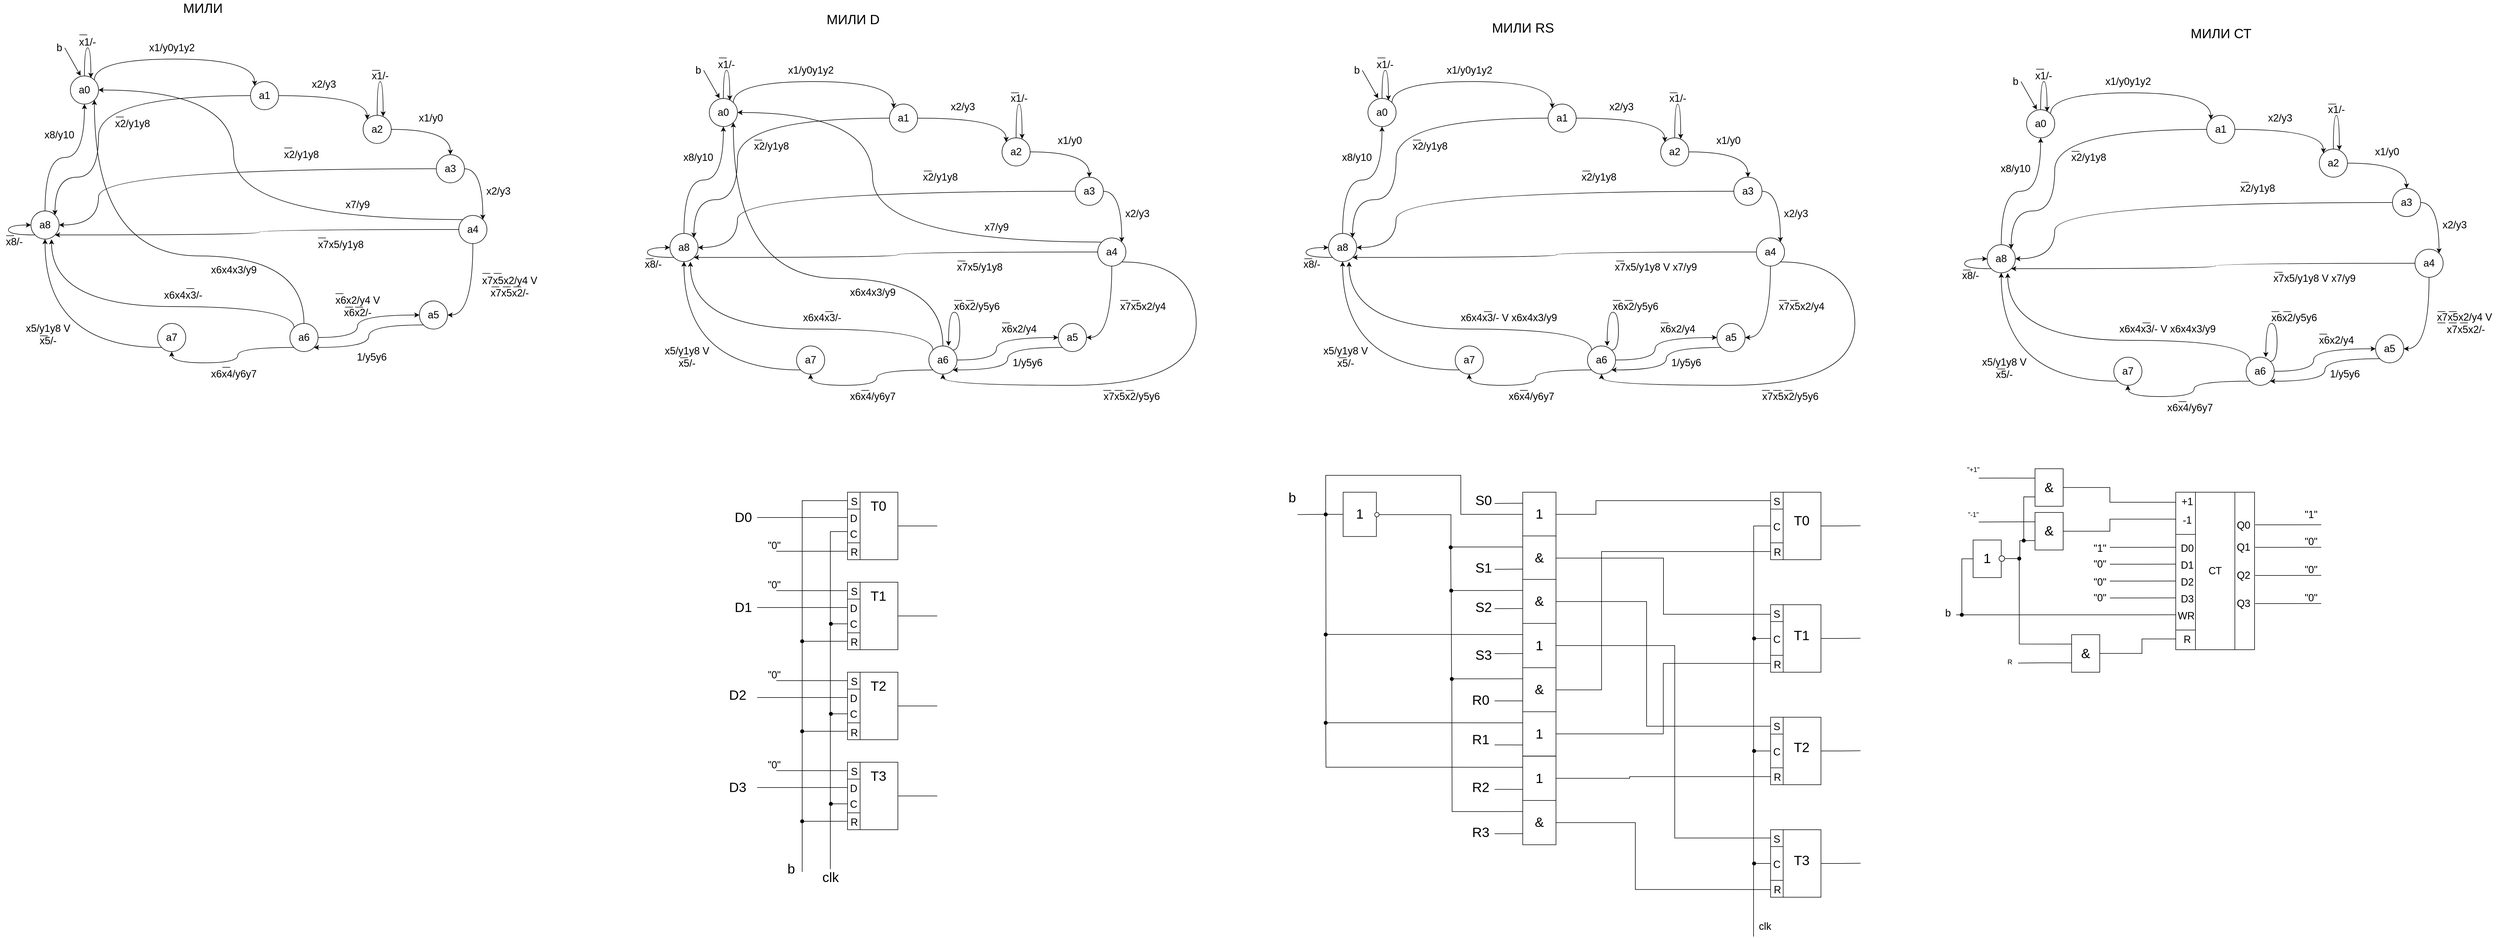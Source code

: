 <mxfile version="18.0.0" type="device"><diagram id="PeSiBskjljx0KCdoUkaG" name="Страница 1"><mxGraphModel dx="1560" dy="1922" grid="1" gridSize="10" guides="1" tooltips="1" connect="1" arrows="1" fold="1" page="1" pageScale="1" pageWidth="1169" pageHeight="827" math="0" shadow="0"><root><mxCell id="0"/><mxCell id="1" parent="0"/><mxCell id="7iM4AdPQ6YAnCRb-r7a1-3" style="edgeStyle=orthogonalEdgeStyle;rounded=0;orthogonalLoop=1;jettySize=auto;html=1;exitX=1;exitY=0;exitDx=0;exitDy=0;entryX=0;entryY=0;entryDx=0;entryDy=0;fontSize=18;curved=1;" parent="1" source="7iM4AdPQ6YAnCRb-r7a1-1" target="7iM4AdPQ6YAnCRb-r7a1-2" edge="1"><mxGeometry relative="1" as="geometry"><Array as="points"><mxPoint x="263" y="110"/><mxPoint x="547" y="110"/></Array></mxGeometry></mxCell><mxCell id="7iM4AdPQ6YAnCRb-r7a1-1" value="&lt;font style=&quot;font-size: 18px;&quot;&gt;a0&lt;/font&gt;" style="ellipse;whiteSpace=wrap;html=1;aspect=fixed;" parent="1" vertex="1"><mxGeometry x="220" y="140" width="50" height="50" as="geometry"/></mxCell><mxCell id="7iM4AdPQ6YAnCRb-r7a1-6" style="edgeStyle=orthogonalEdgeStyle;curved=1;rounded=0;orthogonalLoop=1;jettySize=auto;html=1;exitX=1;exitY=0.5;exitDx=0;exitDy=0;entryX=0;entryY=0;entryDx=0;entryDy=0;fontSize=18;" parent="1" source="7iM4AdPQ6YAnCRb-r7a1-2" target="7iM4AdPQ6YAnCRb-r7a1-5" edge="1"><mxGeometry relative="1" as="geometry"/></mxCell><mxCell id="7iM4AdPQ6YAnCRb-r7a1-32" style="edgeStyle=orthogonalEdgeStyle;curved=1;rounded=0;orthogonalLoop=1;jettySize=auto;html=1;exitX=0;exitY=0.5;exitDx=0;exitDy=0;entryX=1;entryY=0;entryDx=0;entryDy=0;fontSize=18;" parent="1" source="7iM4AdPQ6YAnCRb-r7a1-2" target="7iM4AdPQ6YAnCRb-r7a1-23" edge="1"><mxGeometry relative="1" as="geometry"><Array as="points"><mxPoint x="270" y="175"/><mxPoint x="270" y="320"/><mxPoint x="193" y="320"/></Array></mxGeometry></mxCell><mxCell id="7iM4AdPQ6YAnCRb-r7a1-2" value="&lt;font style=&quot;font-size: 18px;&quot;&gt;a1&lt;/font&gt;" style="ellipse;whiteSpace=wrap;html=1;aspect=fixed;" parent="1" vertex="1"><mxGeometry x="540" y="150" width="50" height="50" as="geometry"/></mxCell><mxCell id="7iM4AdPQ6YAnCRb-r7a1-4" value="x1/y0y1y2" style="text;html=1;align=center;verticalAlign=middle;resizable=0;points=[];autosize=1;strokeColor=none;fillColor=none;fontSize=18;" parent="1" vertex="1"><mxGeometry x="350" y="75" width="100" height="30" as="geometry"/></mxCell><mxCell id="7iM4AdPQ6YAnCRb-r7a1-9" style="edgeStyle=orthogonalEdgeStyle;curved=1;rounded=0;orthogonalLoop=1;jettySize=auto;html=1;exitX=1;exitY=0.5;exitDx=0;exitDy=0;entryX=0.5;entryY=0;entryDx=0;entryDy=0;fontSize=18;" parent="1" source="7iM4AdPQ6YAnCRb-r7a1-5" target="7iM4AdPQ6YAnCRb-r7a1-8" edge="1"><mxGeometry relative="1" as="geometry"/></mxCell><mxCell id="7iM4AdPQ6YAnCRb-r7a1-5" value="&lt;font style=&quot;font-size: 18px;&quot;&gt;a2&lt;/font&gt;" style="ellipse;whiteSpace=wrap;html=1;aspect=fixed;" parent="1" vertex="1"><mxGeometry x="740" y="210" width="50" height="50" as="geometry"/></mxCell><mxCell id="7iM4AdPQ6YAnCRb-r7a1-7" value="x2/y3" style="text;html=1;align=center;verticalAlign=middle;resizable=0;points=[];autosize=1;strokeColor=none;fillColor=none;fontSize=18;" parent="1" vertex="1"><mxGeometry x="640" y="140" width="60" height="30" as="geometry"/></mxCell><mxCell id="7iM4AdPQ6YAnCRb-r7a1-12" style="edgeStyle=orthogonalEdgeStyle;curved=1;rounded=0;orthogonalLoop=1;jettySize=auto;html=1;exitX=1;exitY=0.5;exitDx=0;exitDy=0;entryX=1;entryY=0;entryDx=0;entryDy=0;fontSize=18;" parent="1" source="7iM4AdPQ6YAnCRb-r7a1-8" target="7iM4AdPQ6YAnCRb-r7a1-11" edge="1"><mxGeometry relative="1" as="geometry"/></mxCell><mxCell id="7iM4AdPQ6YAnCRb-r7a1-36" style="edgeStyle=orthogonalEdgeStyle;curved=1;rounded=0;orthogonalLoop=1;jettySize=auto;html=1;exitX=0;exitY=0.5;exitDx=0;exitDy=0;entryX=1;entryY=0.5;entryDx=0;entryDy=0;fontSize=18;" parent="1" source="7iM4AdPQ6YAnCRb-r7a1-8" target="7iM4AdPQ6YAnCRb-r7a1-23" edge="1"><mxGeometry relative="1" as="geometry"><Array as="points"><mxPoint x="270" y="305"/><mxPoint x="270" y="405"/></Array></mxGeometry></mxCell><mxCell id="7iM4AdPQ6YAnCRb-r7a1-8" value="&lt;font style=&quot;font-size: 18px;&quot;&gt;a3&lt;/font&gt;" style="ellipse;whiteSpace=wrap;html=1;aspect=fixed;" parent="1" vertex="1"><mxGeometry x="870" y="280" width="50" height="50" as="geometry"/></mxCell><mxCell id="7iM4AdPQ6YAnCRb-r7a1-10" value="x1/y0" style="text;html=1;align=center;verticalAlign=middle;resizable=0;points=[];autosize=1;strokeColor=none;fillColor=none;fontSize=18;" parent="1" vertex="1"><mxGeometry x="830" y="200" width="60" height="30" as="geometry"/></mxCell><mxCell id="7iM4AdPQ6YAnCRb-r7a1-15" style="edgeStyle=orthogonalEdgeStyle;curved=1;rounded=0;orthogonalLoop=1;jettySize=auto;html=1;exitX=0.5;exitY=1;exitDx=0;exitDy=0;entryX=1;entryY=0.5;entryDx=0;entryDy=0;fontSize=18;" parent="1" source="7iM4AdPQ6YAnCRb-r7a1-11" target="7iM4AdPQ6YAnCRb-r7a1-14" edge="1"><mxGeometry relative="1" as="geometry"/></mxCell><mxCell id="7iM4AdPQ6YAnCRb-r7a1-38" style="edgeStyle=orthogonalEdgeStyle;curved=1;rounded=0;orthogonalLoop=1;jettySize=auto;html=1;exitX=0;exitY=0;exitDx=0;exitDy=0;entryX=1;entryY=0.5;entryDx=0;entryDy=0;fontSize=18;" parent="1" source="7iM4AdPQ6YAnCRb-r7a1-11" target="7iM4AdPQ6YAnCRb-r7a1-1" edge="1"><mxGeometry relative="1" as="geometry"><Array as="points"><mxPoint x="510" y="395"/><mxPoint x="510" y="165"/></Array></mxGeometry></mxCell><mxCell id="7iM4AdPQ6YAnCRb-r7a1-40" style="edgeStyle=orthogonalEdgeStyle;curved=1;rounded=0;orthogonalLoop=1;jettySize=auto;html=1;exitX=0;exitY=0.5;exitDx=0;exitDy=0;entryX=1;entryY=1;entryDx=0;entryDy=0;fontSize=18;" parent="1" source="7iM4AdPQ6YAnCRb-r7a1-11" target="7iM4AdPQ6YAnCRb-r7a1-23" edge="1"><mxGeometry relative="1" as="geometry"/></mxCell><mxCell id="7iM4AdPQ6YAnCRb-r7a1-11" value="&lt;font style=&quot;font-size: 18px;&quot;&gt;a4&lt;/font&gt;" style="ellipse;whiteSpace=wrap;html=1;aspect=fixed;" parent="1" vertex="1"><mxGeometry x="910" y="388" width="50" height="50" as="geometry"/></mxCell><mxCell id="7iM4AdPQ6YAnCRb-r7a1-13" value="x2/y3" style="text;html=1;align=center;verticalAlign=middle;resizable=0;points=[];autosize=1;strokeColor=none;fillColor=none;fontSize=18;" parent="1" vertex="1"><mxGeometry x="950" y="330" width="60" height="30" as="geometry"/></mxCell><mxCell id="7iM4AdPQ6YAnCRb-r7a1-18" style="edgeStyle=orthogonalEdgeStyle;curved=1;rounded=0;orthogonalLoop=1;jettySize=auto;html=1;exitX=0;exitY=1;exitDx=0;exitDy=0;entryX=1;entryY=1;entryDx=0;entryDy=0;fontSize=18;" parent="1" source="7iM4AdPQ6YAnCRb-r7a1-14" target="7iM4AdPQ6YAnCRb-r7a1-17" edge="1"><mxGeometry relative="1" as="geometry"/></mxCell><mxCell id="7iM4AdPQ6YAnCRb-r7a1-14" value="&lt;font style=&quot;font-size: 18px;&quot;&gt;a5&lt;/font&gt;" style="ellipse;whiteSpace=wrap;html=1;aspect=fixed;" parent="1" vertex="1"><mxGeometry x="840" y="540" width="50" height="50" as="geometry"/></mxCell><mxCell id="7iM4AdPQ6YAnCRb-r7a1-16" value="x7x5x2/y4 V&lt;br&gt;x7x5x2/-" style="text;html=1;align=center;verticalAlign=middle;resizable=0;points=[];autosize=1;strokeColor=none;fillColor=none;fontSize=18;" parent="1" vertex="1"><mxGeometry x="945" y="490" width="110" height="50" as="geometry"/></mxCell><mxCell id="7iM4AdPQ6YAnCRb-r7a1-21" style="edgeStyle=orthogonalEdgeStyle;curved=1;rounded=0;orthogonalLoop=1;jettySize=auto;html=1;exitX=0;exitY=1;exitDx=0;exitDy=0;entryX=0.5;entryY=1;entryDx=0;entryDy=0;fontSize=18;" parent="1" source="7iM4AdPQ6YAnCRb-r7a1-17" target="7iM4AdPQ6YAnCRb-r7a1-20" edge="1"><mxGeometry relative="1" as="geometry"/></mxCell><mxCell id="7iM4AdPQ6YAnCRb-r7a1-44" style="edgeStyle=orthogonalEdgeStyle;curved=1;rounded=0;orthogonalLoop=1;jettySize=auto;html=1;exitX=1;exitY=0.5;exitDx=0;exitDy=0;fontSize=18;" parent="1" source="7iM4AdPQ6YAnCRb-r7a1-17" target="7iM4AdPQ6YAnCRb-r7a1-14" edge="1"><mxGeometry relative="1" as="geometry"><Array as="points"><mxPoint x="730" y="605"/><mxPoint x="730" y="565"/></Array></mxGeometry></mxCell><mxCell id="7iM4AdPQ6YAnCRb-r7a1-46" style="edgeStyle=orthogonalEdgeStyle;curved=1;rounded=0;orthogonalLoop=1;jettySize=auto;html=1;exitX=0.5;exitY=0;exitDx=0;exitDy=0;entryX=1;entryY=1;entryDx=0;entryDy=0;fontSize=18;" parent="1" source="7iM4AdPQ6YAnCRb-r7a1-17" target="7iM4AdPQ6YAnCRb-r7a1-1" edge="1"><mxGeometry relative="1" as="geometry"><Array as="points"><mxPoint x="635" y="460"/><mxPoint x="263" y="460"/></Array></mxGeometry></mxCell><mxCell id="7iM4AdPQ6YAnCRb-r7a1-48" style="edgeStyle=orthogonalEdgeStyle;curved=1;rounded=0;orthogonalLoop=1;jettySize=auto;html=1;exitX=0;exitY=0;exitDx=0;exitDy=0;entryX=0.731;entryY=1.007;entryDx=0;entryDy=0;entryPerimeter=0;fontSize=18;" parent="1" source="7iM4AdPQ6YAnCRb-r7a1-17" target="7iM4AdPQ6YAnCRb-r7a1-23" edge="1"><mxGeometry relative="1" as="geometry"><Array as="points"><mxPoint x="617" y="550"/><mxPoint x="187" y="550"/></Array></mxGeometry></mxCell><mxCell id="7iM4AdPQ6YAnCRb-r7a1-17" value="&lt;font style=&quot;font-size: 18px;&quot;&gt;a6&lt;/font&gt;" style="ellipse;whiteSpace=wrap;html=1;aspect=fixed;" parent="1" vertex="1"><mxGeometry x="610" y="580" width="50" height="50" as="geometry"/></mxCell><mxCell id="7iM4AdPQ6YAnCRb-r7a1-19" value="1/y5y6" style="text;html=1;align=center;verticalAlign=middle;resizable=0;points=[];autosize=1;strokeColor=none;fillColor=none;fontSize=18;" parent="1" vertex="1"><mxGeometry x="720" y="625" width="70" height="30" as="geometry"/></mxCell><mxCell id="7iM4AdPQ6YAnCRb-r7a1-24" style="edgeStyle=orthogonalEdgeStyle;curved=1;rounded=0;orthogonalLoop=1;jettySize=auto;html=1;exitX=0;exitY=1;exitDx=0;exitDy=0;entryX=0.5;entryY=1;entryDx=0;entryDy=0;fontSize=18;" parent="1" source="7iM4AdPQ6YAnCRb-r7a1-20" target="7iM4AdPQ6YAnCRb-r7a1-23" edge="1"><mxGeometry relative="1" as="geometry"/></mxCell><mxCell id="7iM4AdPQ6YAnCRb-r7a1-20" value="&lt;font style=&quot;font-size: 18px;&quot;&gt;a7&lt;/font&gt;" style="ellipse;whiteSpace=wrap;html=1;aspect=fixed;" parent="1" vertex="1"><mxGeometry x="375" y="580" width="50" height="50" as="geometry"/></mxCell><mxCell id="7iM4AdPQ6YAnCRb-r7a1-22" value="x6x4/y6y7" style="text;html=1;align=center;verticalAlign=middle;resizable=0;points=[];autosize=1;strokeColor=none;fillColor=none;fontSize=18;" parent="1" vertex="1"><mxGeometry x="460" y="655" width="100" height="30" as="geometry"/></mxCell><mxCell id="7iM4AdPQ6YAnCRb-r7a1-26" style="edgeStyle=orthogonalEdgeStyle;curved=1;rounded=0;orthogonalLoop=1;jettySize=auto;html=1;exitX=0.5;exitY=0;exitDx=0;exitDy=0;entryX=0.5;entryY=1;entryDx=0;entryDy=0;fontSize=18;" parent="1" source="7iM4AdPQ6YAnCRb-r7a1-23" target="7iM4AdPQ6YAnCRb-r7a1-1" edge="1"><mxGeometry relative="1" as="geometry"/></mxCell><mxCell id="7iM4AdPQ6YAnCRb-r7a1-23" value="&lt;font style=&quot;font-size: 18px;&quot;&gt;a8&lt;/font&gt;" style="ellipse;whiteSpace=wrap;html=1;aspect=fixed;" parent="1" vertex="1"><mxGeometry x="150" y="380" width="50" height="50" as="geometry"/></mxCell><mxCell id="7iM4AdPQ6YAnCRb-r7a1-25" value="x5/y1y8 V&lt;br&gt;x5/-" style="text;html=1;align=center;verticalAlign=middle;resizable=0;points=[];autosize=1;strokeColor=none;fillColor=none;fontSize=18;" parent="1" vertex="1"><mxGeometry x="135" y="575" width="90" height="50" as="geometry"/></mxCell><mxCell id="7iM4AdPQ6YAnCRb-r7a1-27" value="x8/y10" style="text;html=1;align=center;verticalAlign=middle;resizable=0;points=[];autosize=1;strokeColor=none;fillColor=none;fontSize=18;" parent="1" vertex="1"><mxGeometry x="165" y="230" width="70" height="30" as="geometry"/></mxCell><mxCell id="7iM4AdPQ6YAnCRb-r7a1-28" style="edgeStyle=orthogonalEdgeStyle;curved=1;rounded=0;orthogonalLoop=1;jettySize=auto;html=1;exitX=0.5;exitY=0;exitDx=0;exitDy=0;entryX=0.728;entryY=0.069;entryDx=0;entryDy=0;entryPerimeter=0;fontSize=18;" parent="1" source="7iM4AdPQ6YAnCRb-r7a1-1" target="7iM4AdPQ6YAnCRb-r7a1-1" edge="1"><mxGeometry relative="1" as="geometry"><Array as="points"><mxPoint x="245" y="90"/><mxPoint x="256" y="90"/></Array></mxGeometry></mxCell><mxCell id="7iM4AdPQ6YAnCRb-r7a1-29" value="x1/-" style="text;html=1;align=center;verticalAlign=middle;resizable=0;points=[];autosize=1;strokeColor=none;fillColor=none;fontSize=18;" parent="1" vertex="1"><mxGeometry x="225" y="65" width="50" height="30" as="geometry"/></mxCell><mxCell id="7iM4AdPQ6YAnCRb-r7a1-30" value="" style="endArrow=classic;html=1;rounded=0;fontSize=18;curved=1;entryX=0.364;entryY=-0.004;entryDx=0;entryDy=0;entryPerimeter=0;" parent="1" target="7iM4AdPQ6YAnCRb-r7a1-1" edge="1"><mxGeometry width="50" height="50" relative="1" as="geometry"><mxPoint x="210" y="90" as="sourcePoint"/><mxPoint x="220" y="100" as="targetPoint"/></mxGeometry></mxCell><mxCell id="7iM4AdPQ6YAnCRb-r7a1-31" value="b" style="text;html=1;align=center;verticalAlign=middle;resizable=0;points=[];autosize=1;strokeColor=none;fillColor=none;fontSize=18;" parent="1" vertex="1"><mxGeometry x="185" y="75" width="30" height="30" as="geometry"/></mxCell><mxCell id="7iM4AdPQ6YAnCRb-r7a1-33" value="x2/y1y8" style="text;html=1;align=center;verticalAlign=middle;resizable=0;points=[];autosize=1;strokeColor=none;fillColor=none;fontSize=18;" parent="1" vertex="1"><mxGeometry x="290" y="210" width="80" height="30" as="geometry"/></mxCell><mxCell id="7iM4AdPQ6YAnCRb-r7a1-34" style="edgeStyle=orthogonalEdgeStyle;curved=1;rounded=0;orthogonalLoop=1;jettySize=auto;html=1;exitX=0.5;exitY=0;exitDx=0;exitDy=0;entryX=0.712;entryY=0.04;entryDx=0;entryDy=0;entryPerimeter=0;fontSize=18;" parent="1" source="7iM4AdPQ6YAnCRb-r7a1-5" target="7iM4AdPQ6YAnCRb-r7a1-5" edge="1"><mxGeometry relative="1" as="geometry"><Array as="points"><mxPoint x="765" y="150"/><mxPoint x="776" y="150"/></Array></mxGeometry></mxCell><mxCell id="7iM4AdPQ6YAnCRb-r7a1-35" value="x1/-" style="text;html=1;align=center;verticalAlign=middle;resizable=0;points=[];autosize=1;strokeColor=none;fillColor=none;fontSize=18;" parent="1" vertex="1"><mxGeometry x="745" y="125" width="50" height="30" as="geometry"/></mxCell><mxCell id="7iM4AdPQ6YAnCRb-r7a1-37" value="x2/y1y8" style="text;html=1;align=center;verticalAlign=middle;resizable=0;points=[];autosize=1;strokeColor=none;fillColor=none;fontSize=18;" parent="1" vertex="1"><mxGeometry x="590" y="265" width="80" height="30" as="geometry"/></mxCell><mxCell id="7iM4AdPQ6YAnCRb-r7a1-39" value="x7/y9" style="text;html=1;align=center;verticalAlign=middle;resizable=0;points=[];autosize=1;strokeColor=none;fillColor=none;fontSize=18;" parent="1" vertex="1"><mxGeometry x="700" y="354" width="60" height="30" as="geometry"/></mxCell><mxCell id="7iM4AdPQ6YAnCRb-r7a1-41" value="x7x5/y1y8" style="text;html=1;align=center;verticalAlign=middle;resizable=0;points=[];autosize=1;strokeColor=none;fillColor=none;fontSize=18;" parent="1" vertex="1"><mxGeometry x="650" y="425" width="100" height="30" as="geometry"/></mxCell><mxCell id="7iM4AdPQ6YAnCRb-r7a1-45" value="x6x2/y4 V&lt;br&gt;x6x2/-" style="text;html=1;align=center;verticalAlign=middle;resizable=0;points=[];autosize=1;strokeColor=none;fillColor=none;fontSize=18;" parent="1" vertex="1"><mxGeometry x="685" y="525" width="90" height="50" as="geometry"/></mxCell><mxCell id="7iM4AdPQ6YAnCRb-r7a1-47" value="x6x4x3/y9" style="text;html=1;align=center;verticalAlign=middle;resizable=0;points=[];autosize=1;strokeColor=none;fillColor=none;fontSize=18;" parent="1" vertex="1"><mxGeometry x="460" y="470" width="100" height="30" as="geometry"/></mxCell><mxCell id="7iM4AdPQ6YAnCRb-r7a1-49" value="x6x4x3/-" style="text;html=1;align=center;verticalAlign=middle;resizable=0;points=[];autosize=1;strokeColor=none;fillColor=none;fontSize=18;" parent="1" vertex="1"><mxGeometry x="380" y="515" width="80" height="30" as="geometry"/></mxCell><mxCell id="7iM4AdPQ6YAnCRb-r7a1-50" style="edgeStyle=orthogonalEdgeStyle;curved=1;rounded=0;orthogonalLoop=1;jettySize=auto;html=1;exitX=0;exitY=1;exitDx=0;exitDy=0;entryX=0;entryY=0.5;entryDx=0;entryDy=0;fontSize=18;" parent="1" source="7iM4AdPQ6YAnCRb-r7a1-23" target="7iM4AdPQ6YAnCRb-r7a1-23" edge="1"><mxGeometry relative="1" as="geometry"><Array as="points"><mxPoint x="110" y="423"/><mxPoint x="110" y="405"/></Array></mxGeometry></mxCell><mxCell id="7iM4AdPQ6YAnCRb-r7a1-51" value="x8/-" style="text;html=1;align=center;verticalAlign=middle;resizable=0;points=[];autosize=1;strokeColor=none;fillColor=none;fontSize=18;" parent="1" vertex="1"><mxGeometry x="95" y="420" width="50" height="30" as="geometry"/></mxCell><mxCell id="7iM4AdPQ6YAnCRb-r7a1-52" style="edgeStyle=orthogonalEdgeStyle;rounded=0;orthogonalLoop=1;jettySize=auto;html=1;exitX=1;exitY=0;exitDx=0;exitDy=0;entryX=0;entryY=0;entryDx=0;entryDy=0;fontSize=18;curved=1;" parent="1" source="7iM4AdPQ6YAnCRb-r7a1-53" target="7iM4AdPQ6YAnCRb-r7a1-56" edge="1"><mxGeometry relative="1" as="geometry"><Array as="points"><mxPoint x="1398" y="150"/><mxPoint x="1682" y="150"/></Array></mxGeometry></mxCell><mxCell id="7iM4AdPQ6YAnCRb-r7a1-53" value="&lt;font style=&quot;font-size: 18px;&quot;&gt;a0&lt;/font&gt;" style="ellipse;whiteSpace=wrap;html=1;aspect=fixed;" parent="1" vertex="1"><mxGeometry x="1355" y="180" width="50" height="50" as="geometry"/></mxCell><mxCell id="7iM4AdPQ6YAnCRb-r7a1-54" style="edgeStyle=orthogonalEdgeStyle;curved=1;rounded=0;orthogonalLoop=1;jettySize=auto;html=1;exitX=1;exitY=0.5;exitDx=0;exitDy=0;entryX=0;entryY=0;entryDx=0;entryDy=0;fontSize=18;" parent="1" source="7iM4AdPQ6YAnCRb-r7a1-56" target="7iM4AdPQ6YAnCRb-r7a1-59" edge="1"><mxGeometry relative="1" as="geometry"/></mxCell><mxCell id="7iM4AdPQ6YAnCRb-r7a1-55" style="edgeStyle=orthogonalEdgeStyle;curved=1;rounded=0;orthogonalLoop=1;jettySize=auto;html=1;exitX=0;exitY=0.5;exitDx=0;exitDy=0;entryX=1;entryY=0;entryDx=0;entryDy=0;fontSize=18;" parent="1" source="7iM4AdPQ6YAnCRb-r7a1-56" target="7iM4AdPQ6YAnCRb-r7a1-83" edge="1"><mxGeometry relative="1" as="geometry"><Array as="points"><mxPoint x="1405" y="215"/><mxPoint x="1405" y="360"/><mxPoint x="1328" y="360"/></Array></mxGeometry></mxCell><mxCell id="7iM4AdPQ6YAnCRb-r7a1-56" value="&lt;font style=&quot;font-size: 18px;&quot;&gt;a1&lt;/font&gt;" style="ellipse;whiteSpace=wrap;html=1;aspect=fixed;" parent="1" vertex="1"><mxGeometry x="1675" y="190" width="50" height="50" as="geometry"/></mxCell><mxCell id="7iM4AdPQ6YAnCRb-r7a1-57" value="x1/y0y1y2" style="text;html=1;align=center;verticalAlign=middle;resizable=0;points=[];autosize=1;strokeColor=none;fillColor=none;fontSize=18;" parent="1" vertex="1"><mxGeometry x="1485" y="115" width="100" height="30" as="geometry"/></mxCell><mxCell id="7iM4AdPQ6YAnCRb-r7a1-58" style="edgeStyle=orthogonalEdgeStyle;curved=1;rounded=0;orthogonalLoop=1;jettySize=auto;html=1;exitX=1;exitY=0.5;exitDx=0;exitDy=0;entryX=0.5;entryY=0;entryDx=0;entryDy=0;fontSize=18;" parent="1" source="7iM4AdPQ6YAnCRb-r7a1-59" target="7iM4AdPQ6YAnCRb-r7a1-63" edge="1"><mxGeometry relative="1" as="geometry"/></mxCell><mxCell id="7iM4AdPQ6YAnCRb-r7a1-59" value="&lt;font style=&quot;font-size: 18px;&quot;&gt;a2&lt;/font&gt;" style="ellipse;whiteSpace=wrap;html=1;aspect=fixed;" parent="1" vertex="1"><mxGeometry x="1875" y="250" width="50" height="50" as="geometry"/></mxCell><mxCell id="7iM4AdPQ6YAnCRb-r7a1-60" value="x2/y3" style="text;html=1;align=center;verticalAlign=middle;resizable=0;points=[];autosize=1;strokeColor=none;fillColor=none;fontSize=18;" parent="1" vertex="1"><mxGeometry x="1775" y="180" width="60" height="30" as="geometry"/></mxCell><mxCell id="7iM4AdPQ6YAnCRb-r7a1-61" style="edgeStyle=orthogonalEdgeStyle;curved=1;rounded=0;orthogonalLoop=1;jettySize=auto;html=1;exitX=1;exitY=0.5;exitDx=0;exitDy=0;entryX=1;entryY=0;entryDx=0;entryDy=0;fontSize=18;" parent="1" source="7iM4AdPQ6YAnCRb-r7a1-63" target="7iM4AdPQ6YAnCRb-r7a1-68" edge="1"><mxGeometry relative="1" as="geometry"/></mxCell><mxCell id="7iM4AdPQ6YAnCRb-r7a1-62" style="edgeStyle=orthogonalEdgeStyle;curved=1;rounded=0;orthogonalLoop=1;jettySize=auto;html=1;exitX=0;exitY=0.5;exitDx=0;exitDy=0;entryX=1;entryY=0.5;entryDx=0;entryDy=0;fontSize=18;" parent="1" source="7iM4AdPQ6YAnCRb-r7a1-63" target="7iM4AdPQ6YAnCRb-r7a1-83" edge="1"><mxGeometry relative="1" as="geometry"><Array as="points"><mxPoint x="1405" y="345"/><mxPoint x="1405" y="445"/></Array></mxGeometry></mxCell><mxCell id="7iM4AdPQ6YAnCRb-r7a1-63" value="&lt;font style=&quot;font-size: 18px;&quot;&gt;a3&lt;/font&gt;" style="ellipse;whiteSpace=wrap;html=1;aspect=fixed;" parent="1" vertex="1"><mxGeometry x="2005" y="320" width="50" height="50" as="geometry"/></mxCell><mxCell id="7iM4AdPQ6YAnCRb-r7a1-64" value="x1/y0" style="text;html=1;align=center;verticalAlign=middle;resizable=0;points=[];autosize=1;strokeColor=none;fillColor=none;fontSize=18;" parent="1" vertex="1"><mxGeometry x="1965" y="240" width="60" height="30" as="geometry"/></mxCell><mxCell id="7iM4AdPQ6YAnCRb-r7a1-65" style="edgeStyle=orthogonalEdgeStyle;curved=1;rounded=0;orthogonalLoop=1;jettySize=auto;html=1;exitX=0.5;exitY=1;exitDx=0;exitDy=0;entryX=1;entryY=0.5;entryDx=0;entryDy=0;fontSize=18;" parent="1" source="7iM4AdPQ6YAnCRb-r7a1-68" target="7iM4AdPQ6YAnCRb-r7a1-71" edge="1"><mxGeometry relative="1" as="geometry"/></mxCell><mxCell id="7iM4AdPQ6YAnCRb-r7a1-66" style="edgeStyle=orthogonalEdgeStyle;curved=1;rounded=0;orthogonalLoop=1;jettySize=auto;html=1;exitX=0;exitY=0;exitDx=0;exitDy=0;entryX=1;entryY=0.5;entryDx=0;entryDy=0;fontSize=18;" parent="1" source="7iM4AdPQ6YAnCRb-r7a1-68" target="7iM4AdPQ6YAnCRb-r7a1-53" edge="1"><mxGeometry relative="1" as="geometry"><Array as="points"><mxPoint x="1645" y="435"/><mxPoint x="1645" y="205"/></Array></mxGeometry></mxCell><mxCell id="7iM4AdPQ6YAnCRb-r7a1-67" style="edgeStyle=orthogonalEdgeStyle;curved=1;rounded=0;orthogonalLoop=1;jettySize=auto;html=1;exitX=0;exitY=0.5;exitDx=0;exitDy=0;entryX=1;entryY=1;entryDx=0;entryDy=0;fontSize=18;" parent="1" source="7iM4AdPQ6YAnCRb-r7a1-68" target="7iM4AdPQ6YAnCRb-r7a1-83" edge="1"><mxGeometry relative="1" as="geometry"/></mxCell><mxCell id="7iM4AdPQ6YAnCRb-r7a1-101" style="edgeStyle=orthogonalEdgeStyle;curved=1;rounded=0;orthogonalLoop=1;jettySize=auto;html=1;exitX=1;exitY=1;exitDx=0;exitDy=0;entryX=0.5;entryY=1;entryDx=0;entryDy=0;fontSize=18;" parent="1" source="7iM4AdPQ6YAnCRb-r7a1-68" target="7iM4AdPQ6YAnCRb-r7a1-77" edge="1"><mxGeometry relative="1" as="geometry"><Array as="points"><mxPoint x="2220" y="471"/><mxPoint x="2220" y="690"/><mxPoint x="1770" y="690"/></Array></mxGeometry></mxCell><mxCell id="7iM4AdPQ6YAnCRb-r7a1-68" value="&lt;font style=&quot;font-size: 18px;&quot;&gt;a4&lt;/font&gt;" style="ellipse;whiteSpace=wrap;html=1;aspect=fixed;" parent="1" vertex="1"><mxGeometry x="2045" y="428" width="50" height="50" as="geometry"/></mxCell><mxCell id="7iM4AdPQ6YAnCRb-r7a1-69" value="x2/y3" style="text;html=1;align=center;verticalAlign=middle;resizable=0;points=[];autosize=1;strokeColor=none;fillColor=none;fontSize=18;" parent="1" vertex="1"><mxGeometry x="2085" y="370" width="60" height="30" as="geometry"/></mxCell><mxCell id="7iM4AdPQ6YAnCRb-r7a1-70" style="edgeStyle=orthogonalEdgeStyle;curved=1;rounded=0;orthogonalLoop=1;jettySize=auto;html=1;exitX=0;exitY=1;exitDx=0;exitDy=0;entryX=1;entryY=1;entryDx=0;entryDy=0;fontSize=18;" parent="1" source="7iM4AdPQ6YAnCRb-r7a1-71" target="7iM4AdPQ6YAnCRb-r7a1-77" edge="1"><mxGeometry relative="1" as="geometry"/></mxCell><mxCell id="7iM4AdPQ6YAnCRb-r7a1-71" value="&lt;font style=&quot;font-size: 18px;&quot;&gt;a5&lt;/font&gt;" style="ellipse;whiteSpace=wrap;html=1;aspect=fixed;" parent="1" vertex="1"><mxGeometry x="1975" y="580" width="50" height="50" as="geometry"/></mxCell><mxCell id="7iM4AdPQ6YAnCRb-r7a1-72" value="x7x5x2/y4" style="text;html=1;align=center;verticalAlign=middle;resizable=0;points=[];autosize=1;strokeColor=none;fillColor=none;fontSize=18;" parent="1" vertex="1"><mxGeometry x="2075" y="535" width="100" height="30" as="geometry"/></mxCell><mxCell id="7iM4AdPQ6YAnCRb-r7a1-73" style="edgeStyle=orthogonalEdgeStyle;curved=1;rounded=0;orthogonalLoop=1;jettySize=auto;html=1;exitX=0;exitY=1;exitDx=0;exitDy=0;entryX=0.5;entryY=1;entryDx=0;entryDy=0;fontSize=18;" parent="1" source="7iM4AdPQ6YAnCRb-r7a1-77" target="7iM4AdPQ6YAnCRb-r7a1-80" edge="1"><mxGeometry relative="1" as="geometry"/></mxCell><mxCell id="7iM4AdPQ6YAnCRb-r7a1-74" style="edgeStyle=orthogonalEdgeStyle;curved=1;rounded=0;orthogonalLoop=1;jettySize=auto;html=1;exitX=1;exitY=0.5;exitDx=0;exitDy=0;fontSize=18;" parent="1" source="7iM4AdPQ6YAnCRb-r7a1-77" target="7iM4AdPQ6YAnCRb-r7a1-71" edge="1"><mxGeometry relative="1" as="geometry"><Array as="points"><mxPoint x="1865" y="645"/><mxPoint x="1865" y="605"/></Array></mxGeometry></mxCell><mxCell id="7iM4AdPQ6YAnCRb-r7a1-75" style="edgeStyle=orthogonalEdgeStyle;curved=1;rounded=0;orthogonalLoop=1;jettySize=auto;html=1;exitX=0.5;exitY=0;exitDx=0;exitDy=0;entryX=1;entryY=1;entryDx=0;entryDy=0;fontSize=18;" parent="1" source="7iM4AdPQ6YAnCRb-r7a1-77" target="7iM4AdPQ6YAnCRb-r7a1-53" edge="1"><mxGeometry relative="1" as="geometry"><Array as="points"><mxPoint x="1770" y="500"/><mxPoint x="1398" y="500"/></Array></mxGeometry></mxCell><mxCell id="7iM4AdPQ6YAnCRb-r7a1-76" style="edgeStyle=orthogonalEdgeStyle;curved=1;rounded=0;orthogonalLoop=1;jettySize=auto;html=1;exitX=0;exitY=0;exitDx=0;exitDy=0;entryX=0.731;entryY=1.007;entryDx=0;entryDy=0;entryPerimeter=0;fontSize=18;" parent="1" source="7iM4AdPQ6YAnCRb-r7a1-77" target="7iM4AdPQ6YAnCRb-r7a1-83" edge="1"><mxGeometry relative="1" as="geometry"><Array as="points"><mxPoint x="1752" y="590"/><mxPoint x="1322" y="590"/></Array></mxGeometry></mxCell><mxCell id="7iM4AdPQ6YAnCRb-r7a1-77" value="&lt;font style=&quot;font-size: 18px;&quot;&gt;a6&lt;/font&gt;" style="ellipse;whiteSpace=wrap;html=1;aspect=fixed;" parent="1" vertex="1"><mxGeometry x="1745" y="620" width="50" height="50" as="geometry"/></mxCell><mxCell id="7iM4AdPQ6YAnCRb-r7a1-78" value="1/y5y6" style="text;html=1;align=center;verticalAlign=middle;resizable=0;points=[];autosize=1;strokeColor=none;fillColor=none;fontSize=18;" parent="1" vertex="1"><mxGeometry x="1885" y="635" width="70" height="30" as="geometry"/></mxCell><mxCell id="7iM4AdPQ6YAnCRb-r7a1-79" style="edgeStyle=orthogonalEdgeStyle;curved=1;rounded=0;orthogonalLoop=1;jettySize=auto;html=1;exitX=0;exitY=1;exitDx=0;exitDy=0;entryX=0.5;entryY=1;entryDx=0;entryDy=0;fontSize=18;" parent="1" source="7iM4AdPQ6YAnCRb-r7a1-80" target="7iM4AdPQ6YAnCRb-r7a1-83" edge="1"><mxGeometry relative="1" as="geometry"/></mxCell><mxCell id="7iM4AdPQ6YAnCRb-r7a1-80" value="&lt;font style=&quot;font-size: 18px;&quot;&gt;a7&lt;/font&gt;" style="ellipse;whiteSpace=wrap;html=1;aspect=fixed;" parent="1" vertex="1"><mxGeometry x="1510" y="620" width="50" height="50" as="geometry"/></mxCell><mxCell id="7iM4AdPQ6YAnCRb-r7a1-81" value="x6x4/y6y7" style="text;html=1;align=center;verticalAlign=middle;resizable=0;points=[];autosize=1;strokeColor=none;fillColor=none;fontSize=18;" parent="1" vertex="1"><mxGeometry x="1595" y="695" width="100" height="30" as="geometry"/></mxCell><mxCell id="7iM4AdPQ6YAnCRb-r7a1-82" style="edgeStyle=orthogonalEdgeStyle;curved=1;rounded=0;orthogonalLoop=1;jettySize=auto;html=1;exitX=0.5;exitY=0;exitDx=0;exitDy=0;entryX=0.5;entryY=1;entryDx=0;entryDy=0;fontSize=18;" parent="1" source="7iM4AdPQ6YAnCRb-r7a1-83" target="7iM4AdPQ6YAnCRb-r7a1-53" edge="1"><mxGeometry relative="1" as="geometry"/></mxCell><mxCell id="7iM4AdPQ6YAnCRb-r7a1-83" value="&lt;font style=&quot;font-size: 18px;&quot;&gt;a8&lt;/font&gt;" style="ellipse;whiteSpace=wrap;html=1;aspect=fixed;" parent="1" vertex="1"><mxGeometry x="1285" y="420" width="50" height="50" as="geometry"/></mxCell><mxCell id="7iM4AdPQ6YAnCRb-r7a1-84" value="x5/y1y8 V&lt;br&gt;x5/-" style="text;html=1;align=center;verticalAlign=middle;resizable=0;points=[];autosize=1;strokeColor=none;fillColor=none;fontSize=18;" parent="1" vertex="1"><mxGeometry x="1270" y="615" width="90" height="50" as="geometry"/></mxCell><mxCell id="7iM4AdPQ6YAnCRb-r7a1-85" value="x8/y10" style="text;html=1;align=center;verticalAlign=middle;resizable=0;points=[];autosize=1;strokeColor=none;fillColor=none;fontSize=18;" parent="1" vertex="1"><mxGeometry x="1300" y="270" width="70" height="30" as="geometry"/></mxCell><mxCell id="7iM4AdPQ6YAnCRb-r7a1-86" style="edgeStyle=orthogonalEdgeStyle;curved=1;rounded=0;orthogonalLoop=1;jettySize=auto;html=1;exitX=0.5;exitY=0;exitDx=0;exitDy=0;entryX=0.728;entryY=0.069;entryDx=0;entryDy=0;entryPerimeter=0;fontSize=18;" parent="1" source="7iM4AdPQ6YAnCRb-r7a1-53" target="7iM4AdPQ6YAnCRb-r7a1-53" edge="1"><mxGeometry relative="1" as="geometry"><Array as="points"><mxPoint x="1380" y="130"/><mxPoint x="1391" y="130"/></Array></mxGeometry></mxCell><mxCell id="7iM4AdPQ6YAnCRb-r7a1-87" value="x1/-" style="text;html=1;align=center;verticalAlign=middle;resizable=0;points=[];autosize=1;strokeColor=none;fillColor=none;fontSize=18;" parent="1" vertex="1"><mxGeometry x="1360" y="105" width="50" height="30" as="geometry"/></mxCell><mxCell id="7iM4AdPQ6YAnCRb-r7a1-88" value="" style="endArrow=classic;html=1;rounded=0;fontSize=18;curved=1;entryX=0.364;entryY=-0.004;entryDx=0;entryDy=0;entryPerimeter=0;" parent="1" target="7iM4AdPQ6YAnCRb-r7a1-53" edge="1"><mxGeometry width="50" height="50" relative="1" as="geometry"><mxPoint x="1345" y="130" as="sourcePoint"/><mxPoint x="1355" y="140" as="targetPoint"/></mxGeometry></mxCell><mxCell id="7iM4AdPQ6YAnCRb-r7a1-89" value="b" style="text;html=1;align=center;verticalAlign=middle;resizable=0;points=[];autosize=1;strokeColor=none;fillColor=none;fontSize=18;" parent="1" vertex="1"><mxGeometry x="1320" y="115" width="30" height="30" as="geometry"/></mxCell><mxCell id="7iM4AdPQ6YAnCRb-r7a1-90" value="x2/y1y8" style="text;html=1;align=center;verticalAlign=middle;resizable=0;points=[];autosize=1;strokeColor=none;fillColor=none;fontSize=18;" parent="1" vertex="1"><mxGeometry x="1425" y="250" width="80" height="30" as="geometry"/></mxCell><mxCell id="7iM4AdPQ6YAnCRb-r7a1-91" style="edgeStyle=orthogonalEdgeStyle;curved=1;rounded=0;orthogonalLoop=1;jettySize=auto;html=1;exitX=0.5;exitY=0;exitDx=0;exitDy=0;entryX=0.712;entryY=0.04;entryDx=0;entryDy=0;entryPerimeter=0;fontSize=18;" parent="1" source="7iM4AdPQ6YAnCRb-r7a1-59" target="7iM4AdPQ6YAnCRb-r7a1-59" edge="1"><mxGeometry relative="1" as="geometry"><Array as="points"><mxPoint x="1900" y="190"/><mxPoint x="1911" y="190"/></Array></mxGeometry></mxCell><mxCell id="7iM4AdPQ6YAnCRb-r7a1-92" value="x1/-" style="text;html=1;align=center;verticalAlign=middle;resizable=0;points=[];autosize=1;strokeColor=none;fillColor=none;fontSize=18;" parent="1" vertex="1"><mxGeometry x="1880" y="165" width="50" height="30" as="geometry"/></mxCell><mxCell id="7iM4AdPQ6YAnCRb-r7a1-93" value="x2/y1y8" style="text;html=1;align=center;verticalAlign=middle;resizable=0;points=[];autosize=1;strokeColor=none;fillColor=none;fontSize=18;" parent="1" vertex="1"><mxGeometry x="1725" y="305" width="80" height="30" as="geometry"/></mxCell><mxCell id="7iM4AdPQ6YAnCRb-r7a1-94" value="x7/y9" style="text;html=1;align=center;verticalAlign=middle;resizable=0;points=[];autosize=1;strokeColor=none;fillColor=none;fontSize=18;" parent="1" vertex="1"><mxGeometry x="1835" y="394" width="60" height="30" as="geometry"/></mxCell><mxCell id="7iM4AdPQ6YAnCRb-r7a1-95" value="x7x5/y1y8" style="text;html=1;align=center;verticalAlign=middle;resizable=0;points=[];autosize=1;strokeColor=none;fillColor=none;fontSize=18;" parent="1" vertex="1"><mxGeometry x="1785" y="465" width="100" height="30" as="geometry"/></mxCell><mxCell id="7iM4AdPQ6YAnCRb-r7a1-96" value="x6x2/y4" style="text;html=1;align=center;verticalAlign=middle;resizable=0;points=[];autosize=1;strokeColor=none;fillColor=none;fontSize=18;" parent="1" vertex="1"><mxGeometry x="1865" y="575" width="80" height="30" as="geometry"/></mxCell><mxCell id="7iM4AdPQ6YAnCRb-r7a1-97" value="x6x4x3/y9" style="text;html=1;align=center;verticalAlign=middle;resizable=0;points=[];autosize=1;strokeColor=none;fillColor=none;fontSize=18;" parent="1" vertex="1"><mxGeometry x="1595" y="510" width="100" height="30" as="geometry"/></mxCell><mxCell id="7iM4AdPQ6YAnCRb-r7a1-98" value="x6x4x3/-" style="text;html=1;align=center;verticalAlign=middle;resizable=0;points=[];autosize=1;strokeColor=none;fillColor=none;fontSize=18;" parent="1" vertex="1"><mxGeometry x="1515" y="555" width="80" height="30" as="geometry"/></mxCell><mxCell id="7iM4AdPQ6YAnCRb-r7a1-99" style="edgeStyle=orthogonalEdgeStyle;curved=1;rounded=0;orthogonalLoop=1;jettySize=auto;html=1;exitX=0;exitY=1;exitDx=0;exitDy=0;entryX=0;entryY=0.5;entryDx=0;entryDy=0;fontSize=18;" parent="1" source="7iM4AdPQ6YAnCRb-r7a1-83" target="7iM4AdPQ6YAnCRb-r7a1-83" edge="1"><mxGeometry relative="1" as="geometry"><Array as="points"><mxPoint x="1245" y="463"/><mxPoint x="1245" y="445"/></Array></mxGeometry></mxCell><mxCell id="7iM4AdPQ6YAnCRb-r7a1-100" value="x8/-" style="text;html=1;align=center;verticalAlign=middle;resizable=0;points=[];autosize=1;strokeColor=none;fillColor=none;fontSize=18;" parent="1" vertex="1"><mxGeometry x="1230" y="460" width="50" height="30" as="geometry"/></mxCell><mxCell id="7iM4AdPQ6YAnCRb-r7a1-102" value="x7x5x2/y5y6" style="text;html=1;align=center;verticalAlign=middle;resizable=0;points=[];autosize=1;strokeColor=none;fillColor=none;fontSize=18;" parent="1" vertex="1"><mxGeometry x="2045" y="695" width="120" height="30" as="geometry"/></mxCell><mxCell id="7iM4AdPQ6YAnCRb-r7a1-103" style="edgeStyle=orthogonalEdgeStyle;curved=1;rounded=0;orthogonalLoop=1;jettySize=auto;html=1;exitX=1;exitY=0;exitDx=0;exitDy=0;entryX=0.7;entryY=0;entryDx=0;entryDy=0;entryPerimeter=0;fontSize=18;" parent="1" source="7iM4AdPQ6YAnCRb-r7a1-77" target="7iM4AdPQ6YAnCRb-r7a1-77" edge="1"><mxGeometry relative="1" as="geometry"><Array as="points"><mxPoint x="1800" y="627"/><mxPoint x="1800" y="560"/><mxPoint x="1780" y="560"/></Array></mxGeometry></mxCell><mxCell id="7iM4AdPQ6YAnCRb-r7a1-104" value="x6x2/y5y6" style="text;html=1;align=center;verticalAlign=middle;resizable=0;points=[];autosize=1;strokeColor=none;fillColor=none;fontSize=18;" parent="1" vertex="1"><mxGeometry x="1780" y="535" width="100" height="30" as="geometry"/></mxCell><mxCell id="wxj5Ql3D-uUEgyDL4s0H-1" value="" style="endArrow=none;html=1;rounded=0;" parent="1" edge="1"><mxGeometry width="50" height="50" relative="1" as="geometry"><mxPoint x="770" y="130" as="sourcePoint"/><mxPoint x="756" y="130" as="targetPoint"/></mxGeometry></mxCell><mxCell id="wxj5Ql3D-uUEgyDL4s0H-2" value="" style="endArrow=none;html=1;rounded=0;" parent="1" edge="1"><mxGeometry width="50" height="50" relative="1" as="geometry"><mxPoint x="250" y="67" as="sourcePoint"/><mxPoint x="236" y="67" as="targetPoint"/></mxGeometry></mxCell><mxCell id="wxj5Ql3D-uUEgyDL4s0H-3" value="" style="endArrow=none;html=1;rounded=0;" parent="1" edge="1"><mxGeometry width="50" height="50" relative="1" as="geometry"><mxPoint x="315" y="213" as="sourcePoint"/><mxPoint x="301" y="213" as="targetPoint"/></mxGeometry></mxCell><mxCell id="wxj5Ql3D-uUEgyDL4s0H-4" value="" style="endArrow=none;html=1;rounded=0;" parent="1" edge="1"><mxGeometry width="50" height="50" relative="1" as="geometry"><mxPoint x="614" y="268" as="sourcePoint"/><mxPoint x="600" y="268" as="targetPoint"/></mxGeometry></mxCell><mxCell id="wxj5Ql3D-uUEgyDL4s0H-5" value="" style="endArrow=none;html=1;rounded=0;" parent="1" edge="1"><mxGeometry width="50" height="50" relative="1" as="geometry"><mxPoint x="674.0" y="428" as="sourcePoint"/><mxPoint x="660" y="428" as="targetPoint"/></mxGeometry></mxCell><mxCell id="wxj5Ql3D-uUEgyDL4s0H-6" value="" style="endArrow=none;html=1;rounded=0;" parent="1" edge="1"><mxGeometry width="50" height="50" relative="1" as="geometry"><mxPoint x="966.0" y="491" as="sourcePoint"/><mxPoint x="952" y="491" as="targetPoint"/></mxGeometry></mxCell><mxCell id="wxj5Ql3D-uUEgyDL4s0H-7" value="" style="endArrow=none;html=1;rounded=0;" parent="1" edge="1"><mxGeometry width="50" height="50" relative="1" as="geometry"><mxPoint x="986.0" y="491" as="sourcePoint"/><mxPoint x="972" y="491" as="targetPoint"/></mxGeometry></mxCell><mxCell id="wxj5Ql3D-uUEgyDL4s0H-8" value="" style="endArrow=none;html=1;rounded=0;" parent="1" edge="1"><mxGeometry width="50" height="50" relative="1" as="geometry"><mxPoint x="982" y="515" as="sourcePoint"/><mxPoint x="968" y="515" as="targetPoint"/></mxGeometry></mxCell><mxCell id="wxj5Ql3D-uUEgyDL4s0H-9" value="" style="endArrow=none;html=1;rounded=0;" parent="1" edge="1"><mxGeometry width="50" height="50" relative="1" as="geometry"><mxPoint x="1002" y="515" as="sourcePoint"/><mxPoint x="988" y="515" as="targetPoint"/></mxGeometry></mxCell><mxCell id="wxj5Ql3D-uUEgyDL4s0H-10" value="" style="endArrow=none;html=1;rounded=0;" parent="1" edge="1"><mxGeometry width="50" height="50" relative="1" as="geometry"><mxPoint x="1021" y="515" as="sourcePoint"/><mxPoint x="1007" y="515" as="targetPoint"/></mxGeometry></mxCell><mxCell id="wxj5Ql3D-uUEgyDL4s0H-11" value="" style="endArrow=none;html=1;rounded=0;" parent="1" edge="1"><mxGeometry width="50" height="50" relative="1" as="geometry"><mxPoint x="705" y="527" as="sourcePoint"/><mxPoint x="691" y="527" as="targetPoint"/></mxGeometry></mxCell><mxCell id="wxj5Ql3D-uUEgyDL4s0H-12" value="" style="endArrow=none;html=1;rounded=0;" parent="1" edge="1"><mxGeometry width="50" height="50" relative="1" as="geometry"><mxPoint x="722" y="551" as="sourcePoint"/><mxPoint x="708" y="551" as="targetPoint"/></mxGeometry></mxCell><mxCell id="wxj5Ql3D-uUEgyDL4s0H-13" value="" style="endArrow=none;html=1;rounded=0;" parent="1" edge="1"><mxGeometry width="50" height="50" relative="1" as="geometry"><mxPoint x="740" y="551" as="sourcePoint"/><mxPoint x="726" y="551" as="targetPoint"/></mxGeometry></mxCell><mxCell id="wxj5Ql3D-uUEgyDL4s0H-14" value="" style="endArrow=none;html=1;rounded=0;" parent="1" edge="1"><mxGeometry width="50" height="50" relative="1" as="geometry"><mxPoint x="504" y="658" as="sourcePoint"/><mxPoint x="490" y="658" as="targetPoint"/></mxGeometry></mxCell><mxCell id="wxj5Ql3D-uUEgyDL4s0H-15" value="" style="endArrow=none;html=1;rounded=0;" parent="1" edge="1"><mxGeometry width="50" height="50" relative="1" as="geometry"><mxPoint x="440.0" y="518" as="sourcePoint"/><mxPoint x="426" y="518" as="targetPoint"/></mxGeometry></mxCell><mxCell id="wxj5Ql3D-uUEgyDL4s0H-16" value="" style="endArrow=none;html=1;rounded=0;" parent="1" edge="1"><mxGeometry width="50" height="50" relative="1" as="geometry"><mxPoint x="180.0" y="602" as="sourcePoint"/><mxPoint x="166" y="602" as="targetPoint"/></mxGeometry></mxCell><mxCell id="wxj5Ql3D-uUEgyDL4s0H-17" value="" style="endArrow=none;html=1;rounded=0;" parent="1" edge="1"><mxGeometry width="50" height="50" relative="1" as="geometry"><mxPoint x="120.0" y="424" as="sourcePoint"/><mxPoint x="106" y="424" as="targetPoint"/></mxGeometry></mxCell><mxCell id="wxj5Ql3D-uUEgyDL4s0H-18" value="" style="endArrow=none;html=1;rounded=0;" parent="1" edge="1"><mxGeometry width="50" height="50" relative="1" as="geometry"><mxPoint x="1386.0" y="108" as="sourcePoint"/><mxPoint x="1372" y="108" as="targetPoint"/></mxGeometry></mxCell><mxCell id="wxj5Ql3D-uUEgyDL4s0H-19" value="" style="endArrow=none;html=1;rounded=0;" parent="1" edge="1"><mxGeometry width="50" height="50" relative="1" as="geometry"><mxPoint x="1449" y="254" as="sourcePoint"/><mxPoint x="1435" y="254" as="targetPoint"/></mxGeometry></mxCell><mxCell id="wxj5Ql3D-uUEgyDL4s0H-20" value="" style="endArrow=none;html=1;rounded=0;" parent="1" edge="1"><mxGeometry width="50" height="50" relative="1" as="geometry"><mxPoint x="1256" y="465" as="sourcePoint"/><mxPoint x="1242" y="465" as="targetPoint"/></mxGeometry></mxCell><mxCell id="wxj5Ql3D-uUEgyDL4s0H-21" value="" style="endArrow=none;html=1;rounded=0;" parent="1" edge="1"><mxGeometry width="50" height="50" relative="1" as="geometry"><mxPoint x="1317" y="641" as="sourcePoint"/><mxPoint x="1303" y="641" as="targetPoint"/></mxGeometry></mxCell><mxCell id="wxj5Ql3D-uUEgyDL4s0H-22" value="" style="endArrow=none;html=1;rounded=0;" parent="1" edge="1"><mxGeometry width="50" height="50" relative="1" as="geometry"><mxPoint x="1575" y="559" as="sourcePoint"/><mxPoint x="1561" y="559" as="targetPoint"/></mxGeometry></mxCell><mxCell id="wxj5Ql3D-uUEgyDL4s0H-23" value="" style="endArrow=none;html=1;rounded=0;" parent="1" edge="1"><mxGeometry width="50" height="50" relative="1" as="geometry"><mxPoint x="1639" y="699" as="sourcePoint"/><mxPoint x="1625" y="699" as="targetPoint"/></mxGeometry></mxCell><mxCell id="wxj5Ql3D-uUEgyDL4s0H-24" value="" style="endArrow=none;html=1;rounded=0;" parent="1" edge="1"><mxGeometry width="50" height="50" relative="1" as="geometry"><mxPoint x="1750" y="309" as="sourcePoint"/><mxPoint x="1736" y="309" as="targetPoint"/></mxGeometry></mxCell><mxCell id="wxj5Ql3D-uUEgyDL4s0H-25" value="" style="endArrow=none;html=1;rounded=0;" parent="1" edge="1"><mxGeometry width="50" height="50" relative="1" as="geometry"><mxPoint x="1905" y="170" as="sourcePoint"/><mxPoint x="1891" y="170" as="targetPoint"/></mxGeometry></mxCell><mxCell id="wxj5Ql3D-uUEgyDL4s0H-26" value="" style="endArrow=none;html=1;rounded=0;" parent="1" edge="1"><mxGeometry width="50" height="50" relative="1" as="geometry"><mxPoint x="1810" y="469" as="sourcePoint"/><mxPoint x="1796" y="469" as="targetPoint"/></mxGeometry></mxCell><mxCell id="wxj5Ql3D-uUEgyDL4s0H-27" value="" style="endArrow=none;html=1;rounded=0;" parent="1" edge="1"><mxGeometry width="50" height="50" relative="1" as="geometry"><mxPoint x="1804" y="539" as="sourcePoint"/><mxPoint x="1790" y="539" as="targetPoint"/></mxGeometry></mxCell><mxCell id="wxj5Ql3D-uUEgyDL4s0H-28" value="" style="endArrow=none;html=1;rounded=0;" parent="1" edge="1"><mxGeometry width="50" height="50" relative="1" as="geometry"><mxPoint x="1825" y="539" as="sourcePoint"/><mxPoint x="1811" y="539" as="targetPoint"/></mxGeometry></mxCell><mxCell id="wxj5Ql3D-uUEgyDL4s0H-29" value="" style="endArrow=none;html=1;rounded=0;" parent="1" edge="1"><mxGeometry width="50" height="50" relative="1" as="geometry"><mxPoint x="1889" y="579" as="sourcePoint"/><mxPoint x="1875" y="579" as="targetPoint"/></mxGeometry></mxCell><mxCell id="wxj5Ql3D-uUEgyDL4s0H-30" value="" style="endArrow=none;html=1;rounded=0;" parent="1" edge="1"><mxGeometry width="50" height="50" relative="1" as="geometry"><mxPoint x="2069" y="699" as="sourcePoint"/><mxPoint x="2055" y="699" as="targetPoint"/></mxGeometry></mxCell><mxCell id="wxj5Ql3D-uUEgyDL4s0H-31" value="" style="endArrow=none;html=1;rounded=0;" parent="1" edge="1"><mxGeometry width="50" height="50" relative="1" as="geometry"><mxPoint x="2089" y="699" as="sourcePoint"/><mxPoint x="2075" y="699" as="targetPoint"/></mxGeometry></mxCell><mxCell id="wxj5Ql3D-uUEgyDL4s0H-32" value="" style="endArrow=none;html=1;rounded=0;" parent="1" edge="1"><mxGeometry width="50" height="50" relative="1" as="geometry"><mxPoint x="2109" y="699" as="sourcePoint"/><mxPoint x="2095" y="699" as="targetPoint"/></mxGeometry></mxCell><mxCell id="wxj5Ql3D-uUEgyDL4s0H-33" value="" style="endArrow=none;html=1;rounded=0;" parent="1" edge="1"><mxGeometry width="50" height="50" relative="1" as="geometry"><mxPoint x="2099" y="539" as="sourcePoint"/><mxPoint x="2085" y="539" as="targetPoint"/></mxGeometry></mxCell><mxCell id="wxj5Ql3D-uUEgyDL4s0H-34" value="" style="endArrow=none;html=1;rounded=0;" parent="1" edge="1"><mxGeometry width="50" height="50" relative="1" as="geometry"><mxPoint x="2119" y="539" as="sourcePoint"/><mxPoint x="2105" y="539" as="targetPoint"/></mxGeometry></mxCell><mxCell id="wxj5Ql3D-uUEgyDL4s0H-35" value="&lt;font style=&quot;font-size: 24px;&quot;&gt;МИЛИ&lt;/font&gt;" style="text;html=1;align=center;verticalAlign=middle;resizable=0;points=[];autosize=1;strokeColor=none;fillColor=none;" parent="1" vertex="1"><mxGeometry x="410" y="10" width="90" height="20" as="geometry"/></mxCell><mxCell id="wxj5Ql3D-uUEgyDL4s0H-36" value="МИЛИ D" style="text;html=1;align=center;verticalAlign=middle;resizable=0;points=[];autosize=1;strokeColor=none;fillColor=none;fontSize=24;" parent="1" vertex="1"><mxGeometry x="1555" y="25" width="110" height="30" as="geometry"/></mxCell><mxCell id="wxj5Ql3D-uUEgyDL4s0H-37" value="" style="rounded=0;whiteSpace=wrap;html=1;fontSize=24;" parent="1" vertex="1"><mxGeometry x="1600.5" y="880" width="89.5" height="120" as="geometry"/></mxCell><mxCell id="wxj5Ql3D-uUEgyDL4s0H-38" value="" style="endArrow=none;html=1;rounded=0;fontSize=24;entryX=0.25;entryY=0;entryDx=0;entryDy=0;exitX=0.25;exitY=1;exitDx=0;exitDy=0;" parent="1" source="wxj5Ql3D-uUEgyDL4s0H-37" target="wxj5Ql3D-uUEgyDL4s0H-37" edge="1"><mxGeometry width="50" height="50" relative="1" as="geometry"><mxPoint x="1560" y="870" as="sourcePoint"/><mxPoint x="1610" y="820" as="targetPoint"/></mxGeometry></mxCell><mxCell id="wxj5Ql3D-uUEgyDL4s0H-39" value="" style="endArrow=none;html=1;rounded=0;fontSize=24;exitX=0;exitY=0.25;exitDx=0;exitDy=0;" parent="1" source="wxj5Ql3D-uUEgyDL4s0H-37" edge="1"><mxGeometry width="50" height="50" relative="1" as="geometry"><mxPoint x="1590" y="870" as="sourcePoint"/><mxPoint x="1623" y="910" as="targetPoint"/></mxGeometry></mxCell><mxCell id="wxj5Ql3D-uUEgyDL4s0H-40" value="" style="endArrow=none;html=1;rounded=0;fontSize=24;exitX=0;exitY=0.75;exitDx=0;exitDy=0;" parent="1" source="wxj5Ql3D-uUEgyDL4s0H-37" edge="1"><mxGeometry width="50" height="50" relative="1" as="geometry"><mxPoint x="1570" y="970" as="sourcePoint"/><mxPoint x="1623" y="970" as="targetPoint"/></mxGeometry></mxCell><mxCell id="wxj5Ql3D-uUEgyDL4s0H-41" value="T0" style="text;html=1;align=center;verticalAlign=middle;resizable=0;points=[];autosize=1;strokeColor=none;fillColor=none;fontSize=24;" parent="1" vertex="1"><mxGeometry x="1635" y="890" width="40" height="30" as="geometry"/></mxCell><mxCell id="wxj5Ql3D-uUEgyDL4s0H-42" value="" style="endArrow=none;html=1;rounded=0;fontSize=24;exitX=1;exitY=0.5;exitDx=0;exitDy=0;" parent="1" source="wxj5Ql3D-uUEgyDL4s0H-37" edge="1"><mxGeometry width="50" height="50" relative="1" as="geometry"><mxPoint x="1730" y="950" as="sourcePoint"/><mxPoint x="1760" y="940" as="targetPoint"/></mxGeometry></mxCell><mxCell id="wxj5Ql3D-uUEgyDL4s0H-43" value="" style="rounded=0;whiteSpace=wrap;html=1;fontSize=24;" parent="1" vertex="1"><mxGeometry x="1600.5" y="1040" width="89.5" height="120" as="geometry"/></mxCell><mxCell id="wxj5Ql3D-uUEgyDL4s0H-44" value="" style="endArrow=none;html=1;rounded=0;fontSize=24;entryX=0.25;entryY=0;entryDx=0;entryDy=0;exitX=0.25;exitY=1;exitDx=0;exitDy=0;" parent="1" source="wxj5Ql3D-uUEgyDL4s0H-43" target="wxj5Ql3D-uUEgyDL4s0H-43" edge="1"><mxGeometry width="50" height="50" relative="1" as="geometry"><mxPoint x="1560" y="1030" as="sourcePoint"/><mxPoint x="1610" y="980" as="targetPoint"/></mxGeometry></mxCell><mxCell id="wxj5Ql3D-uUEgyDL4s0H-45" value="" style="endArrow=none;html=1;rounded=0;fontSize=24;exitX=0;exitY=0.25;exitDx=0;exitDy=0;" parent="1" source="wxj5Ql3D-uUEgyDL4s0H-43" edge="1"><mxGeometry width="50" height="50" relative="1" as="geometry"><mxPoint x="1590" y="1030" as="sourcePoint"/><mxPoint x="1623" y="1070" as="targetPoint"/></mxGeometry></mxCell><mxCell id="wxj5Ql3D-uUEgyDL4s0H-46" value="" style="endArrow=none;html=1;rounded=0;fontSize=24;exitX=0;exitY=0.75;exitDx=0;exitDy=0;" parent="1" source="wxj5Ql3D-uUEgyDL4s0H-43" edge="1"><mxGeometry width="50" height="50" relative="1" as="geometry"><mxPoint x="1570" y="1130" as="sourcePoint"/><mxPoint x="1623" y="1130" as="targetPoint"/></mxGeometry></mxCell><mxCell id="wxj5Ql3D-uUEgyDL4s0H-47" value="T1" style="text;html=1;align=center;verticalAlign=middle;resizable=0;points=[];autosize=1;strokeColor=none;fillColor=none;fontSize=24;" parent="1" vertex="1"><mxGeometry x="1635" y="1050" width="40" height="30" as="geometry"/></mxCell><mxCell id="wxj5Ql3D-uUEgyDL4s0H-48" value="" style="endArrow=none;html=1;rounded=0;fontSize=24;exitX=1;exitY=0.5;exitDx=0;exitDy=0;" parent="1" source="wxj5Ql3D-uUEgyDL4s0H-43" edge="1"><mxGeometry width="50" height="50" relative="1" as="geometry"><mxPoint x="1730" y="1110" as="sourcePoint"/><mxPoint x="1760" y="1100" as="targetPoint"/></mxGeometry></mxCell><mxCell id="wxj5Ql3D-uUEgyDL4s0H-49" value="" style="rounded=0;whiteSpace=wrap;html=1;fontSize=24;" parent="1" vertex="1"><mxGeometry x="1600.5" y="1200" width="89.5" height="120" as="geometry"/></mxCell><mxCell id="wxj5Ql3D-uUEgyDL4s0H-50" value="" style="endArrow=none;html=1;rounded=0;fontSize=24;entryX=0.25;entryY=0;entryDx=0;entryDy=0;exitX=0.25;exitY=1;exitDx=0;exitDy=0;" parent="1" source="wxj5Ql3D-uUEgyDL4s0H-49" target="wxj5Ql3D-uUEgyDL4s0H-49" edge="1"><mxGeometry width="50" height="50" relative="1" as="geometry"><mxPoint x="1560" y="1190" as="sourcePoint"/><mxPoint x="1610" y="1140" as="targetPoint"/></mxGeometry></mxCell><mxCell id="wxj5Ql3D-uUEgyDL4s0H-51" value="" style="endArrow=none;html=1;rounded=0;fontSize=24;exitX=0;exitY=0.25;exitDx=0;exitDy=0;" parent="1" source="wxj5Ql3D-uUEgyDL4s0H-49" edge="1"><mxGeometry width="50" height="50" relative="1" as="geometry"><mxPoint x="1590" y="1190" as="sourcePoint"/><mxPoint x="1623" y="1230" as="targetPoint"/></mxGeometry></mxCell><mxCell id="wxj5Ql3D-uUEgyDL4s0H-52" value="" style="endArrow=none;html=1;rounded=0;fontSize=24;exitX=0;exitY=0.75;exitDx=0;exitDy=0;" parent="1" source="wxj5Ql3D-uUEgyDL4s0H-49" edge="1"><mxGeometry width="50" height="50" relative="1" as="geometry"><mxPoint x="1570" y="1290" as="sourcePoint"/><mxPoint x="1623" y="1290" as="targetPoint"/></mxGeometry></mxCell><mxCell id="wxj5Ql3D-uUEgyDL4s0H-53" value="T2&lt;span style=&quot;color: rgba(0, 0, 0, 0); font-family: monospace; font-size: 0px; text-align: start;&quot;&gt;%3CmxGraphModel%3E%3Croot%3E%3CmxCell%20id%3D%220%22%2F%3E%3CmxCell%20id%3D%221%22%20parent%3D%220%22%2F%3E%3CmxCell%20id%3D%222%22%20value%3D%22%22%20style%3D%22rounded%3D0%3BwhiteSpace%3Dwrap%3Bhtml%3D1%3BfontSize%3D24%3B%22%20vertex%3D%221%22%20parent%3D%221%22%3E%3CmxGeometry%20x%3D%221600.5%22%20y%3D%22880%22%20width%3D%2289.5%22%20height%3D%22120%22%20as%3D%22geometry%22%2F%3E%3C%2FmxCell%3E%3CmxCell%20id%3D%223%22%20value%3D%22%22%20style%3D%22endArrow%3Dnone%3Bhtml%3D1%3Brounded%3D0%3BfontSize%3D24%3BentryX%3D0.25%3BentryY%3D0%3BentryDx%3D0%3BentryDy%3D0%3BexitX%3D0.25%3BexitY%3D1%3BexitDx%3D0%3BexitDy%3D0%3B%22%20edge%3D%221%22%20source%3D%222%22%20target%3D%222%22%20parent%3D%221%22%3E%3CmxGeometry%20width%3D%2250%22%20height%3D%2250%22%20relative%3D%221%22%20as%3D%22geometry%22%3E%3CmxPoint%20x%3D%221560%22%20y%3D%22870%22%20as%3D%22sourcePoint%22%2F%3E%3CmxPoint%20x%3D%221610%22%20y%3D%22820%22%20as%3D%22targetPoint%22%2F%3E%3C%2FmxGeometry%3E%3C%2FmxCell%3E%3CmxCell%20id%3D%224%22%20value%3D%22%22%20style%3D%22endArrow%3Dnone%3Bhtml%3D1%3Brounded%3D0%3BfontSize%3D24%3BexitX%3D0%3BexitY%3D0.25%3BexitDx%3D0%3BexitDy%3D0%3B%22%20edge%3D%221%22%20source%3D%222%22%20parent%3D%221%22%3E%3CmxGeometry%20width%3D%2250%22%20height%3D%2250%22%20relative%3D%221%22%20as%3D%22geometry%22%3E%3CmxPoint%20x%3D%221590%22%20y%3D%22870%22%20as%3D%22sourcePoint%22%2F%3E%3CmxPoint%20x%3D%221623%22%20y%3D%22910%22%20as%3D%22targetPoint%22%2F%3E%3C%2FmxGeometry%3E%3C%2FmxCell%3E%3CmxCell%20id%3D%225%22%20value%3D%22%22%20style%3D%22endArrow%3Dnone%3Bhtml%3D1%3Brounded%3D0%3BfontSize%3D24%3BexitX%3D0%3BexitY%3D0.75%3BexitDx%3D0%3BexitDy%3D0%3B%22%20edge%3D%221%22%20source%3D%222%22%20parent%3D%221%22%3E%3CmxGeometry%20width%3D%2250%22%20height%3D%2250%22%20relative%3D%221%22%20as%3D%22geometry%22%3E%3CmxPoint%20x%3D%221570%22%20y%3D%22970%22%20as%3D%22sourcePoint%22%2F%3E%3CmxPoint%20x%3D%221623%22%20y%3D%22970%22%20as%3D%22targetPoint%22%2F%3E%3C%2FmxGeometry%3E%3C%2FmxCell%3E%3CmxCell%20id%3D%226%22%20value%3D%22T0%22%20style%3D%22text%3Bhtml%3D1%3Balign%3Dcenter%3BverticalAlign%3Dmiddle%3Bresizable%3D0%3Bpoints%3D%5B%5D%3Bautosize%3D1%3BstrokeColor%3Dnone%3BfillColor%3Dnone%3BfontSize%3D24%3B%22%20vertex%3D%221%22%20parent%3D%221%22%3E%3CmxGeometry%20x%3D%221635%22%20y%3D%22890%22%20width%3D%2240%22%20height%3D%2230%22%20as%3D%22geometry%22%2F%3E%3C%2FmxCell%3E%3CmxCell%20id%3D%227%22%20value%3D%22%22%20style%3D%22endArrow%3Dnone%3Bhtml%3D1%3Brounded%3D0%3BfontSize%3D24%3BexitX%3D1%3BexitY%3D0.5%3BexitDx%3D0%3BexitDy%3D0%3B%22%20edge%3D%221%22%20source%3D%222%22%20parent%3D%221%22%3E%3CmxGeometry%20width%3D%2250%22%20height%3D%2250%22%20relative%3D%221%22%20as%3D%22geometry%22%3E%3CmxPoint%20x%3D%221730%22%20y%3D%22950%22%20as%3D%22sourcePoint%22%2F%3E%3CmxPoint%20x%3D%221760%22%20y%3D%22940%22%20as%3D%22targetPoint%22%2F%3E%3C%2FmxGeometry%3E%3C%2FmxCell%3E%3C%2Froot%3E%3C%2FmxGraphModel%3E&lt;/span&gt;" style="text;html=1;align=center;verticalAlign=middle;resizable=0;points=[];autosize=1;strokeColor=none;fillColor=none;fontSize=24;" parent="1" vertex="1"><mxGeometry x="1635" y="1205" width="40" height="40" as="geometry"/></mxCell><mxCell id="wxj5Ql3D-uUEgyDL4s0H-54" value="" style="endArrow=none;html=1;rounded=0;fontSize=24;exitX=1;exitY=0.5;exitDx=0;exitDy=0;" parent="1" source="wxj5Ql3D-uUEgyDL4s0H-49" edge="1"><mxGeometry width="50" height="50" relative="1" as="geometry"><mxPoint x="1730" y="1270" as="sourcePoint"/><mxPoint x="1760" y="1260" as="targetPoint"/></mxGeometry></mxCell><mxCell id="wxj5Ql3D-uUEgyDL4s0H-55" value="" style="rounded=0;whiteSpace=wrap;html=1;fontSize=24;" parent="1" vertex="1"><mxGeometry x="1600.5" y="1360" width="89.5" height="120" as="geometry"/></mxCell><mxCell id="wxj5Ql3D-uUEgyDL4s0H-56" value="" style="endArrow=none;html=1;rounded=0;fontSize=24;entryX=0.25;entryY=0;entryDx=0;entryDy=0;exitX=0.25;exitY=1;exitDx=0;exitDy=0;" parent="1" source="wxj5Ql3D-uUEgyDL4s0H-55" target="wxj5Ql3D-uUEgyDL4s0H-55" edge="1"><mxGeometry width="50" height="50" relative="1" as="geometry"><mxPoint x="1560" y="1350" as="sourcePoint"/><mxPoint x="1610" y="1300" as="targetPoint"/></mxGeometry></mxCell><mxCell id="wxj5Ql3D-uUEgyDL4s0H-57" value="" style="endArrow=none;html=1;rounded=0;fontSize=24;exitX=0;exitY=0.25;exitDx=0;exitDy=0;" parent="1" source="wxj5Ql3D-uUEgyDL4s0H-55" edge="1"><mxGeometry width="50" height="50" relative="1" as="geometry"><mxPoint x="1590" y="1350" as="sourcePoint"/><mxPoint x="1623" y="1390" as="targetPoint"/></mxGeometry></mxCell><mxCell id="wxj5Ql3D-uUEgyDL4s0H-58" value="" style="endArrow=none;html=1;rounded=0;fontSize=24;exitX=0;exitY=0.75;exitDx=0;exitDy=0;" parent="1" source="wxj5Ql3D-uUEgyDL4s0H-55" edge="1"><mxGeometry width="50" height="50" relative="1" as="geometry"><mxPoint x="1570" y="1450" as="sourcePoint"/><mxPoint x="1623" y="1450" as="targetPoint"/></mxGeometry></mxCell><mxCell id="wxj5Ql3D-uUEgyDL4s0H-59" value="T3" style="text;html=1;align=center;verticalAlign=middle;resizable=0;points=[];autosize=1;strokeColor=none;fillColor=none;fontSize=24;" parent="1" vertex="1"><mxGeometry x="1635" y="1370" width="40" height="30" as="geometry"/></mxCell><mxCell id="wxj5Ql3D-uUEgyDL4s0H-60" value="" style="endArrow=none;html=1;rounded=0;fontSize=24;exitX=1;exitY=0.5;exitDx=0;exitDy=0;" parent="1" source="wxj5Ql3D-uUEgyDL4s0H-55" edge="1"><mxGeometry width="50" height="50" relative="1" as="geometry"><mxPoint x="1730" y="1430" as="sourcePoint"/><mxPoint x="1760" y="1420" as="targetPoint"/></mxGeometry></mxCell><mxCell id="wxj5Ql3D-uUEgyDL4s0H-61" value="" style="endArrow=none;html=1;rounded=0;fontSize=24;edgeStyle=orthogonalEdgeStyle;" parent="1" edge="1"><mxGeometry width="50" height="50" relative="1" as="geometry"><mxPoint x="1520" y="1555" as="sourcePoint"/><mxPoint x="1600" y="895" as="targetPoint"/><Array as="points"><mxPoint x="1520" y="945"/><mxPoint x="1520" y="895"/></Array></mxGeometry></mxCell><mxCell id="wxj5Ql3D-uUEgyDL4s0H-62" value="b" style="text;html=1;align=center;verticalAlign=middle;resizable=0;points=[];autosize=1;strokeColor=none;fillColor=none;fontSize=24;" parent="1" vertex="1"><mxGeometry x="1485" y="1535" width="30" height="30" as="geometry"/></mxCell><mxCell id="wxj5Ql3D-uUEgyDL4s0H-63" value="" style="endArrow=none;html=1;rounded=0;fontSize=24;startArrow=oval;startFill=1;" parent="1" edge="1"><mxGeometry width="50" height="50" relative="1" as="geometry"><mxPoint x="1520" y="1145" as="sourcePoint"/><mxPoint x="1600" y="1145" as="targetPoint"/></mxGeometry></mxCell><mxCell id="wxj5Ql3D-uUEgyDL4s0H-64" value="" style="endArrow=none;html=1;rounded=0;fontSize=24;startArrow=oval;startFill=1;" parent="1" edge="1"><mxGeometry width="50" height="50" relative="1" as="geometry"><mxPoint x="1520" y="1305" as="sourcePoint"/><mxPoint x="1600" y="1305" as="targetPoint"/></mxGeometry></mxCell><mxCell id="wxj5Ql3D-uUEgyDL4s0H-65" value="" style="endArrow=none;html=1;rounded=0;fontSize=24;startArrow=oval;startFill=1;" parent="1" edge="1"><mxGeometry width="50" height="50" relative="1" as="geometry"><mxPoint x="1520" y="1465" as="sourcePoint"/><mxPoint x="1600" y="1465" as="targetPoint"/></mxGeometry></mxCell><mxCell id="wxj5Ql3D-uUEgyDL4s0H-66" value="" style="endArrow=none;html=1;rounded=0;fontSize=24;startArrow=none;startFill=0;" parent="1" edge="1"><mxGeometry width="50" height="50" relative="1" as="geometry"><mxPoint x="1440" y="925" as="sourcePoint"/><mxPoint x="1600" y="925" as="targetPoint"/></mxGeometry></mxCell><mxCell id="wxj5Ql3D-uUEgyDL4s0H-67" value="D0" style="text;html=1;align=center;verticalAlign=middle;resizable=0;points=[];autosize=1;strokeColor=none;fillColor=none;fontSize=24;" parent="1" vertex="1"><mxGeometry x="1390" y="910" width="50" height="30" as="geometry"/></mxCell><mxCell id="wxj5Ql3D-uUEgyDL4s0H-68" value="" style="endArrow=none;html=1;rounded=0;fontSize=24;startArrow=none;startFill=0;" parent="1" edge="1"><mxGeometry width="50" height="50" relative="1" as="geometry"><mxPoint x="1440" y="1085" as="sourcePoint"/><mxPoint x="1600" y="1085" as="targetPoint"/></mxGeometry></mxCell><mxCell id="wxj5Ql3D-uUEgyDL4s0H-69" value="" style="endArrow=none;html=1;rounded=0;fontSize=24;startArrow=none;startFill=0;" parent="1" edge="1"><mxGeometry width="50" height="50" relative="1" as="geometry"><mxPoint x="1440" y="1245" as="sourcePoint"/><mxPoint x="1600" y="1245" as="targetPoint"/></mxGeometry></mxCell><mxCell id="wxj5Ql3D-uUEgyDL4s0H-70" value="" style="endArrow=none;html=1;rounded=0;fontSize=24;startArrow=none;startFill=0;" parent="1" edge="1"><mxGeometry width="50" height="50" relative="1" as="geometry"><mxPoint x="1440" y="1405" as="sourcePoint"/><mxPoint x="1600" y="1405" as="targetPoint"/></mxGeometry></mxCell><mxCell id="wxj5Ql3D-uUEgyDL4s0H-71" value="D1" style="text;html=1;align=center;verticalAlign=middle;resizable=0;points=[];autosize=1;strokeColor=none;fillColor=none;fontSize=24;" parent="1" vertex="1"><mxGeometry x="1390" y="1070" width="50" height="30" as="geometry"/></mxCell><mxCell id="wxj5Ql3D-uUEgyDL4s0H-72" value="D2" style="text;html=1;align=center;verticalAlign=middle;resizable=0;points=[];autosize=1;strokeColor=none;fillColor=none;fontSize=24;" parent="1" vertex="1"><mxGeometry x="1380" y="1225.5" width="50" height="30" as="geometry"/></mxCell><mxCell id="wxj5Ql3D-uUEgyDL4s0H-73" value="D3" style="text;html=1;align=center;verticalAlign=middle;resizable=0;points=[];autosize=1;strokeColor=none;fillColor=none;fontSize=24;" parent="1" vertex="1"><mxGeometry x="1380" y="1390" width="50" height="30" as="geometry"/></mxCell><mxCell id="wxj5Ql3D-uUEgyDL4s0H-74" value="" style="endArrow=none;html=1;rounded=0;fontSize=24;startArrow=oval;startFill=1;" parent="1" edge="1"><mxGeometry width="50" height="50" relative="1" as="geometry"><mxPoint x="1571" y="1114" as="sourcePoint"/><mxPoint x="1600.5" y="1114" as="targetPoint"/></mxGeometry></mxCell><mxCell id="wxj5Ql3D-uUEgyDL4s0H-75" value="" style="endArrow=none;html=1;rounded=0;fontSize=24;edgeStyle=orthogonalEdgeStyle;" parent="1" edge="1"><mxGeometry width="50" height="50" relative="1" as="geometry"><mxPoint x="1570" y="1550" as="sourcePoint"/><mxPoint x="1600" y="950" as="targetPoint"/><Array as="points"><mxPoint x="1570" y="1550"/><mxPoint x="1570" y="950"/></Array></mxGeometry></mxCell><mxCell id="wxj5Ql3D-uUEgyDL4s0H-77" value="clk" style="text;html=1;align=center;verticalAlign=middle;resizable=0;points=[];autosize=1;strokeColor=none;fillColor=none;fontSize=24;" parent="1" vertex="1"><mxGeometry x="1550" y="1550" width="40" height="30" as="geometry"/></mxCell><mxCell id="wxj5Ql3D-uUEgyDL4s0H-78" value="" style="endArrow=none;html=1;rounded=0;fontSize=24;startArrow=oval;startFill=1;" parent="1" edge="1"><mxGeometry width="50" height="50" relative="1" as="geometry"><mxPoint x="1571" y="1274" as="sourcePoint"/><mxPoint x="1600.5" y="1274" as="targetPoint"/></mxGeometry></mxCell><mxCell id="wxj5Ql3D-uUEgyDL4s0H-79" value="" style="endArrow=none;html=1;rounded=0;fontSize=24;startArrow=oval;startFill=1;" parent="1" edge="1"><mxGeometry width="50" height="50" relative="1" as="geometry"><mxPoint x="1571" y="1434" as="sourcePoint"/><mxPoint x="1600.5" y="1434" as="targetPoint"/></mxGeometry></mxCell><mxCell id="wxj5Ql3D-uUEgyDL4s0H-80" value="&lt;font style=&quot;font-size: 18px;&quot;&gt;S&lt;/font&gt;" style="text;html=1;align=center;verticalAlign=middle;resizable=0;points=[];autosize=1;strokeColor=none;fillColor=none;fontSize=24;" parent="1" vertex="1"><mxGeometry x="1597" y="875" width="30" height="40" as="geometry"/></mxCell><mxCell id="wxj5Ql3D-uUEgyDL4s0H-81" value="&lt;font style=&quot;font-size: 18px;&quot;&gt;S&lt;/font&gt;" style="text;html=1;align=center;verticalAlign=middle;resizable=0;points=[];autosize=1;strokeColor=none;fillColor=none;fontSize=24;" parent="1" vertex="1"><mxGeometry x="1597" y="1035" width="30" height="40" as="geometry"/></mxCell><mxCell id="wxj5Ql3D-uUEgyDL4s0H-82" value="&lt;font style=&quot;font-size: 18px;&quot;&gt;S&lt;/font&gt;" style="text;html=1;align=center;verticalAlign=middle;resizable=0;points=[];autosize=1;strokeColor=none;fillColor=none;fontSize=24;" parent="1" vertex="1"><mxGeometry x="1597" y="1195" width="30" height="40" as="geometry"/></mxCell><mxCell id="wxj5Ql3D-uUEgyDL4s0H-83" value="&lt;font style=&quot;font-size: 18px;&quot;&gt;S&lt;/font&gt;" style="text;html=1;align=center;verticalAlign=middle;resizable=0;points=[];autosize=1;strokeColor=none;fillColor=none;fontSize=24;" parent="1" vertex="1"><mxGeometry x="1597" y="1355" width="30" height="40" as="geometry"/></mxCell><mxCell id="wxj5Ql3D-uUEgyDL4s0H-84" value="&lt;span style=&quot;font-size: 18px;&quot;&gt;R&lt;/span&gt;" style="text;html=1;align=center;verticalAlign=middle;resizable=0;points=[];autosize=1;strokeColor=none;fillColor=none;fontSize=24;" parent="1" vertex="1"><mxGeometry x="1597" y="1286" width="30" height="40" as="geometry"/></mxCell><mxCell id="wxj5Ql3D-uUEgyDL4s0H-85" value="&lt;span style=&quot;font-size: 18px;&quot;&gt;R&lt;/span&gt;" style="text;html=1;align=center;verticalAlign=middle;resizable=0;points=[];autosize=1;strokeColor=none;fillColor=none;fontSize=24;" parent="1" vertex="1"><mxGeometry x="1597" y="1445" width="30" height="40" as="geometry"/></mxCell><mxCell id="wxj5Ql3D-uUEgyDL4s0H-86" value="&lt;span style=&quot;font-size: 18px;&quot;&gt;R&lt;/span&gt;" style="text;html=1;align=center;verticalAlign=middle;resizable=0;points=[];autosize=1;strokeColor=none;fillColor=none;fontSize=24;" parent="1" vertex="1"><mxGeometry x="1597" y="1125" width="30" height="40" as="geometry"/></mxCell><mxCell id="wxj5Ql3D-uUEgyDL4s0H-87" value="&lt;span style=&quot;font-size: 18px;&quot;&gt;R&lt;/span&gt;" style="text;html=1;align=center;verticalAlign=middle;resizable=0;points=[];autosize=1;strokeColor=none;fillColor=none;fontSize=24;" parent="1" vertex="1"><mxGeometry x="1597" y="965" width="30" height="40" as="geometry"/></mxCell><mxCell id="wxj5Ql3D-uUEgyDL4s0H-88" value="D" style="text;html=1;align=center;verticalAlign=middle;resizable=0;points=[];autosize=1;strokeColor=none;fillColor=none;fontSize=18;" parent="1" vertex="1"><mxGeometry x="1596" y="912" width="30" height="30" as="geometry"/></mxCell><mxCell id="wxj5Ql3D-uUEgyDL4s0H-89" value="D" style="text;html=1;align=center;verticalAlign=middle;resizable=0;points=[];autosize=1;strokeColor=none;fillColor=none;fontSize=18;" parent="1" vertex="1"><mxGeometry x="1596" y="1072" width="30" height="30" as="geometry"/></mxCell><mxCell id="wxj5Ql3D-uUEgyDL4s0H-90" value="D" style="text;html=1;align=center;verticalAlign=middle;resizable=0;points=[];autosize=1;strokeColor=none;fillColor=none;fontSize=18;" parent="1" vertex="1"><mxGeometry x="1596" y="1232" width="30" height="30" as="geometry"/></mxCell><mxCell id="wxj5Ql3D-uUEgyDL4s0H-91" value="D" style="text;html=1;align=center;verticalAlign=middle;resizable=0;points=[];autosize=1;strokeColor=none;fillColor=none;fontSize=18;" parent="1" vertex="1"><mxGeometry x="1596" y="1392" width="30" height="30" as="geometry"/></mxCell><mxCell id="wxj5Ql3D-uUEgyDL4s0H-92" value="C" style="text;html=1;align=center;verticalAlign=middle;resizable=0;points=[];autosize=1;strokeColor=none;fillColor=none;fontSize=18;" parent="1" vertex="1"><mxGeometry x="1596" y="1420" width="30" height="30" as="geometry"/></mxCell><mxCell id="wxj5Ql3D-uUEgyDL4s0H-93" value="C" style="text;html=1;align=center;verticalAlign=middle;resizable=0;points=[];autosize=1;strokeColor=none;fillColor=none;fontSize=18;" parent="1" vertex="1"><mxGeometry x="1596" y="1260" width="30" height="30" as="geometry"/></mxCell><mxCell id="wxj5Ql3D-uUEgyDL4s0H-94" value="C" style="text;html=1;align=center;verticalAlign=middle;resizable=0;points=[];autosize=1;strokeColor=none;fillColor=none;fontSize=18;" parent="1" vertex="1"><mxGeometry x="1596" y="1100" width="30" height="30" as="geometry"/></mxCell><mxCell id="wxj5Ql3D-uUEgyDL4s0H-95" value="C" style="text;html=1;align=center;verticalAlign=middle;resizable=0;points=[];autosize=1;strokeColor=none;fillColor=none;fontSize=18;" parent="1" vertex="1"><mxGeometry x="1596" y="940" width="30" height="30" as="geometry"/></mxCell><mxCell id="wxj5Ql3D-uUEgyDL4s0H-96" value="" style="endArrow=none;html=1;rounded=0;fontSize=24;startArrow=none;startFill=0;" parent="1" edge="1"><mxGeometry width="50" height="50" relative="1" as="geometry"><mxPoint x="1474" y="1055" as="sourcePoint"/><mxPoint x="1600" y="1055" as="targetPoint"/></mxGeometry></mxCell><mxCell id="wxj5Ql3D-uUEgyDL4s0H-97" value="&quot;0&quot;" style="text;html=1;align=center;verticalAlign=middle;resizable=0;points=[];autosize=1;strokeColor=none;fillColor=none;fontSize=18;" parent="1" vertex="1"><mxGeometry x="1450" y="1030" width="40" height="30" as="geometry"/></mxCell><mxCell id="wxj5Ql3D-uUEgyDL4s0H-98" value="" style="endArrow=none;html=1;rounded=0;fontSize=24;startArrow=none;startFill=0;" parent="1" edge="1"><mxGeometry width="50" height="50" relative="1" as="geometry"><mxPoint x="1474" y="985" as="sourcePoint"/><mxPoint x="1600" y="985" as="targetPoint"/></mxGeometry></mxCell><mxCell id="wxj5Ql3D-uUEgyDL4s0H-99" value="&quot;0&quot;" style="text;html=1;align=center;verticalAlign=middle;resizable=0;points=[];autosize=1;strokeColor=none;fillColor=none;fontSize=18;" parent="1" vertex="1"><mxGeometry x="1450" y="960" width="40" height="30" as="geometry"/></mxCell><mxCell id="wxj5Ql3D-uUEgyDL4s0H-102" value="" style="endArrow=none;html=1;rounded=0;fontSize=24;startArrow=none;startFill=0;" parent="1" edge="1"><mxGeometry width="50" height="50" relative="1" as="geometry"><mxPoint x="1474" y="1215" as="sourcePoint"/><mxPoint x="1600" y="1215" as="targetPoint"/></mxGeometry></mxCell><mxCell id="wxj5Ql3D-uUEgyDL4s0H-103" value="&quot;0&quot;" style="text;html=1;align=center;verticalAlign=middle;resizable=0;points=[];autosize=1;strokeColor=none;fillColor=none;fontSize=18;" parent="1" vertex="1"><mxGeometry x="1450" y="1190" width="40" height="30" as="geometry"/></mxCell><mxCell id="wxj5Ql3D-uUEgyDL4s0H-104" value="" style="endArrow=none;html=1;rounded=0;fontSize=24;startArrow=none;startFill=0;" parent="1" edge="1"><mxGeometry width="50" height="50" relative="1" as="geometry"><mxPoint x="1474" y="1375" as="sourcePoint"/><mxPoint x="1600" y="1375" as="targetPoint"/></mxGeometry></mxCell><mxCell id="wxj5Ql3D-uUEgyDL4s0H-105" value="&quot;0&quot;" style="text;html=1;align=center;verticalAlign=middle;resizable=0;points=[];autosize=1;strokeColor=none;fillColor=none;fontSize=18;" parent="1" vertex="1"><mxGeometry x="1450" y="1350" width="40" height="30" as="geometry"/></mxCell><mxCell id="wxj5Ql3D-uUEgyDL4s0H-115" style="edgeStyle=orthogonalEdgeStyle;rounded=0;orthogonalLoop=1;jettySize=auto;html=1;exitX=1;exitY=0;exitDx=0;exitDy=0;entryX=0;entryY=0;entryDx=0;entryDy=0;fontSize=18;curved=1;" parent="1" source="wxj5Ql3D-uUEgyDL4s0H-116" target="wxj5Ql3D-uUEgyDL4s0H-119" edge="1"><mxGeometry relative="1" as="geometry"><Array as="points"><mxPoint x="2568" y="150"/><mxPoint x="2852" y="150"/></Array></mxGeometry></mxCell><mxCell id="wxj5Ql3D-uUEgyDL4s0H-116" value="&lt;font style=&quot;font-size: 18px;&quot;&gt;a0&lt;/font&gt;" style="ellipse;whiteSpace=wrap;html=1;aspect=fixed;" parent="1" vertex="1"><mxGeometry x="2525" y="180" width="50" height="50" as="geometry"/></mxCell><mxCell id="wxj5Ql3D-uUEgyDL4s0H-117" style="edgeStyle=orthogonalEdgeStyle;curved=1;rounded=0;orthogonalLoop=1;jettySize=auto;html=1;exitX=1;exitY=0.5;exitDx=0;exitDy=0;entryX=0;entryY=0;entryDx=0;entryDy=0;fontSize=18;" parent="1" source="wxj5Ql3D-uUEgyDL4s0H-119" target="wxj5Ql3D-uUEgyDL4s0H-122" edge="1"><mxGeometry relative="1" as="geometry"/></mxCell><mxCell id="wxj5Ql3D-uUEgyDL4s0H-118" style="edgeStyle=orthogonalEdgeStyle;curved=1;rounded=0;orthogonalLoop=1;jettySize=auto;html=1;exitX=0;exitY=0.5;exitDx=0;exitDy=0;entryX=1;entryY=0;entryDx=0;entryDy=0;fontSize=18;" parent="1" source="wxj5Ql3D-uUEgyDL4s0H-119" target="wxj5Ql3D-uUEgyDL4s0H-147" edge="1"><mxGeometry relative="1" as="geometry"><Array as="points"><mxPoint x="2575" y="215"/><mxPoint x="2575" y="360"/><mxPoint x="2498" y="360"/></Array></mxGeometry></mxCell><mxCell id="wxj5Ql3D-uUEgyDL4s0H-119" value="&lt;font style=&quot;font-size: 18px;&quot;&gt;a1&lt;/font&gt;" style="ellipse;whiteSpace=wrap;html=1;aspect=fixed;" parent="1" vertex="1"><mxGeometry x="2845" y="190" width="50" height="50" as="geometry"/></mxCell><mxCell id="wxj5Ql3D-uUEgyDL4s0H-120" value="x1/y0y1y2" style="text;html=1;align=center;verticalAlign=middle;resizable=0;points=[];autosize=1;strokeColor=none;fillColor=none;fontSize=18;" parent="1" vertex="1"><mxGeometry x="2655" y="115" width="100" height="30" as="geometry"/></mxCell><mxCell id="wxj5Ql3D-uUEgyDL4s0H-121" style="edgeStyle=orthogonalEdgeStyle;curved=1;rounded=0;orthogonalLoop=1;jettySize=auto;html=1;exitX=1;exitY=0.5;exitDx=0;exitDy=0;entryX=0.5;entryY=0;entryDx=0;entryDy=0;fontSize=18;" parent="1" source="wxj5Ql3D-uUEgyDL4s0H-122" target="wxj5Ql3D-uUEgyDL4s0H-126" edge="1"><mxGeometry relative="1" as="geometry"/></mxCell><mxCell id="wxj5Ql3D-uUEgyDL4s0H-122" value="&lt;font style=&quot;font-size: 18px;&quot;&gt;a2&lt;/font&gt;" style="ellipse;whiteSpace=wrap;html=1;aspect=fixed;" parent="1" vertex="1"><mxGeometry x="3045" y="250" width="50" height="50" as="geometry"/></mxCell><mxCell id="wxj5Ql3D-uUEgyDL4s0H-123" value="x2/y3" style="text;html=1;align=center;verticalAlign=middle;resizable=0;points=[];autosize=1;strokeColor=none;fillColor=none;fontSize=18;" parent="1" vertex="1"><mxGeometry x="2945" y="180" width="60" height="30" as="geometry"/></mxCell><mxCell id="wxj5Ql3D-uUEgyDL4s0H-124" style="edgeStyle=orthogonalEdgeStyle;curved=1;rounded=0;orthogonalLoop=1;jettySize=auto;html=1;exitX=1;exitY=0.5;exitDx=0;exitDy=0;entryX=1;entryY=0;entryDx=0;entryDy=0;fontSize=18;" parent="1" source="wxj5Ql3D-uUEgyDL4s0H-126" target="wxj5Ql3D-uUEgyDL4s0H-132" edge="1"><mxGeometry relative="1" as="geometry"/></mxCell><mxCell id="wxj5Ql3D-uUEgyDL4s0H-125" style="edgeStyle=orthogonalEdgeStyle;curved=1;rounded=0;orthogonalLoop=1;jettySize=auto;html=1;exitX=0;exitY=0.5;exitDx=0;exitDy=0;entryX=1;entryY=0.5;entryDx=0;entryDy=0;fontSize=18;" parent="1" source="wxj5Ql3D-uUEgyDL4s0H-126" target="wxj5Ql3D-uUEgyDL4s0H-147" edge="1"><mxGeometry relative="1" as="geometry"><Array as="points"><mxPoint x="2575" y="345"/><mxPoint x="2575" y="445"/></Array></mxGeometry></mxCell><mxCell id="wxj5Ql3D-uUEgyDL4s0H-126" value="&lt;font style=&quot;font-size: 18px;&quot;&gt;a3&lt;/font&gt;" style="ellipse;whiteSpace=wrap;html=1;aspect=fixed;" parent="1" vertex="1"><mxGeometry x="3175" y="320" width="50" height="50" as="geometry"/></mxCell><mxCell id="wxj5Ql3D-uUEgyDL4s0H-127" value="x1/y0" style="text;html=1;align=center;verticalAlign=middle;resizable=0;points=[];autosize=1;strokeColor=none;fillColor=none;fontSize=18;" parent="1" vertex="1"><mxGeometry x="3135" y="240" width="60" height="30" as="geometry"/></mxCell><mxCell id="wxj5Ql3D-uUEgyDL4s0H-128" style="edgeStyle=orthogonalEdgeStyle;curved=1;rounded=0;orthogonalLoop=1;jettySize=auto;html=1;exitX=0.5;exitY=1;exitDx=0;exitDy=0;entryX=1;entryY=0.5;entryDx=0;entryDy=0;fontSize=18;" parent="1" source="wxj5Ql3D-uUEgyDL4s0H-132" target="wxj5Ql3D-uUEgyDL4s0H-135" edge="1"><mxGeometry relative="1" as="geometry"/></mxCell><mxCell id="wxj5Ql3D-uUEgyDL4s0H-130" style="edgeStyle=orthogonalEdgeStyle;curved=1;rounded=0;orthogonalLoop=1;jettySize=auto;html=1;exitX=0;exitY=0.5;exitDx=0;exitDy=0;entryX=1;entryY=1;entryDx=0;entryDy=0;fontSize=18;" parent="1" source="wxj5Ql3D-uUEgyDL4s0H-132" target="wxj5Ql3D-uUEgyDL4s0H-147" edge="1"><mxGeometry relative="1" as="geometry"/></mxCell><mxCell id="wxj5Ql3D-uUEgyDL4s0H-131" style="edgeStyle=orthogonalEdgeStyle;curved=1;rounded=0;orthogonalLoop=1;jettySize=auto;html=1;exitX=1;exitY=1;exitDx=0;exitDy=0;entryX=0.5;entryY=1;entryDx=0;entryDy=0;fontSize=18;" parent="1" source="wxj5Ql3D-uUEgyDL4s0H-132" target="wxj5Ql3D-uUEgyDL4s0H-141" edge="1"><mxGeometry relative="1" as="geometry"><Array as="points"><mxPoint x="3390" y="471"/><mxPoint x="3390" y="690"/><mxPoint x="2940" y="690"/></Array></mxGeometry></mxCell><mxCell id="wxj5Ql3D-uUEgyDL4s0H-132" value="&lt;font style=&quot;font-size: 18px;&quot;&gt;a4&lt;/font&gt;" style="ellipse;whiteSpace=wrap;html=1;aspect=fixed;" parent="1" vertex="1"><mxGeometry x="3215" y="428" width="50" height="50" as="geometry"/></mxCell><mxCell id="wxj5Ql3D-uUEgyDL4s0H-133" value="x2/y3" style="text;html=1;align=center;verticalAlign=middle;resizable=0;points=[];autosize=1;strokeColor=none;fillColor=none;fontSize=18;" parent="1" vertex="1"><mxGeometry x="3255" y="370" width="60" height="30" as="geometry"/></mxCell><mxCell id="wxj5Ql3D-uUEgyDL4s0H-134" style="edgeStyle=orthogonalEdgeStyle;curved=1;rounded=0;orthogonalLoop=1;jettySize=auto;html=1;exitX=0;exitY=1;exitDx=0;exitDy=0;entryX=1;entryY=1;entryDx=0;entryDy=0;fontSize=18;" parent="1" source="wxj5Ql3D-uUEgyDL4s0H-135" target="wxj5Ql3D-uUEgyDL4s0H-141" edge="1"><mxGeometry relative="1" as="geometry"/></mxCell><mxCell id="wxj5Ql3D-uUEgyDL4s0H-135" value="&lt;font style=&quot;font-size: 18px;&quot;&gt;a5&lt;/font&gt;" style="ellipse;whiteSpace=wrap;html=1;aspect=fixed;" parent="1" vertex="1"><mxGeometry x="3145" y="580" width="50" height="50" as="geometry"/></mxCell><mxCell id="wxj5Ql3D-uUEgyDL4s0H-136" value="x7x5x2/y4" style="text;html=1;align=center;verticalAlign=middle;resizable=0;points=[];autosize=1;strokeColor=none;fillColor=none;fontSize=18;" parent="1" vertex="1"><mxGeometry x="3245" y="535" width="100" height="30" as="geometry"/></mxCell><mxCell id="wxj5Ql3D-uUEgyDL4s0H-137" style="edgeStyle=orthogonalEdgeStyle;curved=1;rounded=0;orthogonalLoop=1;jettySize=auto;html=1;exitX=0;exitY=1;exitDx=0;exitDy=0;entryX=0.5;entryY=1;entryDx=0;entryDy=0;fontSize=18;" parent="1" source="wxj5Ql3D-uUEgyDL4s0H-141" target="wxj5Ql3D-uUEgyDL4s0H-144" edge="1"><mxGeometry relative="1" as="geometry"/></mxCell><mxCell id="wxj5Ql3D-uUEgyDL4s0H-138" style="edgeStyle=orthogonalEdgeStyle;curved=1;rounded=0;orthogonalLoop=1;jettySize=auto;html=1;exitX=1;exitY=0.5;exitDx=0;exitDy=0;fontSize=18;" parent="1" source="wxj5Ql3D-uUEgyDL4s0H-141" target="wxj5Ql3D-uUEgyDL4s0H-135" edge="1"><mxGeometry relative="1" as="geometry"><Array as="points"><mxPoint x="3035" y="645"/><mxPoint x="3035" y="605"/></Array></mxGeometry></mxCell><mxCell id="wxj5Ql3D-uUEgyDL4s0H-140" style="edgeStyle=orthogonalEdgeStyle;curved=1;rounded=0;orthogonalLoop=1;jettySize=auto;html=1;exitX=0;exitY=0;exitDx=0;exitDy=0;entryX=0.731;entryY=1.007;entryDx=0;entryDy=0;entryPerimeter=0;fontSize=18;" parent="1" source="wxj5Ql3D-uUEgyDL4s0H-141" target="wxj5Ql3D-uUEgyDL4s0H-147" edge="1"><mxGeometry relative="1" as="geometry"><Array as="points"><mxPoint x="2922" y="590"/><mxPoint x="2492" y="590"/></Array></mxGeometry></mxCell><mxCell id="wxj5Ql3D-uUEgyDL4s0H-141" value="&lt;font style=&quot;font-size: 18px;&quot;&gt;a6&lt;/font&gt;" style="ellipse;whiteSpace=wrap;html=1;aspect=fixed;" parent="1" vertex="1"><mxGeometry x="2915" y="620" width="50" height="50" as="geometry"/></mxCell><mxCell id="wxj5Ql3D-uUEgyDL4s0H-142" value="1/y5y6" style="text;html=1;align=center;verticalAlign=middle;resizable=0;points=[];autosize=1;strokeColor=none;fillColor=none;fontSize=18;" parent="1" vertex="1"><mxGeometry x="3055" y="635" width="70" height="30" as="geometry"/></mxCell><mxCell id="wxj5Ql3D-uUEgyDL4s0H-143" style="edgeStyle=orthogonalEdgeStyle;curved=1;rounded=0;orthogonalLoop=1;jettySize=auto;html=1;exitX=0;exitY=1;exitDx=0;exitDy=0;entryX=0.5;entryY=1;entryDx=0;entryDy=0;fontSize=18;" parent="1" source="wxj5Ql3D-uUEgyDL4s0H-144" target="wxj5Ql3D-uUEgyDL4s0H-147" edge="1"><mxGeometry relative="1" as="geometry"/></mxCell><mxCell id="wxj5Ql3D-uUEgyDL4s0H-144" value="&lt;font style=&quot;font-size: 18px;&quot;&gt;a7&lt;/font&gt;" style="ellipse;whiteSpace=wrap;html=1;aspect=fixed;" parent="1" vertex="1"><mxGeometry x="2680" y="620" width="50" height="50" as="geometry"/></mxCell><mxCell id="wxj5Ql3D-uUEgyDL4s0H-145" value="x6x4/y6y7" style="text;html=1;align=center;verticalAlign=middle;resizable=0;points=[];autosize=1;strokeColor=none;fillColor=none;fontSize=18;" parent="1" vertex="1"><mxGeometry x="2765" y="695" width="100" height="30" as="geometry"/></mxCell><mxCell id="wxj5Ql3D-uUEgyDL4s0H-146" style="edgeStyle=orthogonalEdgeStyle;curved=1;rounded=0;orthogonalLoop=1;jettySize=auto;html=1;exitX=0.5;exitY=0;exitDx=0;exitDy=0;entryX=0.5;entryY=1;entryDx=0;entryDy=0;fontSize=18;" parent="1" source="wxj5Ql3D-uUEgyDL4s0H-147" target="wxj5Ql3D-uUEgyDL4s0H-116" edge="1"><mxGeometry relative="1" as="geometry"/></mxCell><mxCell id="wxj5Ql3D-uUEgyDL4s0H-147" value="&lt;font style=&quot;font-size: 18px;&quot;&gt;a8&lt;/font&gt;" style="ellipse;whiteSpace=wrap;html=1;aspect=fixed;" parent="1" vertex="1"><mxGeometry x="2455" y="420" width="50" height="50" as="geometry"/></mxCell><mxCell id="wxj5Ql3D-uUEgyDL4s0H-148" value="x5/y1y8 V&lt;br&gt;x5/-" style="text;html=1;align=center;verticalAlign=middle;resizable=0;points=[];autosize=1;strokeColor=none;fillColor=none;fontSize=18;" parent="1" vertex="1"><mxGeometry x="2440" y="615" width="90" height="50" as="geometry"/></mxCell><mxCell id="wxj5Ql3D-uUEgyDL4s0H-149" value="x8/y10" style="text;html=1;align=center;verticalAlign=middle;resizable=0;points=[];autosize=1;strokeColor=none;fillColor=none;fontSize=18;" parent="1" vertex="1"><mxGeometry x="2470" y="270" width="70" height="30" as="geometry"/></mxCell><mxCell id="wxj5Ql3D-uUEgyDL4s0H-150" style="edgeStyle=orthogonalEdgeStyle;curved=1;rounded=0;orthogonalLoop=1;jettySize=auto;html=1;exitX=0.5;exitY=0;exitDx=0;exitDy=0;entryX=0.728;entryY=0.069;entryDx=0;entryDy=0;entryPerimeter=0;fontSize=18;" parent="1" source="wxj5Ql3D-uUEgyDL4s0H-116" target="wxj5Ql3D-uUEgyDL4s0H-116" edge="1"><mxGeometry relative="1" as="geometry"><Array as="points"><mxPoint x="2550" y="130"/><mxPoint x="2561" y="130"/></Array></mxGeometry></mxCell><mxCell id="wxj5Ql3D-uUEgyDL4s0H-151" value="x1/-" style="text;html=1;align=center;verticalAlign=middle;resizable=0;points=[];autosize=1;strokeColor=none;fillColor=none;fontSize=18;" parent="1" vertex="1"><mxGeometry x="2530" y="105" width="50" height="30" as="geometry"/></mxCell><mxCell id="wxj5Ql3D-uUEgyDL4s0H-152" value="" style="endArrow=classic;html=1;rounded=0;fontSize=18;curved=1;entryX=0.364;entryY=-0.004;entryDx=0;entryDy=0;entryPerimeter=0;" parent="1" target="wxj5Ql3D-uUEgyDL4s0H-116" edge="1"><mxGeometry width="50" height="50" relative="1" as="geometry"><mxPoint x="2515" y="130" as="sourcePoint"/><mxPoint x="2525" y="140" as="targetPoint"/></mxGeometry></mxCell><mxCell id="wxj5Ql3D-uUEgyDL4s0H-153" value="b" style="text;html=1;align=center;verticalAlign=middle;resizable=0;points=[];autosize=1;strokeColor=none;fillColor=none;fontSize=18;" parent="1" vertex="1"><mxGeometry x="2490" y="115" width="30" height="30" as="geometry"/></mxCell><mxCell id="wxj5Ql3D-uUEgyDL4s0H-154" value="x2/y1y8" style="text;html=1;align=center;verticalAlign=middle;resizable=0;points=[];autosize=1;strokeColor=none;fillColor=none;fontSize=18;" parent="1" vertex="1"><mxGeometry x="2595" y="250" width="80" height="30" as="geometry"/></mxCell><mxCell id="wxj5Ql3D-uUEgyDL4s0H-155" style="edgeStyle=orthogonalEdgeStyle;curved=1;rounded=0;orthogonalLoop=1;jettySize=auto;html=1;exitX=0.5;exitY=0;exitDx=0;exitDy=0;entryX=0.712;entryY=0.04;entryDx=0;entryDy=0;entryPerimeter=0;fontSize=18;" parent="1" source="wxj5Ql3D-uUEgyDL4s0H-122" target="wxj5Ql3D-uUEgyDL4s0H-122" edge="1"><mxGeometry relative="1" as="geometry"><Array as="points"><mxPoint x="3070" y="190"/><mxPoint x="3081" y="190"/></Array></mxGeometry></mxCell><mxCell id="wxj5Ql3D-uUEgyDL4s0H-156" value="x1/-" style="text;html=1;align=center;verticalAlign=middle;resizable=0;points=[];autosize=1;strokeColor=none;fillColor=none;fontSize=18;" parent="1" vertex="1"><mxGeometry x="3050" y="165" width="50" height="30" as="geometry"/></mxCell><mxCell id="wxj5Ql3D-uUEgyDL4s0H-157" value="x2/y1y8" style="text;html=1;align=center;verticalAlign=middle;resizable=0;points=[];autosize=1;strokeColor=none;fillColor=none;fontSize=18;" parent="1" vertex="1"><mxGeometry x="2895" y="305" width="80" height="30" as="geometry"/></mxCell><mxCell id="wxj5Ql3D-uUEgyDL4s0H-159" value="x7x5/y1y8 V x7/y9" style="text;html=1;align=center;verticalAlign=middle;resizable=0;points=[];autosize=1;strokeColor=none;fillColor=none;fontSize=18;" parent="1" vertex="1"><mxGeometry x="2956" y="465" width="160" height="30" as="geometry"/></mxCell><mxCell id="wxj5Ql3D-uUEgyDL4s0H-160" value="x6x2/y4" style="text;html=1;align=center;verticalAlign=middle;resizable=0;points=[];autosize=1;strokeColor=none;fillColor=none;fontSize=18;" parent="1" vertex="1"><mxGeometry x="3035" y="575" width="80" height="30" as="geometry"/></mxCell><mxCell id="wxj5Ql3D-uUEgyDL4s0H-162" value="x6x4x3/- V x6x4x3/y9" style="text;html=1;align=center;verticalAlign=middle;resizable=0;points=[];autosize=1;strokeColor=none;fillColor=none;fontSize=18;" parent="1" vertex="1"><mxGeometry x="2680" y="555" width="190" height="30" as="geometry"/></mxCell><mxCell id="wxj5Ql3D-uUEgyDL4s0H-163" style="edgeStyle=orthogonalEdgeStyle;curved=1;rounded=0;orthogonalLoop=1;jettySize=auto;html=1;exitX=0;exitY=1;exitDx=0;exitDy=0;entryX=0;entryY=0.5;entryDx=0;entryDy=0;fontSize=18;" parent="1" source="wxj5Ql3D-uUEgyDL4s0H-147" target="wxj5Ql3D-uUEgyDL4s0H-147" edge="1"><mxGeometry relative="1" as="geometry"><Array as="points"><mxPoint x="2415" y="463"/><mxPoint x="2415" y="445"/></Array></mxGeometry></mxCell><mxCell id="wxj5Ql3D-uUEgyDL4s0H-164" value="x8/-" style="text;html=1;align=center;verticalAlign=middle;resizable=0;points=[];autosize=1;strokeColor=none;fillColor=none;fontSize=18;" parent="1" vertex="1"><mxGeometry x="2400" y="460" width="50" height="30" as="geometry"/></mxCell><mxCell id="wxj5Ql3D-uUEgyDL4s0H-165" value="x7x5x2/y5y6" style="text;html=1;align=center;verticalAlign=middle;resizable=0;points=[];autosize=1;strokeColor=none;fillColor=none;fontSize=18;" parent="1" vertex="1"><mxGeometry x="3215" y="695" width="120" height="30" as="geometry"/></mxCell><mxCell id="wxj5Ql3D-uUEgyDL4s0H-166" style="edgeStyle=orthogonalEdgeStyle;curved=1;rounded=0;orthogonalLoop=1;jettySize=auto;html=1;exitX=1;exitY=0;exitDx=0;exitDy=0;entryX=0.7;entryY=0;entryDx=0;entryDy=0;entryPerimeter=0;fontSize=18;" parent="1" source="wxj5Ql3D-uUEgyDL4s0H-141" target="wxj5Ql3D-uUEgyDL4s0H-141" edge="1"><mxGeometry relative="1" as="geometry"><Array as="points"><mxPoint x="2970" y="627"/><mxPoint x="2970" y="560"/><mxPoint x="2950" y="560"/></Array></mxGeometry></mxCell><mxCell id="wxj5Ql3D-uUEgyDL4s0H-167" value="x6x2/y5y6" style="text;html=1;align=center;verticalAlign=middle;resizable=0;points=[];autosize=1;strokeColor=none;fillColor=none;fontSize=18;" parent="1" vertex="1"><mxGeometry x="2950" y="535" width="100" height="30" as="geometry"/></mxCell><mxCell id="wxj5Ql3D-uUEgyDL4s0H-168" value="" style="endArrow=none;html=1;rounded=0;" parent="1" edge="1"><mxGeometry width="50" height="50" relative="1" as="geometry"><mxPoint x="2556" y="108" as="sourcePoint"/><mxPoint x="2542" y="108" as="targetPoint"/></mxGeometry></mxCell><mxCell id="wxj5Ql3D-uUEgyDL4s0H-169" value="" style="endArrow=none;html=1;rounded=0;" parent="1" edge="1"><mxGeometry width="50" height="50" relative="1" as="geometry"><mxPoint x="2619" y="254" as="sourcePoint"/><mxPoint x="2605" y="254" as="targetPoint"/></mxGeometry></mxCell><mxCell id="wxj5Ql3D-uUEgyDL4s0H-170" value="" style="endArrow=none;html=1;rounded=0;" parent="1" edge="1"><mxGeometry width="50" height="50" relative="1" as="geometry"><mxPoint x="2426" y="465" as="sourcePoint"/><mxPoint x="2412" y="465" as="targetPoint"/></mxGeometry></mxCell><mxCell id="wxj5Ql3D-uUEgyDL4s0H-171" value="" style="endArrow=none;html=1;rounded=0;" parent="1" edge="1"><mxGeometry width="50" height="50" relative="1" as="geometry"><mxPoint x="2487" y="641" as="sourcePoint"/><mxPoint x="2473" y="641" as="targetPoint"/></mxGeometry></mxCell><mxCell id="wxj5Ql3D-uUEgyDL4s0H-172" value="" style="endArrow=none;html=1;rounded=0;" parent="1" edge="1"><mxGeometry width="50" height="50" relative="1" as="geometry"><mxPoint x="2745" y="559" as="sourcePoint"/><mxPoint x="2731" y="559" as="targetPoint"/></mxGeometry></mxCell><mxCell id="wxj5Ql3D-uUEgyDL4s0H-173" value="" style="endArrow=none;html=1;rounded=0;" parent="1" edge="1"><mxGeometry width="50" height="50" relative="1" as="geometry"><mxPoint x="2809" y="699" as="sourcePoint"/><mxPoint x="2795" y="699" as="targetPoint"/></mxGeometry></mxCell><mxCell id="wxj5Ql3D-uUEgyDL4s0H-174" value="" style="endArrow=none;html=1;rounded=0;" parent="1" edge="1"><mxGeometry width="50" height="50" relative="1" as="geometry"><mxPoint x="2920" y="309" as="sourcePoint"/><mxPoint x="2906" y="309" as="targetPoint"/></mxGeometry></mxCell><mxCell id="wxj5Ql3D-uUEgyDL4s0H-175" value="" style="endArrow=none;html=1;rounded=0;" parent="1" edge="1"><mxGeometry width="50" height="50" relative="1" as="geometry"><mxPoint x="3075" y="170" as="sourcePoint"/><mxPoint x="3061" y="170" as="targetPoint"/></mxGeometry></mxCell><mxCell id="wxj5Ql3D-uUEgyDL4s0H-176" value="" style="endArrow=none;html=1;rounded=0;" parent="1" edge="1"><mxGeometry width="50" height="50" relative="1" as="geometry"><mxPoint x="2980" y="469" as="sourcePoint"/><mxPoint x="2966" y="469" as="targetPoint"/></mxGeometry></mxCell><mxCell id="wxj5Ql3D-uUEgyDL4s0H-177" value="" style="endArrow=none;html=1;rounded=0;" parent="1" edge="1"><mxGeometry width="50" height="50" relative="1" as="geometry"><mxPoint x="2974" y="539" as="sourcePoint"/><mxPoint x="2960" y="539" as="targetPoint"/></mxGeometry></mxCell><mxCell id="wxj5Ql3D-uUEgyDL4s0H-178" value="" style="endArrow=none;html=1;rounded=0;" parent="1" edge="1"><mxGeometry width="50" height="50" relative="1" as="geometry"><mxPoint x="2995" y="539" as="sourcePoint"/><mxPoint x="2981" y="539" as="targetPoint"/></mxGeometry></mxCell><mxCell id="wxj5Ql3D-uUEgyDL4s0H-179" value="" style="endArrow=none;html=1;rounded=0;" parent="1" edge="1"><mxGeometry width="50" height="50" relative="1" as="geometry"><mxPoint x="3059" y="579" as="sourcePoint"/><mxPoint x="3045" y="579" as="targetPoint"/></mxGeometry></mxCell><mxCell id="wxj5Ql3D-uUEgyDL4s0H-180" value="" style="endArrow=none;html=1;rounded=0;" parent="1" edge="1"><mxGeometry width="50" height="50" relative="1" as="geometry"><mxPoint x="3239" y="699" as="sourcePoint"/><mxPoint x="3225" y="699" as="targetPoint"/></mxGeometry></mxCell><mxCell id="wxj5Ql3D-uUEgyDL4s0H-181" value="" style="endArrow=none;html=1;rounded=0;" parent="1" edge="1"><mxGeometry width="50" height="50" relative="1" as="geometry"><mxPoint x="3259" y="699" as="sourcePoint"/><mxPoint x="3245" y="699" as="targetPoint"/></mxGeometry></mxCell><mxCell id="wxj5Ql3D-uUEgyDL4s0H-182" value="" style="endArrow=none;html=1;rounded=0;" parent="1" edge="1"><mxGeometry width="50" height="50" relative="1" as="geometry"><mxPoint x="3279" y="699" as="sourcePoint"/><mxPoint x="3265" y="699" as="targetPoint"/></mxGeometry></mxCell><mxCell id="wxj5Ql3D-uUEgyDL4s0H-183" value="" style="endArrow=none;html=1;rounded=0;" parent="1" edge="1"><mxGeometry width="50" height="50" relative="1" as="geometry"><mxPoint x="3269" y="539" as="sourcePoint"/><mxPoint x="3255" y="539" as="targetPoint"/></mxGeometry></mxCell><mxCell id="wxj5Ql3D-uUEgyDL4s0H-184" value="" style="endArrow=none;html=1;rounded=0;" parent="1" edge="1"><mxGeometry width="50" height="50" relative="1" as="geometry"><mxPoint x="3289" y="539" as="sourcePoint"/><mxPoint x="3275" y="539" as="targetPoint"/></mxGeometry></mxCell><mxCell id="nIu2i3ONw9yVe6ln9sQi-1" value="&lt;font style=&quot;font-size: 24px;&quot;&gt;МИЛИ RS&lt;/font&gt;" style="text;html=1;align=center;verticalAlign=middle;resizable=0;points=[];autosize=1;strokeColor=none;fillColor=none;" parent="1" vertex="1"><mxGeometry x="2735" y="45" width="130" height="20" as="geometry"/></mxCell><mxCell id="nIu2i3ONw9yVe6ln9sQi-21" style="edgeStyle=orthogonalEdgeStyle;rounded=0;orthogonalLoop=1;jettySize=auto;html=1;exitX=1;exitY=0.5;exitDx=0;exitDy=0;fontSize=24;endArrow=none;endFill=0;" parent="1" source="nIu2i3ONw9yVe6ln9sQi-2" edge="1"><mxGeometry relative="1" as="geometry"><mxPoint x="3400" y="939.647" as="targetPoint"/></mxGeometry></mxCell><mxCell id="nIu2i3ONw9yVe6ln9sQi-2" value="" style="rounded=0;whiteSpace=wrap;html=1;fontSize=24;" parent="1" vertex="1"><mxGeometry x="3240.25" y="880" width="89.5" height="120" as="geometry"/></mxCell><mxCell id="nIu2i3ONw9yVe6ln9sQi-22" style="edgeStyle=orthogonalEdgeStyle;rounded=0;orthogonalLoop=1;jettySize=auto;html=1;exitX=1;exitY=0.5;exitDx=0;exitDy=0;fontSize=24;endArrow=none;endFill=0;" parent="1" source="nIu2i3ONw9yVe6ln9sQi-3" edge="1"><mxGeometry relative="1" as="geometry"><mxPoint x="3400" y="1139.647" as="targetPoint"/></mxGeometry></mxCell><mxCell id="nIu2i3ONw9yVe6ln9sQi-3" value="" style="rounded=0;whiteSpace=wrap;html=1;fontSize=24;" parent="1" vertex="1"><mxGeometry x="3240.25" y="1080" width="89.5" height="120" as="geometry"/></mxCell><mxCell id="nIu2i3ONw9yVe6ln9sQi-23" style="edgeStyle=orthogonalEdgeStyle;rounded=0;orthogonalLoop=1;jettySize=auto;html=1;exitX=1;exitY=0.5;exitDx=0;exitDy=0;fontSize=24;endArrow=none;endFill=0;" parent="1" source="nIu2i3ONw9yVe6ln9sQi-4" edge="1"><mxGeometry relative="1" as="geometry"><mxPoint x="3400" y="1339.647" as="targetPoint"/></mxGeometry></mxCell><mxCell id="nIu2i3ONw9yVe6ln9sQi-4" value="" style="rounded=0;whiteSpace=wrap;html=1;fontSize=24;" parent="1" vertex="1"><mxGeometry x="3240.25" y="1280" width="89.5" height="120" as="geometry"/></mxCell><mxCell id="nIu2i3ONw9yVe6ln9sQi-24" style="edgeStyle=orthogonalEdgeStyle;rounded=0;orthogonalLoop=1;jettySize=auto;html=1;exitX=1;exitY=0.5;exitDx=0;exitDy=0;fontSize=24;endArrow=none;endFill=0;" parent="1" source="nIu2i3ONw9yVe6ln9sQi-5" edge="1"><mxGeometry relative="1" as="geometry"><mxPoint x="3400" y="1539.647" as="targetPoint"/></mxGeometry></mxCell><mxCell id="nIu2i3ONw9yVe6ln9sQi-5" value="" style="rounded=0;whiteSpace=wrap;html=1;fontSize=24;" parent="1" vertex="1"><mxGeometry x="3240.25" y="1480" width="89.5" height="120" as="geometry"/></mxCell><mxCell id="nIu2i3ONw9yVe6ln9sQi-34" style="edgeStyle=orthogonalEdgeStyle;rounded=0;orthogonalLoop=1;jettySize=auto;html=1;exitX=0;exitY=0.5;exitDx=0;exitDy=0;fontSize=24;endArrow=none;endFill=0;" parent="1" source="nIu2i3ONw9yVe6ln9sQi-6" edge="1"><mxGeometry relative="1" as="geometry"><mxPoint x="2400" y="919.769" as="targetPoint"/></mxGeometry></mxCell><mxCell id="nIu2i3ONw9yVe6ln9sQi-6" value="1" style="rounded=0;whiteSpace=wrap;html=1;fontSize=24;" parent="1" vertex="1"><mxGeometry x="2480.94" y="880" width="59.055" height="78.74" as="geometry"/></mxCell><mxCell id="nIu2i3ONw9yVe6ln9sQi-37" style="edgeStyle=orthogonalEdgeStyle;rounded=0;orthogonalLoop=1;jettySize=auto;html=1;exitX=1;exitY=0.5;exitDx=0;exitDy=0;entryX=0;entryY=0.25;entryDx=0;entryDy=0;fontSize=24;endArrow=none;endFill=0;" parent="1" source="nIu2i3ONw9yVe6ln9sQi-7" target="nIu2i3ONw9yVe6ln9sQi-31" edge="1"><mxGeometry relative="1" as="geometry"/></mxCell><mxCell id="nIu2i3ONw9yVe6ln9sQi-7" value="" style="ellipse;whiteSpace=wrap;html=1;aspect=fixed;fontSize=24;" parent="1" vertex="1"><mxGeometry x="2537" y="916" width="7.874" height="7.87" as="geometry"/></mxCell><mxCell id="nIu2i3ONw9yVe6ln9sQi-8" value="" style="endArrow=none;html=1;rounded=0;fontSize=24;entryX=0.25;entryY=0;entryDx=0;entryDy=0;exitX=0.25;exitY=1;exitDx=0;exitDy=0;" parent="1" source="nIu2i3ONw9yVe6ln9sQi-2" target="nIu2i3ONw9yVe6ln9sQi-2" edge="1"><mxGeometry width="50" height="50" relative="1" as="geometry"><mxPoint x="2980" y="1050" as="sourcePoint"/><mxPoint x="3030" y="1000" as="targetPoint"/></mxGeometry></mxCell><mxCell id="nIu2i3ONw9yVe6ln9sQi-9" value="" style="endArrow=none;html=1;rounded=0;fontSize=24;entryX=0.25;entryY=0;entryDx=0;entryDy=0;exitX=0.25;exitY=1;exitDx=0;exitDy=0;" parent="1" edge="1"><mxGeometry width="50" height="50" relative="1" as="geometry"><mxPoint x="3262.625" y="1200" as="sourcePoint"/><mxPoint x="3262.625" y="1080" as="targetPoint"/></mxGeometry></mxCell><mxCell id="nIu2i3ONw9yVe6ln9sQi-10" value="" style="endArrow=none;html=1;rounded=0;fontSize=24;entryX=0.25;entryY=0;entryDx=0;entryDy=0;exitX=0.25;exitY=1;exitDx=0;exitDy=0;" parent="1" edge="1"><mxGeometry width="50" height="50" relative="1" as="geometry"><mxPoint x="3262.625" y="1400" as="sourcePoint"/><mxPoint x="3262.625" y="1280" as="targetPoint"/></mxGeometry></mxCell><mxCell id="nIu2i3ONw9yVe6ln9sQi-11" value="" style="endArrow=none;html=1;rounded=0;fontSize=24;entryX=0.25;entryY=0;entryDx=0;entryDy=0;exitX=0.25;exitY=1;exitDx=0;exitDy=0;" parent="1" edge="1"><mxGeometry width="50" height="50" relative="1" as="geometry"><mxPoint x="3262.625" y="1600" as="sourcePoint"/><mxPoint x="3262.625" y="1480" as="targetPoint"/></mxGeometry></mxCell><mxCell id="nIu2i3ONw9yVe6ln9sQi-13" value="" style="endArrow=none;html=1;rounded=0;fontSize=24;exitX=0;exitY=0.25;exitDx=0;exitDy=0;" parent="1" source="nIu2i3ONw9yVe6ln9sQi-5" edge="1"><mxGeometry width="50" height="50" relative="1" as="geometry"><mxPoint x="3200" y="1460" as="sourcePoint"/><mxPoint x="3263" y="1510" as="targetPoint"/></mxGeometry></mxCell><mxCell id="nIu2i3ONw9yVe6ln9sQi-14" value="" style="endArrow=none;html=1;rounded=0;fontSize=24;exitX=0;exitY=0.25;exitDx=0;exitDy=0;" parent="1" edge="1"><mxGeometry width="50" height="50" relative="1" as="geometry"><mxPoint x="3240.25" y="1570" as="sourcePoint"/><mxPoint x="3263.0" y="1570" as="targetPoint"/></mxGeometry></mxCell><mxCell id="nIu2i3ONw9yVe6ln9sQi-15" value="" style="endArrow=none;html=1;rounded=0;fontSize=24;exitX=0;exitY=0.25;exitDx=0;exitDy=0;" parent="1" edge="1"><mxGeometry width="50" height="50" relative="1" as="geometry"><mxPoint x="3240.25" y="1370" as="sourcePoint"/><mxPoint x="3263.0" y="1370" as="targetPoint"/></mxGeometry></mxCell><mxCell id="nIu2i3ONw9yVe6ln9sQi-16" value="" style="endArrow=none;html=1;rounded=0;fontSize=24;exitX=0;exitY=0.25;exitDx=0;exitDy=0;" parent="1" edge="1"><mxGeometry width="50" height="50" relative="1" as="geometry"><mxPoint x="3240.25" y="1310" as="sourcePoint"/><mxPoint x="3263.0" y="1310" as="targetPoint"/></mxGeometry></mxCell><mxCell id="nIu2i3ONw9yVe6ln9sQi-17" value="" style="endArrow=none;html=1;rounded=0;fontSize=24;exitX=0;exitY=0.25;exitDx=0;exitDy=0;" parent="1" edge="1"><mxGeometry width="50" height="50" relative="1" as="geometry"><mxPoint x="3240.25" y="1170" as="sourcePoint"/><mxPoint x="3263.0" y="1170" as="targetPoint"/></mxGeometry></mxCell><mxCell id="nIu2i3ONw9yVe6ln9sQi-18" value="" style="endArrow=none;html=1;rounded=0;fontSize=24;exitX=0;exitY=0.25;exitDx=0;exitDy=0;" parent="1" edge="1"><mxGeometry width="50" height="50" relative="1" as="geometry"><mxPoint x="3240.25" y="1110" as="sourcePoint"/><mxPoint x="3263.0" y="1110" as="targetPoint"/></mxGeometry></mxCell><mxCell id="nIu2i3ONw9yVe6ln9sQi-19" value="" style="endArrow=none;html=1;rounded=0;fontSize=24;exitX=0;exitY=0.25;exitDx=0;exitDy=0;" parent="1" edge="1"><mxGeometry width="50" height="50" relative="1" as="geometry"><mxPoint x="3240.25" y="970" as="sourcePoint"/><mxPoint x="3263.0" y="970" as="targetPoint"/></mxGeometry></mxCell><mxCell id="nIu2i3ONw9yVe6ln9sQi-20" value="" style="endArrow=none;html=1;rounded=0;fontSize=24;exitX=0;exitY=0.25;exitDx=0;exitDy=0;" parent="1" edge="1"><mxGeometry width="50" height="50" relative="1" as="geometry"><mxPoint x="3240.25" y="910" as="sourcePoint"/><mxPoint x="3263.0" y="910" as="targetPoint"/></mxGeometry></mxCell><mxCell id="nIu2i3ONw9yVe6ln9sQi-30" style="edgeStyle=orthogonalEdgeStyle;rounded=0;orthogonalLoop=1;jettySize=auto;html=1;exitX=1;exitY=0.5;exitDx=0;exitDy=0;fontSize=24;endArrow=none;endFill=0;" parent="1" source="nIu2i3ONw9yVe6ln9sQi-29" edge="1"><mxGeometry relative="1" as="geometry"><mxPoint x="3240" y="895" as="targetPoint"/><Array as="points"><mxPoint x="2930" y="919"/><mxPoint x="2930" y="895"/></Array></mxGeometry></mxCell><mxCell id="nIu2i3ONw9yVe6ln9sQi-39" style="edgeStyle=orthogonalEdgeStyle;rounded=0;orthogonalLoop=1;jettySize=auto;html=1;exitX=0;exitY=0.25;exitDx=0;exitDy=0;fontSize=24;endArrow=none;endFill=0;" parent="1" source="nIu2i3ONw9yVe6ln9sQi-29" edge="1"><mxGeometry relative="1" as="geometry"><mxPoint x="2750" y="900" as="targetPoint"/></mxGeometry></mxCell><mxCell id="nIu2i3ONw9yVe6ln9sQi-41" style="edgeStyle=orthogonalEdgeStyle;rounded=0;orthogonalLoop=1;jettySize=auto;html=1;exitX=0;exitY=0.5;exitDx=0;exitDy=0;fontSize=24;endArrow=oval;endFill=1;" parent="1" source="nIu2i3ONw9yVe6ln9sQi-29" edge="1"><mxGeometry relative="1" as="geometry"><mxPoint x="2450" y="919.526" as="targetPoint"/><Array as="points"><mxPoint x="2690" y="919"/><mxPoint x="2690" y="850"/><mxPoint x="2450" y="850"/></Array></mxGeometry></mxCell><mxCell id="nIu2i3ONw9yVe6ln9sQi-29" value="1" style="rounded=0;whiteSpace=wrap;html=1;fontSize=24;" parent="1" vertex="1"><mxGeometry x="2800" y="880" width="59.055" height="78.74" as="geometry"/></mxCell><mxCell id="nIu2i3ONw9yVe6ln9sQi-32" style="edgeStyle=orthogonalEdgeStyle;rounded=0;orthogonalLoop=1;jettySize=auto;html=1;exitX=1;exitY=0.5;exitDx=0;exitDy=0;fontSize=24;endArrow=none;endFill=0;" parent="1" source="nIu2i3ONw9yVe6ln9sQi-31" edge="1"><mxGeometry relative="1" as="geometry"><mxPoint x="3240" y="1097" as="targetPoint"/><Array as="points"><mxPoint x="3050" y="997"/><mxPoint x="3050" y="1097"/></Array></mxGeometry></mxCell><mxCell id="nIu2i3ONw9yVe6ln9sQi-31" value="&amp;amp;" style="rounded=0;whiteSpace=wrap;html=1;fontSize=24;" parent="1" vertex="1"><mxGeometry x="2800" y="957.74" width="59.055" height="78.74" as="geometry"/></mxCell><mxCell id="nIu2i3ONw9yVe6ln9sQi-38" style="edgeStyle=orthogonalEdgeStyle;rounded=0;orthogonalLoop=1;jettySize=auto;html=1;exitX=0;exitY=0.25;exitDx=0;exitDy=0;fontSize=24;endArrow=oval;endFill=1;" parent="1" source="nIu2i3ONw9yVe6ln9sQi-33" edge="1"><mxGeometry relative="1" as="geometry"><mxPoint x="2672" y="978" as="targetPoint"/></mxGeometry></mxCell><mxCell id="nIu2i3ONw9yVe6ln9sQi-44" style="edgeStyle=orthogonalEdgeStyle;rounded=0;orthogonalLoop=1;jettySize=auto;html=1;exitX=1;exitY=0.5;exitDx=0;exitDy=0;fontSize=24;endArrow=none;endFill=0;" parent="1" source="nIu2i3ONw9yVe6ln9sQi-33" edge="1"><mxGeometry relative="1" as="geometry"><mxPoint x="3240.0" y="1296" as="targetPoint"/><Array as="points"><mxPoint x="3020" y="1074"/><mxPoint x="3020" y="1296"/></Array></mxGeometry></mxCell><mxCell id="nIu2i3ONw9yVe6ln9sQi-33" value="&amp;amp;" style="rounded=0;whiteSpace=wrap;html=1;fontSize=24;" parent="1" vertex="1"><mxGeometry x="2800" y="1035" width="59.055" height="78.74" as="geometry"/></mxCell><mxCell id="nIu2i3ONw9yVe6ln9sQi-35" value="b" style="text;html=1;align=center;verticalAlign=middle;resizable=0;points=[];autosize=1;strokeColor=none;fillColor=none;fontSize=24;" parent="1" vertex="1"><mxGeometry x="2375" y="875" width="30" height="30" as="geometry"/></mxCell><mxCell id="nIu2i3ONw9yVe6ln9sQi-40" value="S0" style="text;html=1;align=center;verticalAlign=middle;resizable=0;points=[];autosize=1;strokeColor=none;fillColor=none;fontSize=24;" parent="1" vertex="1"><mxGeometry x="2710" y="880" width="40" height="30" as="geometry"/></mxCell><mxCell id="nIu2i3ONw9yVe6ln9sQi-42" style="edgeStyle=orthogonalEdgeStyle;rounded=0;orthogonalLoop=1;jettySize=auto;html=1;exitX=0;exitY=0.75;exitDx=0;exitDy=0;fontSize=24;endArrow=none;endFill=0;" parent="1" source="nIu2i3ONw9yVe6ln9sQi-31" edge="1"><mxGeometry relative="1" as="geometry"><mxPoint x="2750" y="1017" as="targetPoint"/><mxPoint x="2800" y="1009.685" as="sourcePoint"/><Array as="points"><mxPoint x="2750" y="1017"/></Array></mxGeometry></mxCell><mxCell id="nIu2i3ONw9yVe6ln9sQi-43" value="S1" style="text;html=1;align=center;verticalAlign=middle;resizable=0;points=[];autosize=1;strokeColor=none;fillColor=none;fontSize=24;" parent="1" vertex="1"><mxGeometry x="2710" y="1000" width="40" height="30" as="geometry"/></mxCell><mxCell id="nIu2i3ONw9yVe6ln9sQi-45" style="edgeStyle=orthogonalEdgeStyle;rounded=0;orthogonalLoop=1;jettySize=auto;html=1;exitX=0;exitY=0.75;exitDx=0;exitDy=0;fontSize=24;endArrow=none;endFill=0;" parent="1" edge="1"><mxGeometry relative="1" as="geometry"><mxPoint x="2750" y="1087" as="targetPoint"/><mxPoint x="2800" y="1086.795" as="sourcePoint"/><Array as="points"><mxPoint x="2750" y="1087"/></Array></mxGeometry></mxCell><mxCell id="nIu2i3ONw9yVe6ln9sQi-47" value="S2" style="text;html=1;align=center;verticalAlign=middle;resizable=0;points=[];autosize=1;strokeColor=none;fillColor=none;fontSize=24;" parent="1" vertex="1"><mxGeometry x="2710" y="1070" width="40" height="30" as="geometry"/></mxCell><mxCell id="nIu2i3ONw9yVe6ln9sQi-51" style="edgeStyle=orthogonalEdgeStyle;rounded=0;orthogonalLoop=1;jettySize=auto;html=1;exitX=0;exitY=0.25;exitDx=0;exitDy=0;fontSize=24;endArrow=none;endFill=0;" parent="1" source="nIu2i3ONw9yVe6ln9sQi-48" edge="1"><mxGeometry relative="1" as="geometry"><mxPoint x="2450" y="920.0" as="targetPoint"/></mxGeometry></mxCell><mxCell id="nIu2i3ONw9yVe6ln9sQi-60" style="edgeStyle=orthogonalEdgeStyle;rounded=0;orthogonalLoop=1;jettySize=auto;html=1;exitX=1;exitY=0.5;exitDx=0;exitDy=0;fontSize=24;endArrow=none;endFill=0;entryX=0.008;entryY=0.123;entryDx=0;entryDy=0;entryPerimeter=0;" parent="1" source="nIu2i3ONw9yVe6ln9sQi-48" target="nIu2i3ONw9yVe6ln9sQi-5" edge="1"><mxGeometry relative="1" as="geometry"><mxPoint x="3105.714" y="1460" as="targetPoint"/><Array as="points"><mxPoint x="3070" y="1153"/><mxPoint x="3070" y="1495"/></Array></mxGeometry></mxCell><mxCell id="nIu2i3ONw9yVe6ln9sQi-48" value="1" style="rounded=0;whiteSpace=wrap;html=1;fontSize=24;" parent="1" vertex="1"><mxGeometry x="2800" y="1113.26" width="59.055" height="78.74" as="geometry"/></mxCell><mxCell id="nIu2i3ONw9yVe6ln9sQi-49" style="edgeStyle=orthogonalEdgeStyle;rounded=0;orthogonalLoop=1;jettySize=auto;html=1;exitX=0;exitY=0.75;exitDx=0;exitDy=0;fontSize=24;endArrow=none;endFill=0;" parent="1" edge="1"><mxGeometry relative="1" as="geometry"><mxPoint x="2750" y="1167" as="targetPoint"/><mxPoint x="2800" y="1166.795" as="sourcePoint"/><Array as="points"><mxPoint x="2750" y="1167"/></Array></mxGeometry></mxCell><mxCell id="nIu2i3ONw9yVe6ln9sQi-50" value="S3" style="text;html=1;align=center;verticalAlign=middle;resizable=0;points=[];autosize=1;strokeColor=none;fillColor=none;fontSize=24;" parent="1" vertex="1"><mxGeometry x="2710" y="1155" width="40" height="30" as="geometry"/></mxCell><mxCell id="nIu2i3ONw9yVe6ln9sQi-65" style="edgeStyle=orthogonalEdgeStyle;rounded=0;orthogonalLoop=1;jettySize=auto;html=1;exitX=0;exitY=0.25;exitDx=0;exitDy=0;fontSize=24;endArrow=oval;endFill=1;" parent="1" source="nIu2i3ONw9yVe6ln9sQi-52" edge="1"><mxGeometry relative="1" as="geometry"><mxPoint x="2673" y="1055" as="targetPoint"/></mxGeometry></mxCell><mxCell id="nIu2i3ONw9yVe6ln9sQi-69" style="edgeStyle=orthogonalEdgeStyle;rounded=0;orthogonalLoop=1;jettySize=auto;html=1;exitX=1;exitY=0.5;exitDx=0;exitDy=0;fontSize=24;endArrow=none;endFill=0;entryX=-0.003;entryY=0.879;entryDx=0;entryDy=0;entryPerimeter=0;" parent="1" source="nIu2i3ONw9yVe6ln9sQi-52" target="nIu2i3ONw9yVe6ln9sQi-2" edge="1"><mxGeometry relative="1" as="geometry"><mxPoint x="3220" y="990" as="targetPoint"/><Array as="points"><mxPoint x="2940" y="1231"/><mxPoint x="2940" y="986"/></Array></mxGeometry></mxCell><mxCell id="nIu2i3ONw9yVe6ln9sQi-52" value="&amp;amp;" style="rounded=0;whiteSpace=wrap;html=1;fontSize=24;" parent="1" vertex="1"><mxGeometry x="2800" y="1192" width="59.055" height="78.74" as="geometry"/></mxCell><mxCell id="nIu2i3ONw9yVe6ln9sQi-57" style="edgeStyle=orthogonalEdgeStyle;rounded=0;orthogonalLoop=1;jettySize=auto;html=1;exitX=0;exitY=0.75;exitDx=0;exitDy=0;fontSize=24;endArrow=none;endFill=0;" parent="1" source="nIu2i3ONw9yVe6ln9sQi-53" edge="1"><mxGeometry relative="1" as="geometry"><mxPoint x="2750" y="1329.241" as="targetPoint"/></mxGeometry></mxCell><mxCell id="nIu2i3ONw9yVe6ln9sQi-67" style="edgeStyle=orthogonalEdgeStyle;rounded=0;orthogonalLoop=1;jettySize=auto;html=1;exitX=0;exitY=0.25;exitDx=0;exitDy=0;fontSize=24;endArrow=oval;endFill=1;" parent="1" source="nIu2i3ONw9yVe6ln9sQi-53" edge="1"><mxGeometry relative="1" as="geometry"><mxPoint x="2450" y="1133" as="targetPoint"/></mxGeometry></mxCell><mxCell id="nIu2i3ONw9yVe6ln9sQi-70" style="edgeStyle=orthogonalEdgeStyle;rounded=0;orthogonalLoop=1;jettySize=auto;html=1;exitX=1;exitY=0.5;exitDx=0;exitDy=0;fontSize=24;endArrow=none;endFill=0;entryX=0.004;entryY=0.87;entryDx=0;entryDy=0;entryPerimeter=0;" parent="1" source="nIu2i3ONw9yVe6ln9sQi-53" target="nIu2i3ONw9yVe6ln9sQi-3" edge="1"><mxGeometry relative="1" as="geometry"><mxPoint x="3210.0" y="1190" as="targetPoint"/></mxGeometry></mxCell><mxCell id="nIu2i3ONw9yVe6ln9sQi-53" value="1" style="rounded=0;whiteSpace=wrap;html=1;fontSize=24;" parent="1" vertex="1"><mxGeometry x="2800" y="1270.26" width="59.055" height="78.74" as="geometry"/></mxCell><mxCell id="nIu2i3ONw9yVe6ln9sQi-58" style="edgeStyle=orthogonalEdgeStyle;rounded=0;orthogonalLoop=1;jettySize=auto;html=1;exitX=0;exitY=0.75;exitDx=0;exitDy=0;fontSize=24;endArrow=none;endFill=0;" parent="1" source="nIu2i3ONw9yVe6ln9sQi-54" edge="1"><mxGeometry relative="1" as="geometry"><mxPoint x="2750" y="1408.207" as="targetPoint"/></mxGeometry></mxCell><mxCell id="nIu2i3ONw9yVe6ln9sQi-68" style="edgeStyle=orthogonalEdgeStyle;rounded=0;orthogonalLoop=1;jettySize=auto;html=1;exitX=0;exitY=0.25;exitDx=0;exitDy=0;fontSize=24;endArrow=oval;endFill=1;" parent="1" source="nIu2i3ONw9yVe6ln9sQi-54" edge="1"><mxGeometry relative="1" as="geometry"><mxPoint x="2450" y="1290" as="targetPoint"/></mxGeometry></mxCell><mxCell id="nIu2i3ONw9yVe6ln9sQi-71" style="edgeStyle=orthogonalEdgeStyle;rounded=0;orthogonalLoop=1;jettySize=auto;html=1;exitX=1;exitY=0.5;exitDx=0;exitDy=0;fontSize=24;endArrow=none;endFill=0;entryX=0.008;entryY=0.88;entryDx=0;entryDy=0;entryPerimeter=0;" parent="1" source="nIu2i3ONw9yVe6ln9sQi-54" target="nIu2i3ONw9yVe6ln9sQi-4" edge="1"><mxGeometry relative="1" as="geometry"><mxPoint x="3220.0" y="1388.286" as="targetPoint"/><Array as="points"><mxPoint x="2990" y="1389"/><mxPoint x="2990" y="1386"/></Array></mxGeometry></mxCell><mxCell id="nIu2i3ONw9yVe6ln9sQi-54" value="1" style="rounded=0;whiteSpace=wrap;html=1;fontSize=24;" parent="1" vertex="1"><mxGeometry x="2800" y="1349.26" width="59.055" height="78.74" as="geometry"/></mxCell><mxCell id="nIu2i3ONw9yVe6ln9sQi-59" style="edgeStyle=orthogonalEdgeStyle;rounded=0;orthogonalLoop=1;jettySize=auto;html=1;exitX=0;exitY=0.75;exitDx=0;exitDy=0;fontSize=24;endArrow=none;endFill=0;" parent="1" source="nIu2i3ONw9yVe6ln9sQi-55" edge="1"><mxGeometry relative="1" as="geometry"><mxPoint x="2750" y="1487.172" as="targetPoint"/></mxGeometry></mxCell><mxCell id="nIu2i3ONw9yVe6ln9sQi-66" style="edgeStyle=orthogonalEdgeStyle;rounded=0;orthogonalLoop=1;jettySize=auto;html=1;exitX=0;exitY=0.25;exitDx=0;exitDy=0;fontSize=24;endArrow=oval;endFill=1;" parent="1" source="nIu2i3ONw9yVe6ln9sQi-55" edge="1"><mxGeometry relative="1" as="geometry"><mxPoint x="2674" y="1212" as="targetPoint"/></mxGeometry></mxCell><mxCell id="nIu2i3ONw9yVe6ln9sQi-72" style="edgeStyle=orthogonalEdgeStyle;rounded=0;orthogonalLoop=1;jettySize=auto;html=1;exitX=1;exitY=0.5;exitDx=0;exitDy=0;fontSize=24;endArrow=none;endFill=0;entryX=0.001;entryY=0.886;entryDx=0;entryDy=0;entryPerimeter=0;" parent="1" source="nIu2i3ONw9yVe6ln9sQi-55" target="nIu2i3ONw9yVe6ln9sQi-5" edge="1"><mxGeometry relative="1" as="geometry"><mxPoint x="3223.81" y="1590" as="targetPoint"/><Array as="points"><mxPoint x="3000" y="1467"/><mxPoint x="3000" y="1586"/></Array></mxGeometry></mxCell><mxCell id="nIu2i3ONw9yVe6ln9sQi-55" value="&amp;amp;" style="rounded=0;whiteSpace=wrap;html=1;fontSize=24;" parent="1" vertex="1"><mxGeometry x="2800" y="1428" width="59.055" height="78.74" as="geometry"/></mxCell><mxCell id="nIu2i3ONw9yVe6ln9sQi-56" style="edgeStyle=orthogonalEdgeStyle;rounded=0;orthogonalLoop=1;jettySize=auto;html=1;exitX=0;exitY=0.75;exitDx=0;exitDy=0;fontSize=24;endArrow=none;endFill=0;" parent="1" source="nIu2i3ONw9yVe6ln9sQi-52" edge="1"><mxGeometry relative="1" as="geometry"><mxPoint x="2750" y="1251" as="targetPoint"/><mxPoint x="2800" y="1246.795" as="sourcePoint"/><Array as="points"><mxPoint x="2750" y="1251"/></Array></mxGeometry></mxCell><mxCell id="nIu2i3ONw9yVe6ln9sQi-61" value="R0" style="text;html=1;align=center;verticalAlign=middle;resizable=0;points=[];autosize=1;strokeColor=none;fillColor=none;fontSize=24;" parent="1" vertex="1"><mxGeometry x="2700" y="1235" width="50" height="30" as="geometry"/></mxCell><mxCell id="nIu2i3ONw9yVe6ln9sQi-62" value="R1" style="text;html=1;align=center;verticalAlign=middle;resizable=0;points=[];autosize=1;strokeColor=none;fillColor=none;fontSize=24;" parent="1" vertex="1"><mxGeometry x="2700" y="1305" width="50" height="30" as="geometry"/></mxCell><mxCell id="nIu2i3ONw9yVe6ln9sQi-63" value="R2" style="text;html=1;align=center;verticalAlign=middle;resizable=0;points=[];autosize=1;strokeColor=none;fillColor=none;fontSize=24;" parent="1" vertex="1"><mxGeometry x="2700" y="1390" width="50" height="30" as="geometry"/></mxCell><mxCell id="nIu2i3ONw9yVe6ln9sQi-64" value="R3" style="text;html=1;align=center;verticalAlign=middle;resizable=0;points=[];autosize=1;strokeColor=none;fillColor=none;fontSize=24;" parent="1" vertex="1"><mxGeometry x="2700" y="1470" width="50" height="30" as="geometry"/></mxCell><mxCell id="nIu2i3ONw9yVe6ln9sQi-73" value="T0" style="text;html=1;align=center;verticalAlign=middle;resizable=0;points=[];autosize=1;strokeColor=none;fillColor=none;fontSize=24;" parent="1" vertex="1"><mxGeometry x="3275" y="916" width="40" height="30" as="geometry"/></mxCell><mxCell id="nIu2i3ONw9yVe6ln9sQi-74" value="T1" style="text;html=1;align=center;verticalAlign=middle;resizable=0;points=[];autosize=1;strokeColor=none;fillColor=none;fontSize=24;" parent="1" vertex="1"><mxGeometry x="3275" y="1120" width="40" height="30" as="geometry"/></mxCell><mxCell id="nIu2i3ONw9yVe6ln9sQi-75" value="T2" style="text;html=1;align=center;verticalAlign=middle;resizable=0;points=[];autosize=1;strokeColor=none;fillColor=none;fontSize=24;" parent="1" vertex="1"><mxGeometry x="3275" y="1319" width="40" height="30" as="geometry"/></mxCell><mxCell id="nIu2i3ONw9yVe6ln9sQi-76" value="T3" style="text;html=1;align=center;verticalAlign=middle;resizable=0;points=[];autosize=1;strokeColor=none;fillColor=none;fontSize=24;" parent="1" vertex="1"><mxGeometry x="3275" y="1520" width="40" height="30" as="geometry"/></mxCell><mxCell id="nIu2i3ONw9yVe6ln9sQi-77" value="&lt;font style=&quot;font-size: 18px;&quot;&gt;S&lt;/font&gt;" style="text;html=1;align=center;verticalAlign=middle;resizable=0;points=[];autosize=1;strokeColor=none;fillColor=none;fontSize=24;" parent="1" vertex="1"><mxGeometry x="3236" y="875" width="30" height="40" as="geometry"/></mxCell><mxCell id="nIu2i3ONw9yVe6ln9sQi-78" value="&lt;font style=&quot;font-size: 18px;&quot;&gt;S&lt;/font&gt;" style="text;html=1;align=center;verticalAlign=middle;resizable=0;points=[];autosize=1;strokeColor=none;fillColor=none;fontSize=24;" parent="1" vertex="1"><mxGeometry x="3236" y="1075" width="30" height="40" as="geometry"/></mxCell><mxCell id="nIu2i3ONw9yVe6ln9sQi-79" value="&lt;font style=&quot;font-size: 18px;&quot;&gt;S&lt;/font&gt;" style="text;html=1;align=center;verticalAlign=middle;resizable=0;points=[];autosize=1;strokeColor=none;fillColor=none;fontSize=24;" parent="1" vertex="1"><mxGeometry x="3236" y="1275" width="30" height="40" as="geometry"/></mxCell><mxCell id="nIu2i3ONw9yVe6ln9sQi-80" value="&lt;font style=&quot;font-size: 18px;&quot;&gt;S&lt;/font&gt;" style="text;html=1;align=center;verticalAlign=middle;resizable=0;points=[];autosize=1;strokeColor=none;fillColor=none;fontSize=24;" parent="1" vertex="1"><mxGeometry x="3236" y="1475" width="30" height="40" as="geometry"/></mxCell><mxCell id="nIu2i3ONw9yVe6ln9sQi-81" value="&lt;span style=&quot;font-size: 18px;&quot;&gt;R&lt;/span&gt;" style="text;html=1;align=center;verticalAlign=middle;resizable=0;points=[];autosize=1;strokeColor=none;fillColor=none;fontSize=24;" parent="1" vertex="1"><mxGeometry x="3237.25" y="965" width="30" height="40" as="geometry"/></mxCell><mxCell id="nIu2i3ONw9yVe6ln9sQi-82" value="&lt;span style=&quot;font-size: 18px;&quot;&gt;R&lt;/span&gt;" style="text;html=1;align=center;verticalAlign=middle;resizable=0;points=[];autosize=1;strokeColor=none;fillColor=none;fontSize=24;" parent="1" vertex="1"><mxGeometry x="3237.25" y="1165" width="30" height="40" as="geometry"/></mxCell><mxCell id="nIu2i3ONw9yVe6ln9sQi-83" value="&lt;span style=&quot;font-size: 18px;&quot;&gt;R&lt;/span&gt;" style="text;html=1;align=center;verticalAlign=middle;resizable=0;points=[];autosize=1;strokeColor=none;fillColor=none;fontSize=24;" parent="1" vertex="1"><mxGeometry x="3237.25" y="1565" width="30" height="40" as="geometry"/></mxCell><mxCell id="nIu2i3ONw9yVe6ln9sQi-84" value="&lt;span style=&quot;font-size: 18px;&quot;&gt;R&lt;/span&gt;" style="text;html=1;align=center;verticalAlign=middle;resizable=0;points=[];autosize=1;strokeColor=none;fillColor=none;fontSize=24;" parent="1" vertex="1"><mxGeometry x="3237.25" y="1365" width="30" height="40" as="geometry"/></mxCell><mxCell id="nIu2i3ONw9yVe6ln9sQi-85" value="" style="endArrow=none;html=1;rounded=0;fontSize=24;edgeStyle=orthogonalEdgeStyle;" parent="1" edge="1"><mxGeometry width="50" height="50" relative="1" as="geometry"><mxPoint x="3210" y="1670" as="sourcePoint"/><mxPoint x="3240.25" y="940" as="targetPoint"/><Array as="points"><mxPoint x="3210.25" y="1540"/><mxPoint x="3210.25" y="940"/></Array></mxGeometry></mxCell><mxCell id="nIu2i3ONw9yVe6ln9sQi-86" value="" style="endArrow=none;html=1;rounded=0;fontSize=24;startArrow=oval;startFill=1;" parent="1" edge="1"><mxGeometry width="50" height="50" relative="1" as="geometry"><mxPoint x="3211" y="1140" as="sourcePoint"/><mxPoint x="3240.5" y="1140" as="targetPoint"/></mxGeometry></mxCell><mxCell id="nIu2i3ONw9yVe6ln9sQi-87" value="" style="endArrow=none;html=1;rounded=0;fontSize=24;startArrow=oval;startFill=1;" parent="1" edge="1"><mxGeometry width="50" height="50" relative="1" as="geometry"><mxPoint x="3211" y="1340" as="sourcePoint"/><mxPoint x="3240.5" y="1340" as="targetPoint"/></mxGeometry></mxCell><mxCell id="nIu2i3ONw9yVe6ln9sQi-88" value="" style="endArrow=none;html=1;rounded=0;fontSize=24;startArrow=oval;startFill=1;" parent="1" edge="1"><mxGeometry width="50" height="50" relative="1" as="geometry"><mxPoint x="3211" y="1540" as="sourcePoint"/><mxPoint x="3240.5" y="1540" as="targetPoint"/></mxGeometry></mxCell><mxCell id="nIu2i3ONw9yVe6ln9sQi-89" value="&lt;font style=&quot;font-size: 18px;&quot;&gt;clk&lt;/font&gt;" style="text;html=1;align=center;verticalAlign=middle;resizable=0;points=[];autosize=1;strokeColor=none;fillColor=none;fontSize=24;" parent="1" vertex="1"><mxGeometry x="3210" y="1630" width="40" height="40" as="geometry"/></mxCell><mxCell id="nIu2i3ONw9yVe6ln9sQi-90" value="C" style="text;html=1;align=center;verticalAlign=middle;resizable=0;points=[];autosize=1;strokeColor=none;fillColor=none;fontSize=18;" parent="1" vertex="1"><mxGeometry x="3236" y="927" width="30" height="30" as="geometry"/></mxCell><mxCell id="nIu2i3ONw9yVe6ln9sQi-91" value="C" style="text;html=1;align=center;verticalAlign=middle;resizable=0;points=[];autosize=1;strokeColor=none;fillColor=none;fontSize=18;" parent="1" vertex="1"><mxGeometry x="3236" y="1127" width="30" height="30" as="geometry"/></mxCell><mxCell id="nIu2i3ONw9yVe6ln9sQi-92" value="C" style="text;html=1;align=center;verticalAlign=middle;resizable=0;points=[];autosize=1;strokeColor=none;fillColor=none;fontSize=18;" parent="1" vertex="1"><mxGeometry x="3236" y="1327" width="30" height="30" as="geometry"/></mxCell><mxCell id="nIu2i3ONw9yVe6ln9sQi-93" value="C" style="text;html=1;align=center;verticalAlign=middle;resizable=0;points=[];autosize=1;strokeColor=none;fillColor=none;fontSize=18;" parent="1" vertex="1"><mxGeometry x="3236" y="1527" width="30" height="30" as="geometry"/></mxCell><mxCell id="nIu2i3ONw9yVe6ln9sQi-94" style="edgeStyle=orthogonalEdgeStyle;rounded=0;orthogonalLoop=1;jettySize=auto;html=1;exitX=1;exitY=0;exitDx=0;exitDy=0;entryX=0;entryY=0;entryDx=0;entryDy=0;fontSize=18;curved=1;" parent="1" source="nIu2i3ONw9yVe6ln9sQi-95" target="nIu2i3ONw9yVe6ln9sQi-98" edge="1"><mxGeometry relative="1" as="geometry"><Array as="points"><mxPoint x="3738" y="170"/><mxPoint x="4022" y="170"/></Array></mxGeometry></mxCell><mxCell id="nIu2i3ONw9yVe6ln9sQi-95" value="&lt;font style=&quot;font-size: 18px;&quot;&gt;a0&lt;/font&gt;" style="ellipse;whiteSpace=wrap;html=1;aspect=fixed;" parent="1" vertex="1"><mxGeometry x="3695" y="200" width="50" height="50" as="geometry"/></mxCell><mxCell id="nIu2i3ONw9yVe6ln9sQi-96" style="edgeStyle=orthogonalEdgeStyle;curved=1;rounded=0;orthogonalLoop=1;jettySize=auto;html=1;exitX=1;exitY=0.5;exitDx=0;exitDy=0;entryX=0;entryY=0;entryDx=0;entryDy=0;fontSize=18;" parent="1" source="nIu2i3ONw9yVe6ln9sQi-98" target="nIu2i3ONw9yVe6ln9sQi-101" edge="1"><mxGeometry relative="1" as="geometry"/></mxCell><mxCell id="nIu2i3ONw9yVe6ln9sQi-97" style="edgeStyle=orthogonalEdgeStyle;curved=1;rounded=0;orthogonalLoop=1;jettySize=auto;html=1;exitX=0;exitY=0.5;exitDx=0;exitDy=0;entryX=1;entryY=0;entryDx=0;entryDy=0;fontSize=18;" parent="1" source="nIu2i3ONw9yVe6ln9sQi-98" target="nIu2i3ONw9yVe6ln9sQi-124" edge="1"><mxGeometry relative="1" as="geometry"><Array as="points"><mxPoint x="3745" y="235"/><mxPoint x="3745" y="380"/><mxPoint x="3668" y="380"/></Array></mxGeometry></mxCell><mxCell id="nIu2i3ONw9yVe6ln9sQi-98" value="&lt;font style=&quot;font-size: 18px;&quot;&gt;a1&lt;/font&gt;" style="ellipse;whiteSpace=wrap;html=1;aspect=fixed;" parent="1" vertex="1"><mxGeometry x="4015" y="210" width="50" height="50" as="geometry"/></mxCell><mxCell id="nIu2i3ONw9yVe6ln9sQi-99" value="x1/y0y1y2" style="text;html=1;align=center;verticalAlign=middle;resizable=0;points=[];autosize=1;strokeColor=none;fillColor=none;fontSize=18;" parent="1" vertex="1"><mxGeometry x="3825" y="135" width="100" height="30" as="geometry"/></mxCell><mxCell id="nIu2i3ONw9yVe6ln9sQi-100" style="edgeStyle=orthogonalEdgeStyle;curved=1;rounded=0;orthogonalLoop=1;jettySize=auto;html=1;exitX=1;exitY=0.5;exitDx=0;exitDy=0;entryX=0.5;entryY=0;entryDx=0;entryDy=0;fontSize=18;" parent="1" source="nIu2i3ONw9yVe6ln9sQi-101" target="nIu2i3ONw9yVe6ln9sQi-105" edge="1"><mxGeometry relative="1" as="geometry"/></mxCell><mxCell id="nIu2i3ONw9yVe6ln9sQi-101" value="&lt;font style=&quot;font-size: 18px;&quot;&gt;a2&lt;/font&gt;" style="ellipse;whiteSpace=wrap;html=1;aspect=fixed;" parent="1" vertex="1"><mxGeometry x="4215" y="270" width="50" height="50" as="geometry"/></mxCell><mxCell id="nIu2i3ONw9yVe6ln9sQi-102" value="x2/y3" style="text;html=1;align=center;verticalAlign=middle;resizable=0;points=[];autosize=1;strokeColor=none;fillColor=none;fontSize=18;" parent="1" vertex="1"><mxGeometry x="4115" y="200" width="60" height="30" as="geometry"/></mxCell><mxCell id="nIu2i3ONw9yVe6ln9sQi-103" style="edgeStyle=orthogonalEdgeStyle;curved=1;rounded=0;orthogonalLoop=1;jettySize=auto;html=1;exitX=1;exitY=0.5;exitDx=0;exitDy=0;entryX=1;entryY=0;entryDx=0;entryDy=0;fontSize=18;" parent="1" source="nIu2i3ONw9yVe6ln9sQi-105" target="nIu2i3ONw9yVe6ln9sQi-110" edge="1"><mxGeometry relative="1" as="geometry"/></mxCell><mxCell id="nIu2i3ONw9yVe6ln9sQi-104" style="edgeStyle=orthogonalEdgeStyle;curved=1;rounded=0;orthogonalLoop=1;jettySize=auto;html=1;exitX=0;exitY=0.5;exitDx=0;exitDy=0;entryX=1;entryY=0.5;entryDx=0;entryDy=0;fontSize=18;" parent="1" source="nIu2i3ONw9yVe6ln9sQi-105" target="nIu2i3ONw9yVe6ln9sQi-124" edge="1"><mxGeometry relative="1" as="geometry"><Array as="points"><mxPoint x="3745" y="365"/><mxPoint x="3745" y="465"/></Array></mxGeometry></mxCell><mxCell id="nIu2i3ONw9yVe6ln9sQi-105" value="&lt;font style=&quot;font-size: 18px;&quot;&gt;a3&lt;/font&gt;" style="ellipse;whiteSpace=wrap;html=1;aspect=fixed;" parent="1" vertex="1"><mxGeometry x="4345" y="340" width="50" height="50" as="geometry"/></mxCell><mxCell id="nIu2i3ONw9yVe6ln9sQi-106" value="x1/y0" style="text;html=1;align=center;verticalAlign=middle;resizable=0;points=[];autosize=1;strokeColor=none;fillColor=none;fontSize=18;" parent="1" vertex="1"><mxGeometry x="4305" y="260" width="60" height="30" as="geometry"/></mxCell><mxCell id="nIu2i3ONw9yVe6ln9sQi-107" style="edgeStyle=orthogonalEdgeStyle;curved=1;rounded=0;orthogonalLoop=1;jettySize=auto;html=1;exitX=0.5;exitY=1;exitDx=0;exitDy=0;entryX=1;entryY=0.5;entryDx=0;entryDy=0;fontSize=18;" parent="1" source="nIu2i3ONw9yVe6ln9sQi-110" target="nIu2i3ONw9yVe6ln9sQi-113" edge="1"><mxGeometry relative="1" as="geometry"/></mxCell><mxCell id="nIu2i3ONw9yVe6ln9sQi-108" style="edgeStyle=orthogonalEdgeStyle;curved=1;rounded=0;orthogonalLoop=1;jettySize=auto;html=1;exitX=0;exitY=0.5;exitDx=0;exitDy=0;entryX=1;entryY=1;entryDx=0;entryDy=0;fontSize=18;" parent="1" source="nIu2i3ONw9yVe6ln9sQi-110" target="nIu2i3ONw9yVe6ln9sQi-124" edge="1"><mxGeometry relative="1" as="geometry"/></mxCell><mxCell id="nIu2i3ONw9yVe6ln9sQi-110" value="&lt;font style=&quot;font-size: 18px;&quot;&gt;a4&lt;/font&gt;" style="ellipse;whiteSpace=wrap;html=1;aspect=fixed;" parent="1" vertex="1"><mxGeometry x="4385" y="448" width="50" height="50" as="geometry"/></mxCell><mxCell id="nIu2i3ONw9yVe6ln9sQi-111" value="x2/y3" style="text;html=1;align=center;verticalAlign=middle;resizable=0;points=[];autosize=1;strokeColor=none;fillColor=none;fontSize=18;" parent="1" vertex="1"><mxGeometry x="4425" y="390" width="60" height="30" as="geometry"/></mxCell><mxCell id="nIu2i3ONw9yVe6ln9sQi-112" style="edgeStyle=orthogonalEdgeStyle;curved=1;rounded=0;orthogonalLoop=1;jettySize=auto;html=1;exitX=0;exitY=1;exitDx=0;exitDy=0;entryX=1;entryY=1;entryDx=0;entryDy=0;fontSize=18;" parent="1" source="nIu2i3ONw9yVe6ln9sQi-113" target="nIu2i3ONw9yVe6ln9sQi-118" edge="1"><mxGeometry relative="1" as="geometry"/></mxCell><mxCell id="nIu2i3ONw9yVe6ln9sQi-113" value="&lt;font style=&quot;font-size: 18px;&quot;&gt;a5&lt;/font&gt;" style="ellipse;whiteSpace=wrap;html=1;aspect=fixed;" parent="1" vertex="1"><mxGeometry x="4315" y="600" width="50" height="50" as="geometry"/></mxCell><mxCell id="nIu2i3ONw9yVe6ln9sQi-114" value="x7x5x2/y4 V&amp;nbsp;&lt;br&gt;x7x5x2/-" style="text;html=1;align=center;verticalAlign=middle;resizable=0;points=[];autosize=1;strokeColor=none;fillColor=none;fontSize=18;" parent="1" vertex="1"><mxGeometry x="4415" y="555" width="120" height="50" as="geometry"/></mxCell><mxCell id="nIu2i3ONw9yVe6ln9sQi-115" style="edgeStyle=orthogonalEdgeStyle;curved=1;rounded=0;orthogonalLoop=1;jettySize=auto;html=1;exitX=0;exitY=1;exitDx=0;exitDy=0;entryX=0.5;entryY=1;entryDx=0;entryDy=0;fontSize=18;" parent="1" source="nIu2i3ONw9yVe6ln9sQi-118" target="nIu2i3ONw9yVe6ln9sQi-121" edge="1"><mxGeometry relative="1" as="geometry"/></mxCell><mxCell id="nIu2i3ONw9yVe6ln9sQi-116" style="edgeStyle=orthogonalEdgeStyle;curved=1;rounded=0;orthogonalLoop=1;jettySize=auto;html=1;exitX=1;exitY=0.5;exitDx=0;exitDy=0;fontSize=18;" parent="1" source="nIu2i3ONw9yVe6ln9sQi-118" target="nIu2i3ONw9yVe6ln9sQi-113" edge="1"><mxGeometry relative="1" as="geometry"><Array as="points"><mxPoint x="4205" y="665"/><mxPoint x="4205" y="625"/></Array></mxGeometry></mxCell><mxCell id="nIu2i3ONw9yVe6ln9sQi-117" style="edgeStyle=orthogonalEdgeStyle;curved=1;rounded=0;orthogonalLoop=1;jettySize=auto;html=1;exitX=0;exitY=0;exitDx=0;exitDy=0;entryX=0.731;entryY=1.007;entryDx=0;entryDy=0;entryPerimeter=0;fontSize=18;" parent="1" source="nIu2i3ONw9yVe6ln9sQi-118" target="nIu2i3ONw9yVe6ln9sQi-124" edge="1"><mxGeometry relative="1" as="geometry"><Array as="points"><mxPoint x="4092" y="610"/><mxPoint x="3662" y="610"/></Array></mxGeometry></mxCell><mxCell id="nIu2i3ONw9yVe6ln9sQi-118" value="&lt;font style=&quot;font-size: 18px;&quot;&gt;a6&lt;/font&gt;" style="ellipse;whiteSpace=wrap;html=1;aspect=fixed;" parent="1" vertex="1"><mxGeometry x="4085" y="640" width="50" height="50" as="geometry"/></mxCell><mxCell id="nIu2i3ONw9yVe6ln9sQi-119" value="1/y5y6" style="text;html=1;align=center;verticalAlign=middle;resizable=0;points=[];autosize=1;strokeColor=none;fillColor=none;fontSize=18;" parent="1" vertex="1"><mxGeometry x="4225" y="655" width="70" height="30" as="geometry"/></mxCell><mxCell id="nIu2i3ONw9yVe6ln9sQi-120" style="edgeStyle=orthogonalEdgeStyle;curved=1;rounded=0;orthogonalLoop=1;jettySize=auto;html=1;exitX=0;exitY=1;exitDx=0;exitDy=0;entryX=0.5;entryY=1;entryDx=0;entryDy=0;fontSize=18;" parent="1" source="nIu2i3ONw9yVe6ln9sQi-121" target="nIu2i3ONw9yVe6ln9sQi-124" edge="1"><mxGeometry relative="1" as="geometry"/></mxCell><mxCell id="nIu2i3ONw9yVe6ln9sQi-121" value="&lt;font style=&quot;font-size: 18px;&quot;&gt;a7&lt;/font&gt;" style="ellipse;whiteSpace=wrap;html=1;aspect=fixed;" parent="1" vertex="1"><mxGeometry x="3850" y="640" width="50" height="50" as="geometry"/></mxCell><mxCell id="nIu2i3ONw9yVe6ln9sQi-122" value="x6x4/y6y7" style="text;html=1;align=center;verticalAlign=middle;resizable=0;points=[];autosize=1;strokeColor=none;fillColor=none;fontSize=18;" parent="1" vertex="1"><mxGeometry x="3935" y="715" width="100" height="30" as="geometry"/></mxCell><mxCell id="nIu2i3ONw9yVe6ln9sQi-123" style="edgeStyle=orthogonalEdgeStyle;curved=1;rounded=0;orthogonalLoop=1;jettySize=auto;html=1;exitX=0.5;exitY=0;exitDx=0;exitDy=0;entryX=0.5;entryY=1;entryDx=0;entryDy=0;fontSize=18;" parent="1" source="nIu2i3ONw9yVe6ln9sQi-124" target="nIu2i3ONw9yVe6ln9sQi-95" edge="1"><mxGeometry relative="1" as="geometry"/></mxCell><mxCell id="nIu2i3ONw9yVe6ln9sQi-124" value="&lt;font style=&quot;font-size: 18px;&quot;&gt;a8&lt;/font&gt;" style="ellipse;whiteSpace=wrap;html=1;aspect=fixed;" parent="1" vertex="1"><mxGeometry x="3625" y="440" width="50" height="50" as="geometry"/></mxCell><mxCell id="nIu2i3ONw9yVe6ln9sQi-125" value="x5/y1y8 V&lt;br&gt;x5/-" style="text;html=1;align=center;verticalAlign=middle;resizable=0;points=[];autosize=1;strokeColor=none;fillColor=none;fontSize=18;" parent="1" vertex="1"><mxGeometry x="3610" y="635" width="90" height="50" as="geometry"/></mxCell><mxCell id="nIu2i3ONw9yVe6ln9sQi-126" value="x8/y10" style="text;html=1;align=center;verticalAlign=middle;resizable=0;points=[];autosize=1;strokeColor=none;fillColor=none;fontSize=18;" parent="1" vertex="1"><mxGeometry x="3640" y="290" width="70" height="30" as="geometry"/></mxCell><mxCell id="nIu2i3ONw9yVe6ln9sQi-127" style="edgeStyle=orthogonalEdgeStyle;curved=1;rounded=0;orthogonalLoop=1;jettySize=auto;html=1;exitX=0.5;exitY=0;exitDx=0;exitDy=0;entryX=0.728;entryY=0.069;entryDx=0;entryDy=0;entryPerimeter=0;fontSize=18;" parent="1" source="nIu2i3ONw9yVe6ln9sQi-95" target="nIu2i3ONw9yVe6ln9sQi-95" edge="1"><mxGeometry relative="1" as="geometry"><Array as="points"><mxPoint x="3720" y="150"/><mxPoint x="3731" y="150"/></Array></mxGeometry></mxCell><mxCell id="nIu2i3ONw9yVe6ln9sQi-128" value="x1/-" style="text;html=1;align=center;verticalAlign=middle;resizable=0;points=[];autosize=1;strokeColor=none;fillColor=none;fontSize=18;" parent="1" vertex="1"><mxGeometry x="3700" y="125" width="50" height="30" as="geometry"/></mxCell><mxCell id="nIu2i3ONw9yVe6ln9sQi-129" value="" style="endArrow=classic;html=1;rounded=0;fontSize=18;curved=1;entryX=0.364;entryY=-0.004;entryDx=0;entryDy=0;entryPerimeter=0;" parent="1" target="nIu2i3ONw9yVe6ln9sQi-95" edge="1"><mxGeometry width="50" height="50" relative="1" as="geometry"><mxPoint x="3685" y="150" as="sourcePoint"/><mxPoint x="3695" y="160" as="targetPoint"/></mxGeometry></mxCell><mxCell id="nIu2i3ONw9yVe6ln9sQi-130" value="b" style="text;html=1;align=center;verticalAlign=middle;resizable=0;points=[];autosize=1;strokeColor=none;fillColor=none;fontSize=18;" parent="1" vertex="1"><mxGeometry x="3660" y="135" width="30" height="30" as="geometry"/></mxCell><mxCell id="nIu2i3ONw9yVe6ln9sQi-131" value="x2/y1y8" style="text;html=1;align=center;verticalAlign=middle;resizable=0;points=[];autosize=1;strokeColor=none;fillColor=none;fontSize=18;" parent="1" vertex="1"><mxGeometry x="3765" y="270" width="80" height="30" as="geometry"/></mxCell><mxCell id="nIu2i3ONw9yVe6ln9sQi-132" style="edgeStyle=orthogonalEdgeStyle;curved=1;rounded=0;orthogonalLoop=1;jettySize=auto;html=1;exitX=0.5;exitY=0;exitDx=0;exitDy=0;entryX=0.712;entryY=0.04;entryDx=0;entryDy=0;entryPerimeter=0;fontSize=18;" parent="1" source="nIu2i3ONw9yVe6ln9sQi-101" target="nIu2i3ONw9yVe6ln9sQi-101" edge="1"><mxGeometry relative="1" as="geometry"><Array as="points"><mxPoint x="4240" y="210"/><mxPoint x="4251" y="210"/></Array></mxGeometry></mxCell><mxCell id="nIu2i3ONw9yVe6ln9sQi-133" value="x1/-" style="text;html=1;align=center;verticalAlign=middle;resizable=0;points=[];autosize=1;strokeColor=none;fillColor=none;fontSize=18;" parent="1" vertex="1"><mxGeometry x="4220" y="185" width="50" height="30" as="geometry"/></mxCell><mxCell id="nIu2i3ONw9yVe6ln9sQi-134" value="x2/y1y8" style="text;html=1;align=center;verticalAlign=middle;resizable=0;points=[];autosize=1;strokeColor=none;fillColor=none;fontSize=18;" parent="1" vertex="1"><mxGeometry x="4065" y="325" width="80" height="30" as="geometry"/></mxCell><mxCell id="nIu2i3ONw9yVe6ln9sQi-135" value="x7x5/y1y8 V x7/y9" style="text;html=1;align=center;verticalAlign=middle;resizable=0;points=[];autosize=1;strokeColor=none;fillColor=none;fontSize=18;" parent="1" vertex="1"><mxGeometry x="4126" y="485" width="160" height="30" as="geometry"/></mxCell><mxCell id="nIu2i3ONw9yVe6ln9sQi-136" value="x6x2/y4" style="text;html=1;align=center;verticalAlign=middle;resizable=0;points=[];autosize=1;strokeColor=none;fillColor=none;fontSize=18;" parent="1" vertex="1"><mxGeometry x="4205" y="595" width="80" height="30" as="geometry"/></mxCell><mxCell id="nIu2i3ONw9yVe6ln9sQi-137" value="x6x4x3/- V x6x4x3/y9" style="text;html=1;align=center;verticalAlign=middle;resizable=0;points=[];autosize=1;strokeColor=none;fillColor=none;fontSize=18;" parent="1" vertex="1"><mxGeometry x="3850" y="575" width="190" height="30" as="geometry"/></mxCell><mxCell id="nIu2i3ONw9yVe6ln9sQi-138" style="edgeStyle=orthogonalEdgeStyle;curved=1;rounded=0;orthogonalLoop=1;jettySize=auto;html=1;exitX=0;exitY=1;exitDx=0;exitDy=0;entryX=0;entryY=0.5;entryDx=0;entryDy=0;fontSize=18;" parent="1" source="nIu2i3ONw9yVe6ln9sQi-124" target="nIu2i3ONw9yVe6ln9sQi-124" edge="1"><mxGeometry relative="1" as="geometry"><Array as="points"><mxPoint x="3585" y="483"/><mxPoint x="3585" y="465"/></Array></mxGeometry></mxCell><mxCell id="nIu2i3ONw9yVe6ln9sQi-139" value="x8/-" style="text;html=1;align=center;verticalAlign=middle;resizable=0;points=[];autosize=1;strokeColor=none;fillColor=none;fontSize=18;" parent="1" vertex="1"><mxGeometry x="3570" y="480" width="50" height="30" as="geometry"/></mxCell><mxCell id="nIu2i3ONw9yVe6ln9sQi-141" style="edgeStyle=orthogonalEdgeStyle;curved=1;rounded=0;orthogonalLoop=1;jettySize=auto;html=1;exitX=1;exitY=0;exitDx=0;exitDy=0;entryX=0.7;entryY=0;entryDx=0;entryDy=0;entryPerimeter=0;fontSize=18;" parent="1" source="nIu2i3ONw9yVe6ln9sQi-118" target="nIu2i3ONw9yVe6ln9sQi-118" edge="1"><mxGeometry relative="1" as="geometry"><Array as="points"><mxPoint x="4140" y="647"/><mxPoint x="4140" y="580"/><mxPoint x="4120" y="580"/></Array></mxGeometry></mxCell><mxCell id="nIu2i3ONw9yVe6ln9sQi-142" value="x6x2/y5y6" style="text;html=1;align=center;verticalAlign=middle;resizable=0;points=[];autosize=1;strokeColor=none;fillColor=none;fontSize=18;" parent="1" vertex="1"><mxGeometry x="4120" y="555" width="100" height="30" as="geometry"/></mxCell><mxCell id="nIu2i3ONw9yVe6ln9sQi-143" value="" style="endArrow=none;html=1;rounded=0;" parent="1" edge="1"><mxGeometry width="50" height="50" relative="1" as="geometry"><mxPoint x="3726" y="128" as="sourcePoint"/><mxPoint x="3712" y="128" as="targetPoint"/></mxGeometry></mxCell><mxCell id="nIu2i3ONw9yVe6ln9sQi-144" value="" style="endArrow=none;html=1;rounded=0;" parent="1" edge="1"><mxGeometry width="50" height="50" relative="1" as="geometry"><mxPoint x="3789" y="274" as="sourcePoint"/><mxPoint x="3775" y="274" as="targetPoint"/></mxGeometry></mxCell><mxCell id="nIu2i3ONw9yVe6ln9sQi-145" value="" style="endArrow=none;html=1;rounded=0;" parent="1" edge="1"><mxGeometry width="50" height="50" relative="1" as="geometry"><mxPoint x="3596" y="485" as="sourcePoint"/><mxPoint x="3582" y="485" as="targetPoint"/></mxGeometry></mxCell><mxCell id="nIu2i3ONw9yVe6ln9sQi-146" value="" style="endArrow=none;html=1;rounded=0;" parent="1" edge="1"><mxGeometry width="50" height="50" relative="1" as="geometry"><mxPoint x="3657" y="661" as="sourcePoint"/><mxPoint x="3643" y="661" as="targetPoint"/></mxGeometry></mxCell><mxCell id="nIu2i3ONw9yVe6ln9sQi-147" value="" style="endArrow=none;html=1;rounded=0;" parent="1" edge="1"><mxGeometry width="50" height="50" relative="1" as="geometry"><mxPoint x="3915" y="579" as="sourcePoint"/><mxPoint x="3901" y="579" as="targetPoint"/></mxGeometry></mxCell><mxCell id="nIu2i3ONw9yVe6ln9sQi-148" value="" style="endArrow=none;html=1;rounded=0;" parent="1" edge="1"><mxGeometry width="50" height="50" relative="1" as="geometry"><mxPoint x="3979" y="719" as="sourcePoint"/><mxPoint x="3965" y="719" as="targetPoint"/></mxGeometry></mxCell><mxCell id="nIu2i3ONw9yVe6ln9sQi-149" value="" style="endArrow=none;html=1;rounded=0;" parent="1" edge="1"><mxGeometry width="50" height="50" relative="1" as="geometry"><mxPoint x="4090" y="329" as="sourcePoint"/><mxPoint x="4076" y="329" as="targetPoint"/></mxGeometry></mxCell><mxCell id="nIu2i3ONw9yVe6ln9sQi-150" value="" style="endArrow=none;html=1;rounded=0;" parent="1" edge="1"><mxGeometry width="50" height="50" relative="1" as="geometry"><mxPoint x="4245" y="190" as="sourcePoint"/><mxPoint x="4231" y="190" as="targetPoint"/></mxGeometry></mxCell><mxCell id="nIu2i3ONw9yVe6ln9sQi-151" value="" style="endArrow=none;html=1;rounded=0;" parent="1" edge="1"><mxGeometry width="50" height="50" relative="1" as="geometry"><mxPoint x="4150" y="489" as="sourcePoint"/><mxPoint x="4136" y="489" as="targetPoint"/></mxGeometry></mxCell><mxCell id="nIu2i3ONw9yVe6ln9sQi-152" value="" style="endArrow=none;html=1;rounded=0;" parent="1" edge="1"><mxGeometry width="50" height="50" relative="1" as="geometry"><mxPoint x="4144" y="559" as="sourcePoint"/><mxPoint x="4130" y="559" as="targetPoint"/></mxGeometry></mxCell><mxCell id="nIu2i3ONw9yVe6ln9sQi-153" value="" style="endArrow=none;html=1;rounded=0;" parent="1" edge="1"><mxGeometry width="50" height="50" relative="1" as="geometry"><mxPoint x="4165" y="559" as="sourcePoint"/><mxPoint x="4151" y="559" as="targetPoint"/></mxGeometry></mxCell><mxCell id="nIu2i3ONw9yVe6ln9sQi-154" value="" style="endArrow=none;html=1;rounded=0;" parent="1" edge="1"><mxGeometry width="50" height="50" relative="1" as="geometry"><mxPoint x="4229" y="599" as="sourcePoint"/><mxPoint x="4215" y="599" as="targetPoint"/></mxGeometry></mxCell><mxCell id="nIu2i3ONw9yVe6ln9sQi-155" value="" style="endArrow=none;html=1;rounded=0;" parent="1" edge="1"><mxGeometry width="50" height="50" relative="1" as="geometry"><mxPoint x="4439" y="579" as="sourcePoint"/><mxPoint x="4425" y="579" as="targetPoint"/></mxGeometry></mxCell><mxCell id="nIu2i3ONw9yVe6ln9sQi-158" value="" style="endArrow=none;html=1;rounded=0;" parent="1" edge="1"><mxGeometry width="50" height="50" relative="1" as="geometry"><mxPoint x="4439" y="559" as="sourcePoint"/><mxPoint x="4425" y="559" as="targetPoint"/></mxGeometry></mxCell><mxCell id="nIu2i3ONw9yVe6ln9sQi-159" value="" style="endArrow=none;html=1;rounded=0;" parent="1" edge="1"><mxGeometry width="50" height="50" relative="1" as="geometry"><mxPoint x="4459" y="559" as="sourcePoint"/><mxPoint x="4445" y="559" as="targetPoint"/></mxGeometry></mxCell><mxCell id="nIu2i3ONw9yVe6ln9sQi-160" value="" style="endArrow=none;html=1;rounded=0;" parent="1" edge="1"><mxGeometry width="50" height="50" relative="1" as="geometry"><mxPoint x="4459" y="579" as="sourcePoint"/><mxPoint x="4445" y="579" as="targetPoint"/></mxGeometry></mxCell><mxCell id="nIu2i3ONw9yVe6ln9sQi-161" value="" style="endArrow=none;html=1;rounded=0;" parent="1" edge="1"><mxGeometry width="50" height="50" relative="1" as="geometry"><mxPoint x="4479" y="579" as="sourcePoint"/><mxPoint x="4465" y="579" as="targetPoint"/></mxGeometry></mxCell><mxCell id="nIu2i3ONw9yVe6ln9sQi-162" value="&lt;font style=&quot;font-size: 24px;&quot;&gt;МИЛИ СТ&lt;/font&gt;" style="text;html=1;align=center;verticalAlign=middle;resizable=0;points=[];autosize=1;strokeColor=none;fillColor=none;" parent="1" vertex="1"><mxGeometry x="3980" y="55" width="120" height="20" as="geometry"/></mxCell><mxCell id="nIu2i3ONw9yVe6ln9sQi-163" value="СТ" style="rounded=0;whiteSpace=wrap;html=1;fontSize=18;" parent="1" vertex="1"><mxGeometry x="3960" y="880" width="140" height="280" as="geometry"/></mxCell><mxCell id="nIu2i3ONw9yVe6ln9sQi-164" value="" style="endArrow=none;html=1;rounded=0;fontSize=18;entryX=0.25;entryY=0;entryDx=0;entryDy=0;exitX=0.25;exitY=1;exitDx=0;exitDy=0;" parent="1" source="nIu2i3ONw9yVe6ln9sQi-163" target="nIu2i3ONw9yVe6ln9sQi-163" edge="1"><mxGeometry width="50" height="50" relative="1" as="geometry"><mxPoint x="3830" y="1000" as="sourcePoint"/><mxPoint x="3880" y="950" as="targetPoint"/></mxGeometry></mxCell><mxCell id="nIu2i3ONw9yVe6ln9sQi-165" value="" style="endArrow=none;html=1;rounded=0;fontSize=18;entryX=0.75;entryY=0;entryDx=0;entryDy=0;exitX=0.75;exitY=1;exitDx=0;exitDy=0;" parent="1" source="nIu2i3ONw9yVe6ln9sQi-163" target="nIu2i3ONw9yVe6ln9sQi-163" edge="1"><mxGeometry width="50" height="50" relative="1" as="geometry"><mxPoint x="3820" y="1010" as="sourcePoint"/><mxPoint x="3870" y="960" as="targetPoint"/></mxGeometry></mxCell><mxCell id="nIu2i3ONw9yVe6ln9sQi-166" value="" style="endArrow=none;html=1;rounded=0;fontSize=18;" parent="1" edge="1"><mxGeometry width="50" height="50" relative="1" as="geometry"><mxPoint x="3960" y="955" as="sourcePoint"/><mxPoint x="3995" y="955" as="targetPoint"/></mxGeometry></mxCell><mxCell id="nIu2i3ONw9yVe6ln9sQi-167" value="D0" style="text;html=1;align=center;verticalAlign=middle;resizable=0;points=[];autosize=1;strokeColor=none;fillColor=none;fontSize=18;" parent="1" vertex="1"><mxGeometry x="3960" y="965" width="40" height="30" as="geometry"/></mxCell><mxCell id="nIu2i3ONw9yVe6ln9sQi-168" value="D1" style="text;html=1;align=center;verticalAlign=middle;resizable=0;points=[];autosize=1;strokeColor=none;fillColor=none;fontSize=18;" parent="1" vertex="1"><mxGeometry x="3960" y="995" width="40" height="30" as="geometry"/></mxCell><mxCell id="nIu2i3ONw9yVe6ln9sQi-169" value="D2" style="text;html=1;align=center;verticalAlign=middle;resizable=0;points=[];autosize=1;strokeColor=none;fillColor=none;fontSize=18;" parent="1" vertex="1"><mxGeometry x="3960" y="1025" width="40" height="30" as="geometry"/></mxCell><mxCell id="nIu2i3ONw9yVe6ln9sQi-170" value="D3" style="text;html=1;align=center;verticalAlign=middle;resizable=0;points=[];autosize=1;strokeColor=none;fillColor=none;fontSize=18;" parent="1" vertex="1"><mxGeometry x="3960" y="1055" width="40" height="30" as="geometry"/></mxCell><mxCell id="nIu2i3ONw9yVe6ln9sQi-171" value="WR" style="text;html=1;align=center;verticalAlign=middle;resizable=0;points=[];autosize=1;strokeColor=none;fillColor=none;fontSize=18;" parent="1" vertex="1"><mxGeometry x="3953" y="1085" width="50" height="30" as="geometry"/></mxCell><mxCell id="nIu2i3ONw9yVe6ln9sQi-172" value="" style="endArrow=none;html=1;rounded=0;fontSize=18;" parent="1" edge="1"><mxGeometry width="50" height="50" relative="1" as="geometry"><mxPoint x="3960" y="1125" as="sourcePoint"/><mxPoint x="3995" y="1125" as="targetPoint"/></mxGeometry></mxCell><mxCell id="nIu2i3ONw9yVe6ln9sQi-173" value="+1" style="text;html=1;align=center;verticalAlign=middle;resizable=0;points=[];autosize=1;strokeColor=none;fillColor=none;fontSize=18;" parent="1" vertex="1"><mxGeometry x="3960" y="882" width="40" height="30" as="geometry"/></mxCell><mxCell id="nIu2i3ONw9yVe6ln9sQi-174" value="-1" style="text;html=1;align=center;verticalAlign=middle;resizable=0;points=[];autosize=1;strokeColor=none;fillColor=none;fontSize=18;" parent="1" vertex="1"><mxGeometry x="3965" y="915" width="30" height="30" as="geometry"/></mxCell><mxCell id="nIu2i3ONw9yVe6ln9sQi-175" value="R" style="text;html=1;align=center;verticalAlign=middle;resizable=0;points=[];autosize=1;strokeColor=none;fillColor=none;fontSize=18;" parent="1" vertex="1"><mxGeometry x="3965" y="1127" width="30" height="30" as="geometry"/></mxCell><mxCell id="nIu2i3ONw9yVe6ln9sQi-176" value="" style="endArrow=none;html=1;rounded=0;fontSize=18;edgeStyle=orthogonalEdgeStyle;entryX=-0.018;entryY=0.064;entryDx=0;entryDy=0;entryPerimeter=0;exitX=1;exitY=0.5;exitDx=0;exitDy=0;" parent="1" source="q8l3dKy82ya5MS9BAe4a-1" edge="1"><mxGeometry width="50" height="50" relative="1" as="geometry"><mxPoint x="3843" y="898" as="sourcePoint"/><mxPoint x="3960.48" y="897.92" as="targetPoint"/><Array as="points"><mxPoint x="3843" y="872"/><mxPoint x="3843" y="898"/></Array></mxGeometry></mxCell><mxCell id="nIu2i3ONw9yVe6ln9sQi-177" value="" style="endArrow=none;html=1;rounded=0;fontSize=18;edgeStyle=orthogonalEdgeStyle;entryX=-0.018;entryY=0.064;entryDx=0;entryDy=0;entryPerimeter=0;exitX=1;exitY=0.5;exitDx=0;exitDy=0;" parent="1" source="q8l3dKy82ya5MS9BAe4a-2" edge="1"><mxGeometry width="50" height="50" relative="1" as="geometry"><mxPoint x="3843" y="928" as="sourcePoint"/><mxPoint x="3960.48" y="927.92" as="targetPoint"/><Array as="points"><mxPoint x="3843" y="949"/><mxPoint x="3843" y="928"/></Array></mxGeometry></mxCell><mxCell id="nIu2i3ONw9yVe6ln9sQi-178" value="" style="endArrow=none;html=1;rounded=0;fontSize=18;edgeStyle=orthogonalEdgeStyle;entryX=-0.018;entryY=0.064;entryDx=0;entryDy=0;entryPerimeter=0;" parent="1" edge="1"><mxGeometry width="50" height="50" relative="1" as="geometry"><mxPoint x="3843" y="978" as="sourcePoint"/><mxPoint x="3960.48" y="977.92" as="targetPoint"/><Array as="points"><mxPoint x="3843" y="978"/></Array></mxGeometry></mxCell><mxCell id="nIu2i3ONw9yVe6ln9sQi-179" value="" style="endArrow=none;html=1;rounded=0;fontSize=18;edgeStyle=orthogonalEdgeStyle;entryX=-0.018;entryY=0.064;entryDx=0;entryDy=0;entryPerimeter=0;" parent="1" edge="1"><mxGeometry width="50" height="50" relative="1" as="geometry"><mxPoint x="3843" y="1008" as="sourcePoint"/><mxPoint x="3960.48" y="1007.92" as="targetPoint"/><Array as="points"><mxPoint x="3843" y="1008"/></Array></mxGeometry></mxCell><mxCell id="nIu2i3ONw9yVe6ln9sQi-180" value="" style="endArrow=none;html=1;rounded=0;fontSize=18;edgeStyle=orthogonalEdgeStyle;entryX=-0.018;entryY=0.064;entryDx=0;entryDy=0;entryPerimeter=0;" parent="1" edge="1"><mxGeometry width="50" height="50" relative="1" as="geometry"><mxPoint x="3843" y="1038" as="sourcePoint"/><mxPoint x="3960.48" y="1037.92" as="targetPoint"/><Array as="points"><mxPoint x="3843" y="1038"/></Array></mxGeometry></mxCell><mxCell id="nIu2i3ONw9yVe6ln9sQi-181" value="" style="endArrow=none;html=1;rounded=0;fontSize=18;edgeStyle=orthogonalEdgeStyle;entryX=-0.018;entryY=0.064;entryDx=0;entryDy=0;entryPerimeter=0;" parent="1" edge="1"><mxGeometry width="50" height="50" relative="1" as="geometry"><mxPoint x="3843" y="1068" as="sourcePoint"/><mxPoint x="3960.48" y="1067.92" as="targetPoint"/><Array as="points"><mxPoint x="3843" y="1068"/></Array></mxGeometry></mxCell><mxCell id="nIu2i3ONw9yVe6ln9sQi-182" value="" style="endArrow=none;html=1;rounded=0;fontSize=18;edgeStyle=orthogonalEdgeStyle;entryX=-0.018;entryY=0.064;entryDx=0;entryDy=0;entryPerimeter=0;" parent="1" edge="1"><mxGeometry width="50" height="50" relative="1" as="geometry"><mxPoint x="3570" y="1098" as="sourcePoint"/><mxPoint x="3960.48" y="1097.92" as="targetPoint"/><Array as="points"><mxPoint x="3843" y="1098"/></Array></mxGeometry></mxCell><mxCell id="nIu2i3ONw9yVe6ln9sQi-183" value="" style="endArrow=none;html=1;rounded=0;fontSize=18;edgeStyle=orthogonalEdgeStyle;entryX=-0.018;entryY=0.064;entryDx=0;entryDy=0;entryPerimeter=0;exitX=1;exitY=0.5;exitDx=0;exitDy=0;" parent="1" source="q8l3dKy82ya5MS9BAe4a-3" edge="1"><mxGeometry width="50" height="50" relative="1" as="geometry"><mxPoint x="3843" y="1141" as="sourcePoint"/><mxPoint x="3960.48" y="1140.92" as="targetPoint"/><Array as="points"><mxPoint x="3900" y="1167"/><mxPoint x="3900" y="1141"/></Array></mxGeometry></mxCell><mxCell id="nIu2i3ONw9yVe6ln9sQi-185" value="b" style="text;html=1;align=center;verticalAlign=middle;resizable=0;points=[];autosize=1;strokeColor=none;fillColor=none;fontSize=18;" parent="1" vertex="1"><mxGeometry x="3540" y="1080" width="30" height="30" as="geometry"/></mxCell><mxCell id="nIu2i3ONw9yVe6ln9sQi-186" value="&quot;0&quot;" style="text;html=1;align=center;verticalAlign=middle;resizable=0;points=[];autosize=1;strokeColor=none;fillColor=none;fontSize=18;" parent="1" vertex="1"><mxGeometry x="3805" y="1053.26" width="40" height="30" as="geometry"/></mxCell><mxCell id="nIu2i3ONw9yVe6ln9sQi-189" value="&quot;1&quot;" style="text;html=1;align=center;verticalAlign=middle;resizable=0;points=[];autosize=1;strokeColor=none;fillColor=none;fontSize=18;" parent="1" vertex="1"><mxGeometry x="3805" y="965" width="40" height="30" as="geometry"/></mxCell><mxCell id="nIu2i3ONw9yVe6ln9sQi-192" value="" style="endArrow=none;html=1;rounded=0;fontSize=18;edgeStyle=orthogonalEdgeStyle;entryX=-0.018;entryY=0.064;entryDx=0;entryDy=0;entryPerimeter=0;" parent="1" edge="1"><mxGeometry width="50" height="50" relative="1" as="geometry"><mxPoint x="4101" y="938" as="sourcePoint"/><mxPoint x="4218.48" y="937.92" as="targetPoint"/><Array as="points"><mxPoint x="4101" y="938"/></Array></mxGeometry></mxCell><mxCell id="nIu2i3ONw9yVe6ln9sQi-193" value="" style="endArrow=none;html=1;rounded=0;fontSize=18;edgeStyle=orthogonalEdgeStyle;entryX=-0.018;entryY=0.064;entryDx=0;entryDy=0;entryPerimeter=0;" parent="1" edge="1"><mxGeometry width="50" height="50" relative="1" as="geometry"><mxPoint x="4101" y="978" as="sourcePoint"/><mxPoint x="4218.48" y="977.92" as="targetPoint"/><Array as="points"><mxPoint x="4101" y="978"/></Array></mxGeometry></mxCell><mxCell id="nIu2i3ONw9yVe6ln9sQi-194" value="" style="endArrow=none;html=1;rounded=0;fontSize=18;edgeStyle=orthogonalEdgeStyle;entryX=-0.018;entryY=0.064;entryDx=0;entryDy=0;entryPerimeter=0;" parent="1" edge="1"><mxGeometry width="50" height="50" relative="1" as="geometry"><mxPoint x="4101" y="1028" as="sourcePoint"/><mxPoint x="4218.48" y="1027.92" as="targetPoint"/><Array as="points"><mxPoint x="4101" y="1028"/></Array></mxGeometry></mxCell><mxCell id="nIu2i3ONw9yVe6ln9sQi-195" value="" style="endArrow=none;html=1;rounded=0;fontSize=18;edgeStyle=orthogonalEdgeStyle;entryX=-0.018;entryY=0.064;entryDx=0;entryDy=0;entryPerimeter=0;" parent="1" edge="1"><mxGeometry width="50" height="50" relative="1" as="geometry"><mxPoint x="4101" y="1078" as="sourcePoint"/><mxPoint x="4218.48" y="1077.92" as="targetPoint"/><Array as="points"><mxPoint x="4101" y="1078"/></Array></mxGeometry></mxCell><mxCell id="nIu2i3ONw9yVe6ln9sQi-196" value="Q0" style="text;html=1;align=center;verticalAlign=middle;resizable=0;points=[];autosize=1;strokeColor=none;fillColor=none;fontSize=18;" parent="1" vertex="1"><mxGeometry x="4060" y="923.87" width="40" height="30" as="geometry"/></mxCell><mxCell id="nIu2i3ONw9yVe6ln9sQi-197" value="Q1" style="text;html=1;align=center;verticalAlign=middle;resizable=0;points=[];autosize=1;strokeColor=none;fillColor=none;fontSize=18;" parent="1" vertex="1"><mxGeometry x="4060" y="962.87" width="40" height="30" as="geometry"/></mxCell><mxCell id="nIu2i3ONw9yVe6ln9sQi-198" value="Q2" style="text;html=1;align=center;verticalAlign=middle;resizable=0;points=[];autosize=1;strokeColor=none;fillColor=none;fontSize=18;" parent="1" vertex="1"><mxGeometry x="4060" y="1012.87" width="40" height="30" as="geometry"/></mxCell><mxCell id="nIu2i3ONw9yVe6ln9sQi-199" value="Q3" style="text;html=1;align=center;verticalAlign=middle;resizable=0;points=[];autosize=1;strokeColor=none;fillColor=none;fontSize=18;" parent="1" vertex="1"><mxGeometry x="4060" y="1062.87" width="40" height="30" as="geometry"/></mxCell><mxCell id="nIu2i3ONw9yVe6ln9sQi-200" value="&quot;0&quot;" style="text;html=1;align=center;verticalAlign=middle;resizable=0;points=[];autosize=1;strokeColor=none;fillColor=none;fontSize=18;" parent="1" vertex="1"><mxGeometry x="3805" y="1025" width="40" height="30" as="geometry"/></mxCell><mxCell id="nIu2i3ONw9yVe6ln9sQi-201" value="&quot;0&quot;" style="text;html=1;align=center;verticalAlign=middle;resizable=0;points=[];autosize=1;strokeColor=none;fillColor=none;fontSize=18;" parent="1" vertex="1"><mxGeometry x="3805" y="992.87" width="40" height="30" as="geometry"/></mxCell><mxCell id="q8l3dKy82ya5MS9BAe4a-6" style="edgeStyle=orthogonalEdgeStyle;rounded=0;orthogonalLoop=1;jettySize=auto;html=1;exitX=0;exitY=0.75;exitDx=0;exitDy=0;endArrow=oval;endFill=1;startSize=6;endSize=6;targetPerimeterSpacing=0;" parent="1" source="q8l3dKy82ya5MS9BAe4a-1" edge="1"><mxGeometry relative="1" as="geometry"><mxPoint x="3690" y="966" as="targetPoint"/></mxGeometry></mxCell><mxCell id="q8l3dKy82ya5MS9BAe4a-11" style="edgeStyle=orthogonalEdgeStyle;rounded=0;orthogonalLoop=1;jettySize=auto;html=1;exitX=0;exitY=0.25;exitDx=0;exitDy=0;endArrow=none;endFill=0;startSize=6;endSize=6;targetPerimeterSpacing=0;" parent="1" source="q8l3dKy82ya5MS9BAe4a-1" edge="1"><mxGeometry relative="1" as="geometry"><mxPoint x="3610" y="855" as="targetPoint"/></mxGeometry></mxCell><mxCell id="q8l3dKy82ya5MS9BAe4a-1" value="&amp;amp;" style="rounded=0;whiteSpace=wrap;html=1;fontSize=24;" parent="1" vertex="1"><mxGeometry x="3710" y="838.26" width="50" height="66.74" as="geometry"/></mxCell><mxCell id="q8l3dKy82ya5MS9BAe4a-4" style="edgeStyle=orthogonalEdgeStyle;rounded=0;orthogonalLoop=1;jettySize=auto;html=1;exitX=0;exitY=0.75;exitDx=0;exitDy=0;endArrow=none;endFill=0;startSize=6;targetPerimeterSpacing=0;endSize=6;entryX=1;entryY=0.5;entryDx=0;entryDy=0;" parent="1" source="q8l3dKy82ya5MS9BAe4a-2" target="q8l3dKy82ya5MS9BAe4a-9" edge="1"><mxGeometry relative="1" as="geometry"><mxPoint x="3760" y="1098" as="targetPoint"/></mxGeometry></mxCell><mxCell id="q8l3dKy82ya5MS9BAe4a-13" style="edgeStyle=orthogonalEdgeStyle;rounded=0;orthogonalLoop=1;jettySize=auto;html=1;exitX=0;exitY=0.25;exitDx=0;exitDy=0;endArrow=none;endFill=0;startSize=6;endSize=6;targetPerimeterSpacing=0;" parent="1" source="q8l3dKy82ya5MS9BAe4a-2" edge="1"><mxGeometry relative="1" as="geometry"><mxPoint x="3610" y="933" as="targetPoint"/></mxGeometry></mxCell><mxCell id="q8l3dKy82ya5MS9BAe4a-2" value="&amp;amp;" style="rounded=0;whiteSpace=wrap;html=1;fontSize=24;" parent="1" vertex="1"><mxGeometry x="3710" y="916" width="50" height="66.74" as="geometry"/></mxCell><mxCell id="q8l3dKy82ya5MS9BAe4a-5" style="edgeStyle=orthogonalEdgeStyle;rounded=0;orthogonalLoop=1;jettySize=auto;html=1;exitX=0;exitY=0.25;exitDx=0;exitDy=0;endArrow=oval;endFill=1;startSize=6;endSize=6;targetPerimeterSpacing=0;" parent="1" source="q8l3dKy82ya5MS9BAe4a-3" edge="1"><mxGeometry relative="1" as="geometry"><mxPoint x="3682" y="998" as="targetPoint"/><Array as="points"><mxPoint x="3682" y="1150"/></Array></mxGeometry></mxCell><mxCell id="q8l3dKy82ya5MS9BAe4a-7" style="edgeStyle=orthogonalEdgeStyle;rounded=0;orthogonalLoop=1;jettySize=auto;html=1;exitX=0;exitY=0.75;exitDx=0;exitDy=0;endArrow=none;endFill=0;startSize=6;endSize=6;targetPerimeterSpacing=0;" parent="1" source="q8l3dKy82ya5MS9BAe4a-3" edge="1"><mxGeometry relative="1" as="geometry"><mxPoint x="3680" y="1183.737" as="targetPoint"/></mxGeometry></mxCell><mxCell id="q8l3dKy82ya5MS9BAe4a-3" value="&amp;amp;" style="rounded=0;whiteSpace=wrap;html=1;fontSize=24;" parent="1" vertex="1"><mxGeometry x="3775" y="1133.26" width="50" height="66.74" as="geometry"/></mxCell><mxCell id="q8l3dKy82ya5MS9BAe4a-10" style="edgeStyle=orthogonalEdgeStyle;rounded=0;orthogonalLoop=1;jettySize=auto;html=1;exitX=0;exitY=0.5;exitDx=0;exitDy=0;endArrow=oval;endFill=1;startSize=6;endSize=6;targetPerimeterSpacing=0;" parent="1" source="q8l3dKy82ya5MS9BAe4a-8" edge="1"><mxGeometry relative="1" as="geometry"><mxPoint x="3580" y="1098" as="targetPoint"/></mxGeometry></mxCell><mxCell id="q8l3dKy82ya5MS9BAe4a-8" value="1" style="rounded=0;whiteSpace=wrap;html=1;fontSize=24;" parent="1" vertex="1"><mxGeometry x="3600" y="965" width="50" height="66.74" as="geometry"/></mxCell><mxCell id="q8l3dKy82ya5MS9BAe4a-9" value="" style="ellipse;whiteSpace=wrap;html=1;aspect=fixed;" parent="1" vertex="1"><mxGeometry x="3646" y="993" width="10" height="10" as="geometry"/></mxCell><mxCell id="q8l3dKy82ya5MS9BAe4a-12" value="&quot;+1&quot;" style="text;html=1;align=center;verticalAlign=middle;resizable=0;points=[];autosize=1;strokeColor=none;fillColor=none;" parent="1" vertex="1"><mxGeometry x="3580" y="830" width="40" height="20" as="geometry"/></mxCell><mxCell id="q8l3dKy82ya5MS9BAe4a-14" value="&quot;-1&quot;" style="text;html=1;align=center;verticalAlign=middle;resizable=0;points=[];autosize=1;strokeColor=none;fillColor=none;" parent="1" vertex="1"><mxGeometry x="3585" y="910" width="30" height="20" as="geometry"/></mxCell><mxCell id="q8l3dKy82ya5MS9BAe4a-16" value="R" style="text;html=1;align=center;verticalAlign=middle;resizable=0;points=[];autosize=1;strokeColor=none;fillColor=none;" parent="1" vertex="1"><mxGeometry x="3655" y="1172" width="20" height="20" as="geometry"/></mxCell><mxCell id="q8l3dKy82ya5MS9BAe4a-18" value="&quot;1&quot;" style="text;html=1;align=center;verticalAlign=middle;resizable=0;points=[];autosize=1;strokeColor=none;fillColor=none;fontSize=18;" parent="1" vertex="1"><mxGeometry x="4180" y="905" width="40" height="30" as="geometry"/></mxCell><mxCell id="q8l3dKy82ya5MS9BAe4a-19" value="&quot;0&quot;" style="text;html=1;align=center;verticalAlign=middle;resizable=0;points=[];autosize=1;strokeColor=none;fillColor=none;fontSize=18;" parent="1" vertex="1"><mxGeometry x="4180" y="952.74" width="40" height="30" as="geometry"/></mxCell><mxCell id="q8l3dKy82ya5MS9BAe4a-20" value="&quot;0&quot;" style="text;html=1;align=center;verticalAlign=middle;resizable=0;points=[];autosize=1;strokeColor=none;fillColor=none;fontSize=18;" parent="1" vertex="1"><mxGeometry x="4180" y="1003" width="40" height="30" as="geometry"/></mxCell><mxCell id="q8l3dKy82ya5MS9BAe4a-21" value="&quot;0&quot;" style="text;html=1;align=center;verticalAlign=middle;resizable=0;points=[];autosize=1;strokeColor=none;fillColor=none;fontSize=18;" parent="1" vertex="1"><mxGeometry x="4180" y="1053.26" width="40" height="30" as="geometry"/></mxCell></root></mxGraphModel></diagram></mxfile>
